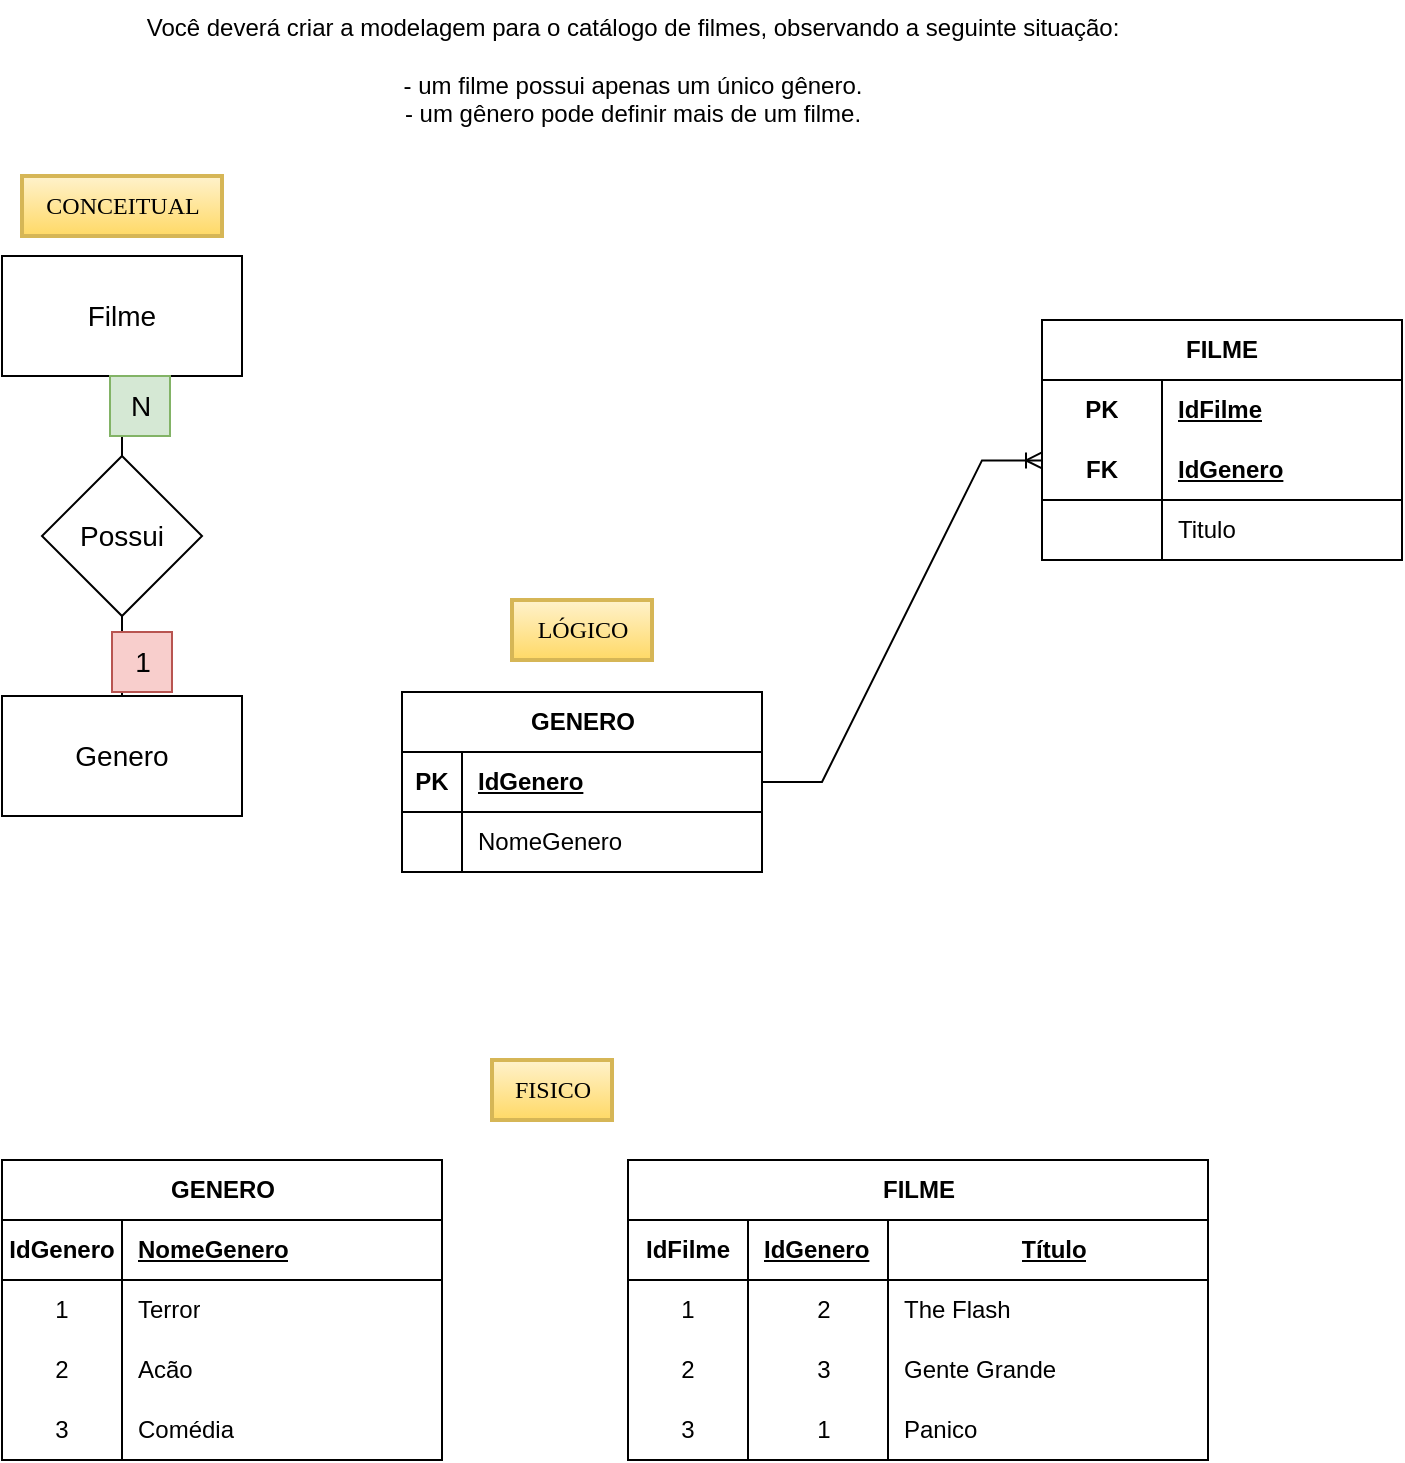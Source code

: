 <mxfile version="21.6.6" type="device" pages="5">
  <diagram name="1.0-exercicio-filmes" id="LNDg6mLLo0ihG5OXBbq_">
    <mxGraphModel dx="910" dy="506" grid="1" gridSize="10" guides="1" tooltips="1" connect="1" arrows="1" fold="1" page="1" pageScale="1" pageWidth="827" pageHeight="1169" math="0" shadow="0">
      <root>
        <mxCell id="0" />
        <mxCell id="1" parent="0" />
        <mxCell id="uSyXQP7LHbHPvzbmijAj-1" value="&lt;div&gt;Você deverá criar a modelagem para o catálogo de filmes, observando a seguinte situação:&lt;/div&gt;&lt;div&gt;&lt;br&gt;&lt;/div&gt;&lt;div&gt;- um filme possui apenas um único gênero.&lt;/div&gt;&lt;div&gt;- um gênero pode definir mais de um filme.&lt;/div&gt;" style="text;html=1;align=center;verticalAlign=middle;resizable=0;points=[];autosize=1;strokeColor=none;fillColor=none;" parent="1" vertex="1">
          <mxGeometry x="160" y="40" width="510" height="70" as="geometry" />
        </mxCell>
        <mxCell id="FIfhgw2CTLY3sNOpu3BX-4" style="edgeStyle=orthogonalEdgeStyle;rounded=0;orthogonalLoop=1;jettySize=auto;html=1;entryX=0.5;entryY=0;entryDx=0;entryDy=0;endArrow=none;endFill=0;" parent="1" source="FIfhgw2CTLY3sNOpu3BX-1" target="FIfhgw2CTLY3sNOpu3BX-3" edge="1">
          <mxGeometry relative="1" as="geometry" />
        </mxCell>
        <mxCell id="FIfhgw2CTLY3sNOpu3BX-1" value="&lt;font style=&quot;font-size: 14px;&quot;&gt;Filme&lt;/font&gt;" style="rounded=0;whiteSpace=wrap;html=1;" parent="1" vertex="1">
          <mxGeometry x="100" y="168" width="120" height="60" as="geometry" />
        </mxCell>
        <mxCell id="FIfhgw2CTLY3sNOpu3BX-5" style="edgeStyle=orthogonalEdgeStyle;rounded=0;orthogonalLoop=1;jettySize=auto;html=1;endArrow=none;endFill=0;" parent="1" source="FIfhgw2CTLY3sNOpu3BX-2" target="FIfhgw2CTLY3sNOpu3BX-3" edge="1">
          <mxGeometry relative="1" as="geometry" />
        </mxCell>
        <mxCell id="FIfhgw2CTLY3sNOpu3BX-2" value="&lt;font style=&quot;font-size: 14px;&quot;&gt;Genero&lt;/font&gt;" style="rounded=0;whiteSpace=wrap;html=1;" parent="1" vertex="1">
          <mxGeometry x="100" y="388" width="120" height="60" as="geometry" />
        </mxCell>
        <mxCell id="FIfhgw2CTLY3sNOpu3BX-3" value="&lt;font style=&quot;font-size: 14px;&quot;&gt;Possui&lt;/font&gt;" style="rhombus;whiteSpace=wrap;html=1;" parent="1" vertex="1">
          <mxGeometry x="120" y="268" width="80" height="80" as="geometry" />
        </mxCell>
        <mxCell id="FIfhgw2CTLY3sNOpu3BX-6" value="&lt;font style=&quot;font-size: 14px;&quot;&gt;N&lt;/font&gt;" style="text;html=1;align=center;verticalAlign=middle;resizable=0;points=[];autosize=1;strokeColor=#82b366;fillColor=#d5e8d4;" parent="1" vertex="1">
          <mxGeometry x="154" y="228" width="30" height="30" as="geometry" />
        </mxCell>
        <mxCell id="FIfhgw2CTLY3sNOpu3BX-7" value="&lt;font style=&quot;font-size: 14px;&quot;&gt;1&lt;/font&gt;" style="text;html=1;align=center;verticalAlign=middle;resizable=0;points=[];autosize=1;strokeColor=#b85450;fillColor=#f8cecc;" parent="1" vertex="1">
          <mxGeometry x="155" y="356" width="30" height="30" as="geometry" />
        </mxCell>
        <mxCell id="xy9DO_2TYken9pQSOGS1-14" value="FILME" style="shape=table;startSize=30;container=1;collapsible=1;childLayout=tableLayout;fixedRows=1;rowLines=0;fontStyle=1;align=center;resizeLast=1;html=1;whiteSpace=wrap;" parent="1" vertex="1">
          <mxGeometry x="620" y="200" width="180" height="120" as="geometry" />
        </mxCell>
        <mxCell id="xy9DO_2TYken9pQSOGS1-15" value="" style="shape=tableRow;horizontal=0;startSize=0;swimlaneHead=0;swimlaneBody=0;fillColor=none;collapsible=0;dropTarget=0;points=[[0,0.5],[1,0.5]];portConstraint=eastwest;top=0;left=0;right=0;bottom=0;html=1;" parent="xy9DO_2TYken9pQSOGS1-14" vertex="1">
          <mxGeometry y="30" width="180" height="30" as="geometry" />
        </mxCell>
        <mxCell id="xy9DO_2TYken9pQSOGS1-16" value="PK" style="shape=partialRectangle;connectable=0;fillColor=none;top=0;left=0;bottom=0;right=0;fontStyle=1;overflow=hidden;html=1;whiteSpace=wrap;" parent="xy9DO_2TYken9pQSOGS1-15" vertex="1">
          <mxGeometry width="60" height="30" as="geometry">
            <mxRectangle width="60" height="30" as="alternateBounds" />
          </mxGeometry>
        </mxCell>
        <mxCell id="xy9DO_2TYken9pQSOGS1-17" value="IdFilme" style="shape=partialRectangle;connectable=0;fillColor=none;top=0;left=0;bottom=0;right=0;align=left;spacingLeft=6;fontStyle=5;overflow=hidden;html=1;whiteSpace=wrap;" parent="xy9DO_2TYken9pQSOGS1-15" vertex="1">
          <mxGeometry x="60" width="120" height="30" as="geometry">
            <mxRectangle width="120" height="30" as="alternateBounds" />
          </mxGeometry>
        </mxCell>
        <mxCell id="xy9DO_2TYken9pQSOGS1-18" value="" style="shape=tableRow;horizontal=0;startSize=0;swimlaneHead=0;swimlaneBody=0;fillColor=none;collapsible=0;dropTarget=0;points=[[0,0.5],[1,0.5]];portConstraint=eastwest;top=0;left=0;right=0;bottom=1;html=1;" parent="xy9DO_2TYken9pQSOGS1-14" vertex="1">
          <mxGeometry y="60" width="180" height="30" as="geometry" />
        </mxCell>
        <mxCell id="xy9DO_2TYken9pQSOGS1-19" value="FK" style="shape=partialRectangle;connectable=0;fillColor=none;top=0;left=0;bottom=0;right=0;fontStyle=1;overflow=hidden;html=1;whiteSpace=wrap;" parent="xy9DO_2TYken9pQSOGS1-18" vertex="1">
          <mxGeometry width="60" height="30" as="geometry">
            <mxRectangle width="60" height="30" as="alternateBounds" />
          </mxGeometry>
        </mxCell>
        <mxCell id="xy9DO_2TYken9pQSOGS1-20" value="IdGenero" style="shape=partialRectangle;connectable=0;fillColor=none;top=0;left=0;bottom=0;right=0;align=left;spacingLeft=6;fontStyle=5;overflow=hidden;html=1;whiteSpace=wrap;" parent="xy9DO_2TYken9pQSOGS1-18" vertex="1">
          <mxGeometry x="60" width="120" height="30" as="geometry">
            <mxRectangle width="120" height="30" as="alternateBounds" />
          </mxGeometry>
        </mxCell>
        <mxCell id="xy9DO_2TYken9pQSOGS1-21" value="" style="shape=tableRow;horizontal=0;startSize=0;swimlaneHead=0;swimlaneBody=0;fillColor=none;collapsible=0;dropTarget=0;points=[[0,0.5],[1,0.5]];portConstraint=eastwest;top=0;left=0;right=0;bottom=0;html=1;" parent="xy9DO_2TYken9pQSOGS1-14" vertex="1">
          <mxGeometry y="90" width="180" height="30" as="geometry" />
        </mxCell>
        <mxCell id="xy9DO_2TYken9pQSOGS1-22" value="" style="shape=partialRectangle;connectable=0;fillColor=none;top=0;left=0;bottom=0;right=0;editable=1;overflow=hidden;html=1;whiteSpace=wrap;" parent="xy9DO_2TYken9pQSOGS1-21" vertex="1">
          <mxGeometry width="60" height="30" as="geometry">
            <mxRectangle width="60" height="30" as="alternateBounds" />
          </mxGeometry>
        </mxCell>
        <mxCell id="xy9DO_2TYken9pQSOGS1-23" value="Titulo" style="shape=partialRectangle;connectable=0;fillColor=none;top=0;left=0;bottom=0;right=0;align=left;spacingLeft=6;overflow=hidden;html=1;whiteSpace=wrap;" parent="xy9DO_2TYken9pQSOGS1-21" vertex="1">
          <mxGeometry x="60" width="120" height="30" as="geometry">
            <mxRectangle width="120" height="30" as="alternateBounds" />
          </mxGeometry>
        </mxCell>
        <mxCell id="xy9DO_2TYken9pQSOGS1-27" value="GENERO" style="shape=table;startSize=30;container=1;collapsible=1;childLayout=tableLayout;fixedRows=1;rowLines=0;fontStyle=1;align=center;resizeLast=1;html=1;" parent="1" vertex="1">
          <mxGeometry x="300" y="386" width="180" height="90" as="geometry" />
        </mxCell>
        <mxCell id="xy9DO_2TYken9pQSOGS1-28" value="" style="shape=tableRow;horizontal=0;startSize=0;swimlaneHead=0;swimlaneBody=0;fillColor=none;collapsible=0;dropTarget=0;points=[[0,0.5],[1,0.5]];portConstraint=eastwest;top=0;left=0;right=0;bottom=1;" parent="xy9DO_2TYken9pQSOGS1-27" vertex="1">
          <mxGeometry y="30" width="180" height="30" as="geometry" />
        </mxCell>
        <mxCell id="xy9DO_2TYken9pQSOGS1-29" value="PK" style="shape=partialRectangle;connectable=0;fillColor=none;top=0;left=0;bottom=0;right=0;fontStyle=1;overflow=hidden;whiteSpace=wrap;html=1;" parent="xy9DO_2TYken9pQSOGS1-28" vertex="1">
          <mxGeometry width="30" height="30" as="geometry">
            <mxRectangle width="30" height="30" as="alternateBounds" />
          </mxGeometry>
        </mxCell>
        <mxCell id="xy9DO_2TYken9pQSOGS1-30" value="IdGenero" style="shape=partialRectangle;connectable=0;fillColor=none;top=0;left=0;bottom=0;right=0;align=left;spacingLeft=6;fontStyle=5;overflow=hidden;whiteSpace=wrap;html=1;" parent="xy9DO_2TYken9pQSOGS1-28" vertex="1">
          <mxGeometry x="30" width="150" height="30" as="geometry">
            <mxRectangle width="150" height="30" as="alternateBounds" />
          </mxGeometry>
        </mxCell>
        <mxCell id="xy9DO_2TYken9pQSOGS1-31" value="" style="shape=tableRow;horizontal=0;startSize=0;swimlaneHead=0;swimlaneBody=0;fillColor=none;collapsible=0;dropTarget=0;points=[[0,0.5],[1,0.5]];portConstraint=eastwest;top=0;left=0;right=0;bottom=0;" parent="xy9DO_2TYken9pQSOGS1-27" vertex="1">
          <mxGeometry y="60" width="180" height="30" as="geometry" />
        </mxCell>
        <mxCell id="xy9DO_2TYken9pQSOGS1-32" value="" style="shape=partialRectangle;connectable=0;fillColor=none;top=0;left=0;bottom=0;right=0;editable=1;overflow=hidden;whiteSpace=wrap;html=1;" parent="xy9DO_2TYken9pQSOGS1-31" vertex="1">
          <mxGeometry width="30" height="30" as="geometry">
            <mxRectangle width="30" height="30" as="alternateBounds" />
          </mxGeometry>
        </mxCell>
        <mxCell id="xy9DO_2TYken9pQSOGS1-33" value="NomeGenero" style="shape=partialRectangle;connectable=0;fillColor=none;top=0;left=0;bottom=0;right=0;align=left;spacingLeft=6;overflow=hidden;whiteSpace=wrap;html=1;" parent="xy9DO_2TYken9pQSOGS1-31" vertex="1">
          <mxGeometry x="30" width="150" height="30" as="geometry">
            <mxRectangle width="150" height="30" as="alternateBounds" />
          </mxGeometry>
        </mxCell>
        <mxCell id="xy9DO_2TYken9pQSOGS1-42" value="" style="edgeStyle=entityRelationEdgeStyle;fontSize=12;html=1;endArrow=ERoneToMany;rounded=0;entryX=0;entryY=0.34;entryDx=0;entryDy=0;entryPerimeter=0;" parent="1" source="xy9DO_2TYken9pQSOGS1-28" target="xy9DO_2TYken9pQSOGS1-18" edge="1">
          <mxGeometry width="100" height="100" relative="1" as="geometry">
            <mxPoint x="470" y="380" as="sourcePoint" />
            <mxPoint x="570" y="280" as="targetPoint" />
          </mxGeometry>
        </mxCell>
        <mxCell id="cCa09qI7s00UsfVkeQ0I-1" value="CONCEITUAL" style="text;html=1;align=center;verticalAlign=middle;resizable=0;points=[];autosize=1;strokeColor=#d6b656;fillColor=#fff2cc;strokeWidth=2;gradientColor=#ffd966;fontFamily=Georgia;" parent="1" vertex="1">
          <mxGeometry x="110" y="128" width="100" height="30" as="geometry" />
        </mxCell>
        <mxCell id="cCa09qI7s00UsfVkeQ0I-2" value="LÓGICO" style="text;html=1;align=center;verticalAlign=middle;resizable=0;points=[];autosize=1;strokeColor=#d6b656;fillColor=#fff2cc;strokeWidth=2;gradientColor=#ffd966;fontFamily=Georgia;" parent="1" vertex="1">
          <mxGeometry x="355" y="340" width="70" height="30" as="geometry" />
        </mxCell>
        <mxCell id="1n-nKTsg0hcHA2I4AG45-24" value="GENERO" style="shape=table;startSize=30;container=1;collapsible=1;childLayout=tableLayout;fixedRows=1;rowLines=0;fontStyle=1;align=center;resizeLast=1;html=1;" parent="1" vertex="1">
          <mxGeometry x="100" y="620" width="220" height="150" as="geometry" />
        </mxCell>
        <mxCell id="1n-nKTsg0hcHA2I4AG45-25" value="" style="shape=tableRow;horizontal=0;startSize=0;swimlaneHead=0;swimlaneBody=0;fillColor=none;collapsible=0;dropTarget=0;points=[[0,0.5],[1,0.5]];portConstraint=eastwest;top=0;left=0;right=0;bottom=1;" parent="1n-nKTsg0hcHA2I4AG45-24" vertex="1">
          <mxGeometry y="30" width="220" height="30" as="geometry" />
        </mxCell>
        <mxCell id="1n-nKTsg0hcHA2I4AG45-26" value="IdGenero" style="shape=partialRectangle;connectable=0;fillColor=none;top=0;left=0;bottom=0;right=0;fontStyle=1;overflow=hidden;whiteSpace=wrap;html=1;" parent="1n-nKTsg0hcHA2I4AG45-25" vertex="1">
          <mxGeometry width="60" height="30" as="geometry">
            <mxRectangle width="60" height="30" as="alternateBounds" />
          </mxGeometry>
        </mxCell>
        <mxCell id="1n-nKTsg0hcHA2I4AG45-27" value="NomeGenero" style="shape=partialRectangle;connectable=0;fillColor=none;top=0;left=0;bottom=0;right=0;align=left;spacingLeft=6;fontStyle=5;overflow=hidden;whiteSpace=wrap;html=1;" parent="1n-nKTsg0hcHA2I4AG45-25" vertex="1">
          <mxGeometry x="60" width="160" height="30" as="geometry">
            <mxRectangle width="160" height="30" as="alternateBounds" />
          </mxGeometry>
        </mxCell>
        <mxCell id="1n-nKTsg0hcHA2I4AG45-28" value="" style="shape=tableRow;horizontal=0;startSize=0;swimlaneHead=0;swimlaneBody=0;fillColor=none;collapsible=0;dropTarget=0;points=[[0,0.5],[1,0.5]];portConstraint=eastwest;top=0;left=0;right=0;bottom=0;" parent="1n-nKTsg0hcHA2I4AG45-24" vertex="1">
          <mxGeometry y="60" width="220" height="30" as="geometry" />
        </mxCell>
        <mxCell id="1n-nKTsg0hcHA2I4AG45-29" value="1" style="shape=partialRectangle;connectable=0;fillColor=none;top=0;left=0;bottom=0;right=0;editable=1;overflow=hidden;whiteSpace=wrap;html=1;" parent="1n-nKTsg0hcHA2I4AG45-28" vertex="1">
          <mxGeometry width="60" height="30" as="geometry">
            <mxRectangle width="60" height="30" as="alternateBounds" />
          </mxGeometry>
        </mxCell>
        <mxCell id="1n-nKTsg0hcHA2I4AG45-30" value="Terror" style="shape=partialRectangle;connectable=0;fillColor=none;top=0;left=0;bottom=0;right=0;align=left;spacingLeft=6;overflow=hidden;whiteSpace=wrap;html=1;" parent="1n-nKTsg0hcHA2I4AG45-28" vertex="1">
          <mxGeometry x="60" width="160" height="30" as="geometry">
            <mxRectangle width="160" height="30" as="alternateBounds" />
          </mxGeometry>
        </mxCell>
        <mxCell id="1n-nKTsg0hcHA2I4AG45-31" value="" style="shape=tableRow;horizontal=0;startSize=0;swimlaneHead=0;swimlaneBody=0;fillColor=none;collapsible=0;dropTarget=0;points=[[0,0.5],[1,0.5]];portConstraint=eastwest;top=0;left=0;right=0;bottom=0;" parent="1n-nKTsg0hcHA2I4AG45-24" vertex="1">
          <mxGeometry y="90" width="220" height="30" as="geometry" />
        </mxCell>
        <mxCell id="1n-nKTsg0hcHA2I4AG45-32" value="2" style="shape=partialRectangle;connectable=0;fillColor=none;top=0;left=0;bottom=0;right=0;editable=1;overflow=hidden;whiteSpace=wrap;html=1;" parent="1n-nKTsg0hcHA2I4AG45-31" vertex="1">
          <mxGeometry width="60" height="30" as="geometry">
            <mxRectangle width="60" height="30" as="alternateBounds" />
          </mxGeometry>
        </mxCell>
        <mxCell id="1n-nKTsg0hcHA2I4AG45-33" value="Acão" style="shape=partialRectangle;connectable=0;fillColor=none;top=0;left=0;bottom=0;right=0;align=left;spacingLeft=6;overflow=hidden;whiteSpace=wrap;html=1;" parent="1n-nKTsg0hcHA2I4AG45-31" vertex="1">
          <mxGeometry x="60" width="160" height="30" as="geometry">
            <mxRectangle width="160" height="30" as="alternateBounds" />
          </mxGeometry>
        </mxCell>
        <mxCell id="1n-nKTsg0hcHA2I4AG45-34" value="" style="shape=tableRow;horizontal=0;startSize=0;swimlaneHead=0;swimlaneBody=0;fillColor=none;collapsible=0;dropTarget=0;points=[[0,0.5],[1,0.5]];portConstraint=eastwest;top=0;left=0;right=0;bottom=0;" parent="1n-nKTsg0hcHA2I4AG45-24" vertex="1">
          <mxGeometry y="120" width="220" height="30" as="geometry" />
        </mxCell>
        <mxCell id="1n-nKTsg0hcHA2I4AG45-35" value="3" style="shape=partialRectangle;connectable=0;fillColor=none;top=0;left=0;bottom=0;right=0;editable=1;overflow=hidden;whiteSpace=wrap;html=1;" parent="1n-nKTsg0hcHA2I4AG45-34" vertex="1">
          <mxGeometry width="60" height="30" as="geometry">
            <mxRectangle width="60" height="30" as="alternateBounds" />
          </mxGeometry>
        </mxCell>
        <mxCell id="1n-nKTsg0hcHA2I4AG45-36" value="Comédia" style="shape=partialRectangle;connectable=0;fillColor=none;top=0;left=0;bottom=0;right=0;align=left;spacingLeft=6;overflow=hidden;whiteSpace=wrap;html=1;" parent="1n-nKTsg0hcHA2I4AG45-34" vertex="1">
          <mxGeometry x="60" width="160" height="30" as="geometry">
            <mxRectangle width="160" height="30" as="alternateBounds" />
          </mxGeometry>
        </mxCell>
        <mxCell id="1n-nKTsg0hcHA2I4AG45-37" value="FILME" style="shape=table;startSize=30;container=1;collapsible=1;childLayout=tableLayout;fixedRows=1;rowLines=0;fontStyle=1;align=center;resizeLast=1;html=1;" parent="1" vertex="1">
          <mxGeometry x="413" y="620" width="290" height="150" as="geometry" />
        </mxCell>
        <mxCell id="1n-nKTsg0hcHA2I4AG45-38" value="" style="shape=tableRow;horizontal=0;startSize=0;swimlaneHead=0;swimlaneBody=0;fillColor=none;collapsible=0;dropTarget=0;points=[[0,0.5],[1,0.5]];portConstraint=eastwest;top=0;left=0;right=0;bottom=1;" parent="1n-nKTsg0hcHA2I4AG45-37" vertex="1">
          <mxGeometry y="30" width="290" height="30" as="geometry" />
        </mxCell>
        <mxCell id="1n-nKTsg0hcHA2I4AG45-39" value="IdFilme" style="shape=partialRectangle;connectable=0;fillColor=none;top=0;left=0;bottom=0;right=0;fontStyle=1;overflow=hidden;whiteSpace=wrap;html=1;" parent="1n-nKTsg0hcHA2I4AG45-38" vertex="1">
          <mxGeometry width="60" height="30" as="geometry">
            <mxRectangle width="60" height="30" as="alternateBounds" />
          </mxGeometry>
        </mxCell>
        <mxCell id="1n-nKTsg0hcHA2I4AG45-40" value="IdGenero" style="shape=partialRectangle;connectable=0;fillColor=none;top=0;left=0;bottom=0;right=0;align=left;spacingLeft=6;fontStyle=5;overflow=hidden;whiteSpace=wrap;html=1;" parent="1n-nKTsg0hcHA2I4AG45-38" vertex="1">
          <mxGeometry x="60" width="70" height="30" as="geometry">
            <mxRectangle width="70" height="30" as="alternateBounds" />
          </mxGeometry>
        </mxCell>
        <mxCell id="1n-nKTsg0hcHA2I4AG45-50" value="Título" style="shape=partialRectangle;connectable=0;fillColor=none;top=0;left=0;bottom=0;right=0;align=center;spacingLeft=6;fontStyle=5;overflow=hidden;whiteSpace=wrap;html=1;" parent="1n-nKTsg0hcHA2I4AG45-38" vertex="1">
          <mxGeometry x="130" width="160" height="30" as="geometry">
            <mxRectangle width="160" height="30" as="alternateBounds" />
          </mxGeometry>
        </mxCell>
        <mxCell id="1n-nKTsg0hcHA2I4AG45-41" value="" style="shape=tableRow;horizontal=0;startSize=0;swimlaneHead=0;swimlaneBody=0;fillColor=none;collapsible=0;dropTarget=0;points=[[0,0.5],[1,0.5]];portConstraint=eastwest;top=0;left=0;right=0;bottom=0;" parent="1n-nKTsg0hcHA2I4AG45-37" vertex="1">
          <mxGeometry y="60" width="290" height="30" as="geometry" />
        </mxCell>
        <mxCell id="1n-nKTsg0hcHA2I4AG45-42" value="1" style="shape=partialRectangle;connectable=0;fillColor=none;top=0;left=0;bottom=0;right=0;editable=1;overflow=hidden;whiteSpace=wrap;html=1;" parent="1n-nKTsg0hcHA2I4AG45-41" vertex="1">
          <mxGeometry width="60" height="30" as="geometry">
            <mxRectangle width="60" height="30" as="alternateBounds" />
          </mxGeometry>
        </mxCell>
        <mxCell id="1n-nKTsg0hcHA2I4AG45-43" value="2" style="shape=partialRectangle;connectable=0;fillColor=none;top=0;left=0;bottom=0;right=0;align=center;spacingLeft=6;overflow=hidden;whiteSpace=wrap;html=1;" parent="1n-nKTsg0hcHA2I4AG45-41" vertex="1">
          <mxGeometry x="60" width="70" height="30" as="geometry">
            <mxRectangle width="70" height="30" as="alternateBounds" />
          </mxGeometry>
        </mxCell>
        <mxCell id="1n-nKTsg0hcHA2I4AG45-51" value="The Flash" style="shape=partialRectangle;connectable=0;fillColor=none;top=0;left=0;bottom=0;right=0;align=left;spacingLeft=6;overflow=hidden;whiteSpace=wrap;html=1;" parent="1n-nKTsg0hcHA2I4AG45-41" vertex="1">
          <mxGeometry x="130" width="160" height="30" as="geometry">
            <mxRectangle width="160" height="30" as="alternateBounds" />
          </mxGeometry>
        </mxCell>
        <mxCell id="1n-nKTsg0hcHA2I4AG45-44" value="" style="shape=tableRow;horizontal=0;startSize=0;swimlaneHead=0;swimlaneBody=0;fillColor=none;collapsible=0;dropTarget=0;points=[[0,0.5],[1,0.5]];portConstraint=eastwest;top=0;left=0;right=0;bottom=0;" parent="1n-nKTsg0hcHA2I4AG45-37" vertex="1">
          <mxGeometry y="90" width="290" height="30" as="geometry" />
        </mxCell>
        <mxCell id="1n-nKTsg0hcHA2I4AG45-45" value="2" style="shape=partialRectangle;connectable=0;fillColor=none;top=0;left=0;bottom=0;right=0;editable=1;overflow=hidden;whiteSpace=wrap;html=1;" parent="1n-nKTsg0hcHA2I4AG45-44" vertex="1">
          <mxGeometry width="60" height="30" as="geometry">
            <mxRectangle width="60" height="30" as="alternateBounds" />
          </mxGeometry>
        </mxCell>
        <mxCell id="1n-nKTsg0hcHA2I4AG45-46" value="3" style="shape=partialRectangle;connectable=0;fillColor=none;top=0;left=0;bottom=0;right=0;align=center;spacingLeft=6;overflow=hidden;whiteSpace=wrap;html=1;" parent="1n-nKTsg0hcHA2I4AG45-44" vertex="1">
          <mxGeometry x="60" width="70" height="30" as="geometry">
            <mxRectangle width="70" height="30" as="alternateBounds" />
          </mxGeometry>
        </mxCell>
        <mxCell id="1n-nKTsg0hcHA2I4AG45-52" value="Gente Grande" style="shape=partialRectangle;connectable=0;fillColor=none;top=0;left=0;bottom=0;right=0;align=left;spacingLeft=6;overflow=hidden;whiteSpace=wrap;html=1;" parent="1n-nKTsg0hcHA2I4AG45-44" vertex="1">
          <mxGeometry x="130" width="160" height="30" as="geometry">
            <mxRectangle width="160" height="30" as="alternateBounds" />
          </mxGeometry>
        </mxCell>
        <mxCell id="1n-nKTsg0hcHA2I4AG45-47" value="" style="shape=tableRow;horizontal=0;startSize=0;swimlaneHead=0;swimlaneBody=0;fillColor=none;collapsible=0;dropTarget=0;points=[[0,0.5],[1,0.5]];portConstraint=eastwest;top=0;left=0;right=0;bottom=0;" parent="1n-nKTsg0hcHA2I4AG45-37" vertex="1">
          <mxGeometry y="120" width="290" height="30" as="geometry" />
        </mxCell>
        <mxCell id="1n-nKTsg0hcHA2I4AG45-48" value="3" style="shape=partialRectangle;connectable=0;fillColor=none;top=0;left=0;bottom=0;right=0;editable=1;overflow=hidden;whiteSpace=wrap;html=1;" parent="1n-nKTsg0hcHA2I4AG45-47" vertex="1">
          <mxGeometry width="60" height="30" as="geometry">
            <mxRectangle width="60" height="30" as="alternateBounds" />
          </mxGeometry>
        </mxCell>
        <mxCell id="1n-nKTsg0hcHA2I4AG45-49" value="1" style="shape=partialRectangle;connectable=0;fillColor=none;top=0;left=0;bottom=0;right=0;align=center;spacingLeft=6;overflow=hidden;whiteSpace=wrap;html=1;" parent="1n-nKTsg0hcHA2I4AG45-47" vertex="1">
          <mxGeometry x="60" width="70" height="30" as="geometry">
            <mxRectangle width="70" height="30" as="alternateBounds" />
          </mxGeometry>
        </mxCell>
        <mxCell id="1n-nKTsg0hcHA2I4AG45-53" value="Panico" style="shape=partialRectangle;connectable=0;fillColor=none;top=0;left=0;bottom=0;right=0;align=left;spacingLeft=6;overflow=hidden;whiteSpace=wrap;html=1;" parent="1n-nKTsg0hcHA2I4AG45-47" vertex="1">
          <mxGeometry x="130" width="160" height="30" as="geometry">
            <mxRectangle width="160" height="30" as="alternateBounds" />
          </mxGeometry>
        </mxCell>
        <mxCell id="1n-nKTsg0hcHA2I4AG45-54" value="FISICO" style="text;html=1;align=center;verticalAlign=middle;resizable=0;points=[];autosize=1;strokeColor=#d6b656;fillColor=#fff2cc;strokeWidth=2;gradientColor=#ffd966;fontFamily=Georgia;" parent="1" vertex="1">
          <mxGeometry x="345" y="570" width="60" height="30" as="geometry" />
        </mxCell>
      </root>
    </mxGraphModel>
  </diagram>
  <diagram id="GEUDkTmfU6hjrtdiMkU7" name="1.1-exercicio-pessoas">
    <mxGraphModel dx="1300" dy="723" grid="1" gridSize="10" guides="1" tooltips="1" connect="1" arrows="1" fold="1" page="1" pageScale="1" pageWidth="827" pageHeight="1169" math="0" shadow="0">
      <root>
        <mxCell id="0" />
        <mxCell id="1" parent="0" />
        <mxCell id="nFpa2nH8nlaL4lHykz79-8" style="edgeStyle=orthogonalEdgeStyle;rounded=0;orthogonalLoop=1;jettySize=auto;html=1;endArrow=none;endFill=0;" parent="1" source="-ravSgFt0BRICLOYNoMb-1" target="nFpa2nH8nlaL4lHykz79-7" edge="1">
          <mxGeometry relative="1" as="geometry" />
        </mxCell>
        <mxCell id="cjSB6NgPFC95SLQ5E6UX-3" style="edgeStyle=orthogonalEdgeStyle;rounded=0;orthogonalLoop=1;jettySize=auto;html=1;endArrow=none;endFill=0;" parent="1" source="-ravSgFt0BRICLOYNoMb-1" target="cjSB6NgPFC95SLQ5E6UX-1" edge="1">
          <mxGeometry relative="1" as="geometry" />
        </mxCell>
        <mxCell id="cjSB6NgPFC95SLQ5E6UX-8" style="edgeStyle=orthogonalEdgeStyle;rounded=0;orthogonalLoop=1;jettySize=auto;html=1;entryX=1;entryY=0.5;entryDx=0;entryDy=0;endArrow=none;endFill=0;" parent="1" source="-ravSgFt0BRICLOYNoMb-1" target="cjSB6NgPFC95SLQ5E6UX-5" edge="1">
          <mxGeometry relative="1" as="geometry" />
        </mxCell>
        <mxCell id="-ravSgFt0BRICLOYNoMb-1" value="&lt;font style=&quot;font-size: 14px;&quot;&gt;Pessoa&lt;/font&gt;" style="rounded=0;whiteSpace=wrap;html=1;" parent="1" vertex="1">
          <mxGeometry x="360" y="470" width="120" height="60" as="geometry" />
        </mxCell>
        <mxCell id="-ravSgFt0BRICLOYNoMb-2" value="&lt;div&gt;Construa a modelagem que represente pessoas e seus dados, observando que:&lt;/div&gt;&lt;div&gt;&lt;br&gt;&lt;/div&gt;&lt;div&gt;- uma pessoa pode ter vários telefones e vários emails, porém, pode possuir somente uma CNH.&lt;/div&gt;" style="text;html=1;align=center;verticalAlign=middle;resizable=0;points=[];autosize=1;strokeColor=none;fillColor=none;" parent="1" vertex="1">
          <mxGeometry x="150" y="80" width="540" height="60" as="geometry" />
        </mxCell>
        <mxCell id="cjSB6NgPFC95SLQ5E6UX-2" style="edgeStyle=orthogonalEdgeStyle;rounded=0;orthogonalLoop=1;jettySize=auto;html=1;entryX=0.5;entryY=0;entryDx=0;entryDy=0;endArrow=none;endFill=0;" parent="1" source="jaz4zD7k6-I6z6VpH1bu-1" target="cjSB6NgPFC95SLQ5E6UX-1" edge="1">
          <mxGeometry relative="1" as="geometry" />
        </mxCell>
        <mxCell id="jaz4zD7k6-I6z6VpH1bu-1" value="&lt;font style=&quot;font-size: 14px;&quot;&gt;Telefone&lt;/font&gt;" style="rounded=0;whiteSpace=wrap;html=1;" parent="1" vertex="1">
          <mxGeometry x="360" y="240" width="120" height="60" as="geometry" />
        </mxCell>
        <mxCell id="cjSB6NgPFC95SLQ5E6UX-7" style="edgeStyle=orthogonalEdgeStyle;rounded=0;orthogonalLoop=1;jettySize=auto;html=1;entryX=0;entryY=0.5;entryDx=0;entryDy=0;endArrow=none;endFill=0;" parent="1" source="jaz4zD7k6-I6z6VpH1bu-5" target="cjSB6NgPFC95SLQ5E6UX-5" edge="1">
          <mxGeometry relative="1" as="geometry" />
        </mxCell>
        <mxCell id="jaz4zD7k6-I6z6VpH1bu-5" value="Email" style="rounded=0;whiteSpace=wrap;html=1;" parent="1" vertex="1">
          <mxGeometry x="40" y="470" width="120" height="60" as="geometry" />
        </mxCell>
        <mxCell id="nFpa2nH8nlaL4lHykz79-3" value="&lt;font style=&quot;font-size: 14px;&quot;&gt;1&lt;/font&gt;" style="text;html=1;align=center;verticalAlign=middle;resizable=0;points=[];autosize=1;strokeColor=#b85450;fillColor=#f8cecc;" parent="1" vertex="1">
          <mxGeometry x="330" y="500" width="30" height="30" as="geometry" />
        </mxCell>
        <mxCell id="nFpa2nH8nlaL4lHykz79-4" value="&lt;font size=&quot;3&quot;&gt;N&lt;/font&gt;" style="text;html=1;align=center;verticalAlign=middle;resizable=0;points=[];autosize=1;strokeColor=#82b366;fillColor=#d5e8d4;" parent="1" vertex="1">
          <mxGeometry x="430" y="300" width="40" height="30" as="geometry" />
        </mxCell>
        <mxCell id="nFpa2nH8nlaL4lHykz79-7" value="CNH" style="ellipse;whiteSpace=wrap;html=1;" parent="1" vertex="1">
          <mxGeometry x="550" y="475" width="120" height="50" as="geometry" />
        </mxCell>
        <mxCell id="cjSB6NgPFC95SLQ5E6UX-1" value="&lt;font style=&quot;font-size: 14px;&quot;&gt;Possui&lt;/font&gt;" style="rhombus;whiteSpace=wrap;html=1;" parent="1" vertex="1">
          <mxGeometry x="385" y="350" width="70" height="70" as="geometry" />
        </mxCell>
        <mxCell id="cjSB6NgPFC95SLQ5E6UX-4" value="&lt;font style=&quot;font-size: 14px;&quot;&gt;1&lt;/font&gt;" style="text;html=1;align=center;verticalAlign=middle;resizable=0;points=[];autosize=1;strokeColor=#b85450;fillColor=#f8cecc;" parent="1" vertex="1">
          <mxGeometry x="425" y="440" width="30" height="30" as="geometry" />
        </mxCell>
        <mxCell id="cjSB6NgPFC95SLQ5E6UX-5" value="&lt;font style=&quot;font-size: 14px;&quot;&gt;Possui&lt;/font&gt;" style="rhombus;whiteSpace=wrap;html=1;" parent="1" vertex="1">
          <mxGeometry x="220" y="465" width="70" height="70" as="geometry" />
        </mxCell>
        <mxCell id="cjSB6NgPFC95SLQ5E6UX-9" value="&lt;font style=&quot;font-size: 14px;&quot;&gt;N&lt;/font&gt;" style="text;html=1;align=center;verticalAlign=middle;resizable=0;points=[];autosize=1;strokeColor=#82b366;fillColor=#d5e8d4;" parent="1" vertex="1">
          <mxGeometry x="160" y="500" width="30" height="30" as="geometry" />
        </mxCell>
        <mxCell id="2QND7JIokaxHjshmk-TC-1" value="PESSOA" style="shape=table;startSize=30;container=1;collapsible=1;childLayout=tableLayout;fixedRows=1;rowLines=0;fontStyle=1;align=center;resizeLast=1;html=1;whiteSpace=wrap;" parent="1" vertex="1">
          <mxGeometry x="150" y="725" width="180" height="120" as="geometry" />
        </mxCell>
        <mxCell id="2QND7JIokaxHjshmk-TC-5" value="" style="shape=tableRow;horizontal=0;startSize=0;swimlaneHead=0;swimlaneBody=0;fillColor=none;collapsible=0;dropTarget=0;points=[[0,0.5],[1,0.5]];portConstraint=eastwest;top=0;left=0;right=0;bottom=1;html=1;" parent="2QND7JIokaxHjshmk-TC-1" vertex="1">
          <mxGeometry y="30" width="180" height="30" as="geometry" />
        </mxCell>
        <mxCell id="2QND7JIokaxHjshmk-TC-6" value="FK" style="shape=partialRectangle;connectable=0;fillColor=none;top=0;left=0;bottom=0;right=0;fontStyle=1;overflow=hidden;html=1;whiteSpace=wrap;" parent="2QND7JIokaxHjshmk-TC-5" vertex="1">
          <mxGeometry width="60" height="30" as="geometry">
            <mxRectangle width="60" height="30" as="alternateBounds" />
          </mxGeometry>
        </mxCell>
        <mxCell id="2QND7JIokaxHjshmk-TC-7" value="IdPessoa" style="shape=partialRectangle;connectable=0;fillColor=none;top=0;left=0;bottom=0;right=0;align=left;spacingLeft=6;fontStyle=5;overflow=hidden;html=1;whiteSpace=wrap;" parent="2QND7JIokaxHjshmk-TC-5" vertex="1">
          <mxGeometry x="60" width="120" height="30" as="geometry">
            <mxRectangle width="120" height="30" as="alternateBounds" />
          </mxGeometry>
        </mxCell>
        <mxCell id="2QND7JIokaxHjshmk-TC-8" value="" style="shape=tableRow;horizontal=0;startSize=0;swimlaneHead=0;swimlaneBody=0;fillColor=none;collapsible=0;dropTarget=0;points=[[0,0.5],[1,0.5]];portConstraint=eastwest;top=0;left=0;right=0;bottom=0;html=1;" parent="2QND7JIokaxHjshmk-TC-1" vertex="1">
          <mxGeometry y="60" width="180" height="30" as="geometry" />
        </mxCell>
        <mxCell id="2QND7JIokaxHjshmk-TC-9" value="" style="shape=partialRectangle;connectable=0;fillColor=none;top=0;left=0;bottom=0;right=0;editable=1;overflow=hidden;html=1;whiteSpace=wrap;" parent="2QND7JIokaxHjshmk-TC-8" vertex="1">
          <mxGeometry width="60" height="30" as="geometry">
            <mxRectangle width="60" height="30" as="alternateBounds" />
          </mxGeometry>
        </mxCell>
        <mxCell id="2QND7JIokaxHjshmk-TC-10" value="Nome" style="shape=partialRectangle;connectable=0;fillColor=none;top=0;left=0;bottom=0;right=0;align=left;spacingLeft=6;overflow=hidden;html=1;whiteSpace=wrap;" parent="2QND7JIokaxHjshmk-TC-8" vertex="1">
          <mxGeometry x="60" width="120" height="30" as="geometry">
            <mxRectangle width="120" height="30" as="alternateBounds" />
          </mxGeometry>
        </mxCell>
        <mxCell id="f-SwtzMETAjDofRV8H62-1" style="shape=tableRow;horizontal=0;startSize=0;swimlaneHead=0;swimlaneBody=0;fillColor=none;collapsible=0;dropTarget=0;points=[[0,0.5],[1,0.5]];portConstraint=eastwest;top=0;left=0;right=0;bottom=0;html=1;" parent="2QND7JIokaxHjshmk-TC-1" vertex="1">
          <mxGeometry y="90" width="180" height="30" as="geometry" />
        </mxCell>
        <mxCell id="f-SwtzMETAjDofRV8H62-2" style="shape=partialRectangle;connectable=0;fillColor=none;top=0;left=0;bottom=0;right=0;editable=1;overflow=hidden;html=1;whiteSpace=wrap;" parent="f-SwtzMETAjDofRV8H62-1" vertex="1">
          <mxGeometry width="60" height="30" as="geometry">
            <mxRectangle width="60" height="30" as="alternateBounds" />
          </mxGeometry>
        </mxCell>
        <mxCell id="f-SwtzMETAjDofRV8H62-3" value="CNH" style="shape=partialRectangle;connectable=0;fillColor=none;top=0;left=0;bottom=0;right=0;align=left;spacingLeft=6;overflow=hidden;html=1;whiteSpace=wrap;" parent="f-SwtzMETAjDofRV8H62-1" vertex="1">
          <mxGeometry x="60" width="120" height="30" as="geometry">
            <mxRectangle width="120" height="30" as="alternateBounds" />
          </mxGeometry>
        </mxCell>
        <mxCell id="2QND7JIokaxHjshmk-TC-11" style="edgeStyle=orthogonalEdgeStyle;rounded=0;orthogonalLoop=1;jettySize=auto;html=1;exitX=0.5;exitY=0;exitDx=0;exitDy=0;entryX=0.548;entryY=0.017;entryDx=0;entryDy=0;entryPerimeter=0;" parent="1" edge="1">
          <mxGeometry relative="1" as="geometry">
            <mxPoint x="730" y="560" as="sourcePoint" />
            <mxPoint x="738.64" y="561.53" as="targetPoint" />
          </mxGeometry>
        </mxCell>
        <mxCell id="2QND7JIokaxHjshmk-TC-12" value="TELEFONE" style="shape=table;startSize=30;container=1;collapsible=1;childLayout=tableLayout;fixedRows=1;rowLines=0;fontStyle=1;align=center;resizeLast=1;html=1;whiteSpace=wrap;" parent="1" vertex="1">
          <mxGeometry x="454" y="645" width="180" height="120" as="geometry" />
        </mxCell>
        <mxCell id="2QND7JIokaxHjshmk-TC-13" value="" style="shape=tableRow;horizontal=0;startSize=0;swimlaneHead=0;swimlaneBody=0;fillColor=none;collapsible=0;dropTarget=0;points=[[0,0.5],[1,0.5]];portConstraint=eastwest;top=0;left=0;right=0;bottom=0;html=1;" parent="2QND7JIokaxHjshmk-TC-12" vertex="1">
          <mxGeometry y="30" width="180" height="30" as="geometry" />
        </mxCell>
        <mxCell id="2QND7JIokaxHjshmk-TC-14" value="PK" style="shape=partialRectangle;connectable=0;fillColor=none;top=0;left=0;bottom=0;right=0;fontStyle=1;overflow=hidden;html=1;whiteSpace=wrap;" parent="2QND7JIokaxHjshmk-TC-13" vertex="1">
          <mxGeometry width="60" height="30" as="geometry">
            <mxRectangle width="60" height="30" as="alternateBounds" />
          </mxGeometry>
        </mxCell>
        <mxCell id="2QND7JIokaxHjshmk-TC-15" value="IdTelefone" style="shape=partialRectangle;connectable=0;fillColor=none;top=0;left=0;bottom=0;right=0;align=left;spacingLeft=6;fontStyle=5;overflow=hidden;html=1;whiteSpace=wrap;" parent="2QND7JIokaxHjshmk-TC-13" vertex="1">
          <mxGeometry x="60" width="120" height="30" as="geometry">
            <mxRectangle width="120" height="30" as="alternateBounds" />
          </mxGeometry>
        </mxCell>
        <mxCell id="2QND7JIokaxHjshmk-TC-16" value="" style="shape=tableRow;horizontal=0;startSize=0;swimlaneHead=0;swimlaneBody=0;fillColor=none;collapsible=0;dropTarget=0;points=[[0,0.5],[1,0.5]];portConstraint=eastwest;top=0;left=0;right=0;bottom=1;html=1;" parent="2QND7JIokaxHjshmk-TC-12" vertex="1">
          <mxGeometry y="60" width="180" height="30" as="geometry" />
        </mxCell>
        <mxCell id="2QND7JIokaxHjshmk-TC-17" value="FK" style="shape=partialRectangle;connectable=0;fillColor=none;top=0;left=0;bottom=0;right=0;fontStyle=1;overflow=hidden;html=1;whiteSpace=wrap;" parent="2QND7JIokaxHjshmk-TC-16" vertex="1">
          <mxGeometry width="60" height="30" as="geometry">
            <mxRectangle width="60" height="30" as="alternateBounds" />
          </mxGeometry>
        </mxCell>
        <mxCell id="2QND7JIokaxHjshmk-TC-18" value="IdPessoa" style="shape=partialRectangle;connectable=0;fillColor=none;top=0;left=0;bottom=0;right=0;align=left;spacingLeft=6;fontStyle=5;overflow=hidden;html=1;whiteSpace=wrap;" parent="2QND7JIokaxHjshmk-TC-16" vertex="1">
          <mxGeometry x="60" width="120" height="30" as="geometry">
            <mxRectangle width="120" height="30" as="alternateBounds" />
          </mxGeometry>
        </mxCell>
        <mxCell id="f-SwtzMETAjDofRV8H62-4" style="shape=tableRow;horizontal=0;startSize=0;swimlaneHead=0;swimlaneBody=0;fillColor=none;collapsible=0;dropTarget=0;points=[[0,0.5],[1,0.5]];portConstraint=eastwest;top=0;left=0;right=0;bottom=1;html=1;" parent="2QND7JIokaxHjshmk-TC-12" vertex="1">
          <mxGeometry y="90" width="180" height="30" as="geometry" />
        </mxCell>
        <mxCell id="f-SwtzMETAjDofRV8H62-5" style="shape=partialRectangle;connectable=0;fillColor=none;top=0;left=0;bottom=0;right=0;fontStyle=1;overflow=hidden;html=1;whiteSpace=wrap;" parent="f-SwtzMETAjDofRV8H62-4" vertex="1">
          <mxGeometry width="60" height="30" as="geometry">
            <mxRectangle width="60" height="30" as="alternateBounds" />
          </mxGeometry>
        </mxCell>
        <mxCell id="f-SwtzMETAjDofRV8H62-6" value="&lt;span style=&quot;font-weight: normal;&quot;&gt;Endereco&lt;/span&gt;" style="shape=partialRectangle;connectable=0;fillColor=none;top=0;left=0;bottom=0;right=0;align=left;spacingLeft=6;fontStyle=1;overflow=hidden;html=1;whiteSpace=wrap;" parent="f-SwtzMETAjDofRV8H62-4" vertex="1">
          <mxGeometry x="60" width="120" height="30" as="geometry">
            <mxRectangle width="120" height="30" as="alternateBounds" />
          </mxGeometry>
        </mxCell>
        <mxCell id="2QND7JIokaxHjshmk-TC-22" value="TELEFONE" style="shape=table;startSize=30;container=1;collapsible=1;childLayout=tableLayout;fixedRows=1;rowLines=0;fontStyle=1;align=center;resizeLast=1;html=1;whiteSpace=wrap;" parent="1" vertex="1">
          <mxGeometry x="454" y="775" width="180" height="120" as="geometry" />
        </mxCell>
        <mxCell id="2QND7JIokaxHjshmk-TC-23" value="" style="shape=tableRow;horizontal=0;startSize=0;swimlaneHead=0;swimlaneBody=0;fillColor=none;collapsible=0;dropTarget=0;points=[[0,0.5],[1,0.5]];portConstraint=eastwest;top=0;left=0;right=0;bottom=0;html=1;" parent="2QND7JIokaxHjshmk-TC-22" vertex="1">
          <mxGeometry y="30" width="180" height="30" as="geometry" />
        </mxCell>
        <mxCell id="2QND7JIokaxHjshmk-TC-24" value="PK" style="shape=partialRectangle;connectable=0;fillColor=none;top=0;left=0;bottom=0;right=0;fontStyle=1;overflow=hidden;html=1;whiteSpace=wrap;" parent="2QND7JIokaxHjshmk-TC-23" vertex="1">
          <mxGeometry width="60" height="30" as="geometry">
            <mxRectangle width="60" height="30" as="alternateBounds" />
          </mxGeometry>
        </mxCell>
        <mxCell id="2QND7JIokaxHjshmk-TC-25" value="IdEmail" style="shape=partialRectangle;connectable=0;fillColor=none;top=0;left=0;bottom=0;right=0;align=left;spacingLeft=6;fontStyle=5;overflow=hidden;html=1;whiteSpace=wrap;" parent="2QND7JIokaxHjshmk-TC-23" vertex="1">
          <mxGeometry x="60" width="120" height="30" as="geometry">
            <mxRectangle width="120" height="30" as="alternateBounds" />
          </mxGeometry>
        </mxCell>
        <mxCell id="2QND7JIokaxHjshmk-TC-26" value="" style="shape=tableRow;horizontal=0;startSize=0;swimlaneHead=0;swimlaneBody=0;fillColor=none;collapsible=0;dropTarget=0;points=[[0,0.5],[1,0.5]];portConstraint=eastwest;top=0;left=0;right=0;bottom=1;html=1;" parent="2QND7JIokaxHjshmk-TC-22" vertex="1">
          <mxGeometry y="60" width="180" height="30" as="geometry" />
        </mxCell>
        <mxCell id="2QND7JIokaxHjshmk-TC-27" value="FK" style="shape=partialRectangle;connectable=0;fillColor=none;top=0;left=0;bottom=0;right=0;fontStyle=1;overflow=hidden;html=1;whiteSpace=wrap;" parent="2QND7JIokaxHjshmk-TC-26" vertex="1">
          <mxGeometry width="60" height="30" as="geometry">
            <mxRectangle width="60" height="30" as="alternateBounds" />
          </mxGeometry>
        </mxCell>
        <mxCell id="2QND7JIokaxHjshmk-TC-28" value="IdPessoa" style="shape=partialRectangle;connectable=0;fillColor=none;top=0;left=0;bottom=0;right=0;align=left;spacingLeft=6;fontStyle=5;overflow=hidden;html=1;whiteSpace=wrap;" parent="2QND7JIokaxHjshmk-TC-26" vertex="1">
          <mxGeometry x="60" width="120" height="30" as="geometry">
            <mxRectangle width="120" height="30" as="alternateBounds" />
          </mxGeometry>
        </mxCell>
        <mxCell id="f-SwtzMETAjDofRV8H62-7" style="shape=tableRow;horizontal=0;startSize=0;swimlaneHead=0;swimlaneBody=0;fillColor=none;collapsible=0;dropTarget=0;points=[[0,0.5],[1,0.5]];portConstraint=eastwest;top=0;left=0;right=0;bottom=1;html=1;" parent="2QND7JIokaxHjshmk-TC-22" vertex="1">
          <mxGeometry y="90" width="180" height="30" as="geometry" />
        </mxCell>
        <mxCell id="f-SwtzMETAjDofRV8H62-8" style="shape=partialRectangle;connectable=0;fillColor=none;top=0;left=0;bottom=0;right=0;fontStyle=1;overflow=hidden;html=1;whiteSpace=wrap;" parent="f-SwtzMETAjDofRV8H62-7" vertex="1">
          <mxGeometry width="60" height="30" as="geometry">
            <mxRectangle width="60" height="30" as="alternateBounds" />
          </mxGeometry>
        </mxCell>
        <mxCell id="f-SwtzMETAjDofRV8H62-9" value="Endereco" style="shape=partialRectangle;connectable=0;fillColor=none;top=0;left=0;bottom=0;right=0;align=left;spacingLeft=6;fontStyle=0;overflow=hidden;html=1;whiteSpace=wrap;" parent="f-SwtzMETAjDofRV8H62-7" vertex="1">
          <mxGeometry x="60" width="120" height="30" as="geometry">
            <mxRectangle width="120" height="30" as="alternateBounds" />
          </mxGeometry>
        </mxCell>
        <mxCell id="2QND7JIokaxHjshmk-TC-30" value="" style="edgeStyle=entityRelationEdgeStyle;fontSize=12;html=1;endArrow=ERoneToMany;rounded=0;" parent="1" target="2QND7JIokaxHjshmk-TC-16" edge="1">
          <mxGeometry width="100" height="100" relative="1" as="geometry">
            <mxPoint x="330" y="770" as="sourcePoint" />
            <mxPoint x="360" y="805" as="targetPoint" />
          </mxGeometry>
        </mxCell>
        <mxCell id="CDxXO0yEmIkwATXSsS7R-1" value="" style="edgeStyle=entityRelationEdgeStyle;fontSize=12;html=1;endArrow=ERoneToMany;rounded=0;exitX=1;exitY=0.5;exitDx=0;exitDy=0;" parent="1" target="2QND7JIokaxHjshmk-TC-26" edge="1">
          <mxGeometry width="100" height="100" relative="1" as="geometry">
            <mxPoint x="330" y="770" as="sourcePoint" />
            <mxPoint x="410" y="775" as="targetPoint" />
          </mxGeometry>
        </mxCell>
        <mxCell id="vgV6-eFtZrsESC8izDz1-1" value="CONCEITUAL" style="text;html=1;align=center;verticalAlign=middle;resizable=0;points=[];autosize=1;strokeColor=#d6b656;fillColor=#fff2cc;strokeWidth=2;gradientColor=#ffd966;fontFamily=Georgia;" parent="1" vertex="1">
          <mxGeometry x="370" y="190" width="100" height="30" as="geometry" />
        </mxCell>
        <mxCell id="vgV6-eFtZrsESC8izDz1-2" value="LÓGICO" style="text;html=1;align=center;verticalAlign=middle;resizable=0;points=[];autosize=1;strokeColor=#d6b656;fillColor=#fff2cc;strokeWidth=2;gradientColor=#ffd966;fontFamily=Georgia;" parent="1" vertex="1">
          <mxGeometry x="355" y="585" width="70" height="30" as="geometry" />
        </mxCell>
        <mxCell id="UmpXyO7lUPNG97IIFyYi-1" value="PESSOA" style="shape=table;startSize=30;container=1;collapsible=1;childLayout=tableLayout;fixedRows=1;rowLines=0;fontStyle=1;align=center;resizeLast=1;html=1;" parent="1" vertex="1">
          <mxGeometry x="960" y="290" width="310" height="150" as="geometry" />
        </mxCell>
        <mxCell id="UmpXyO7lUPNG97IIFyYi-2" value="" style="shape=tableRow;horizontal=0;startSize=0;swimlaneHead=0;swimlaneBody=0;fillColor=none;collapsible=0;dropTarget=0;points=[[0,0.5],[1,0.5]];portConstraint=eastwest;top=0;left=0;right=0;bottom=1;" parent="UmpXyO7lUPNG97IIFyYi-1" vertex="1">
          <mxGeometry y="30" width="310" height="30" as="geometry" />
        </mxCell>
        <mxCell id="UmpXyO7lUPNG97IIFyYi-3" value="IdPessoa" style="shape=partialRectangle;connectable=0;fillColor=none;top=0;left=0;bottom=0;right=0;fontStyle=1;overflow=hidden;whiteSpace=wrap;html=1;" parent="UmpXyO7lUPNG97IIFyYi-2" vertex="1">
          <mxGeometry width="60" height="30" as="geometry">
            <mxRectangle width="60" height="30" as="alternateBounds" />
          </mxGeometry>
        </mxCell>
        <mxCell id="UmpXyO7lUPNG97IIFyYi-4" value="NomePessoa" style="shape=partialRectangle;connectable=0;fillColor=none;top=0;left=0;bottom=0;right=0;align=left;spacingLeft=6;fontStyle=5;overflow=hidden;whiteSpace=wrap;html=1;" parent="UmpXyO7lUPNG97IIFyYi-2" vertex="1">
          <mxGeometry x="60" width="160" height="30" as="geometry">
            <mxRectangle width="160" height="30" as="alternateBounds" />
          </mxGeometry>
        </mxCell>
        <mxCell id="UB--FQ5_ZDfCxAS3jI8j-1" value="CNH" style="shape=partialRectangle;connectable=0;fillColor=none;top=0;left=0;bottom=0;right=0;align=left;spacingLeft=6;fontStyle=5;overflow=hidden;whiteSpace=wrap;html=1;" parent="UmpXyO7lUPNG97IIFyYi-2" vertex="1">
          <mxGeometry x="220" width="90" height="30" as="geometry">
            <mxRectangle width="90" height="30" as="alternateBounds" />
          </mxGeometry>
        </mxCell>
        <mxCell id="UmpXyO7lUPNG97IIFyYi-5" value="" style="shape=tableRow;horizontal=0;startSize=0;swimlaneHead=0;swimlaneBody=0;fillColor=none;collapsible=0;dropTarget=0;points=[[0,0.5],[1,0.5]];portConstraint=eastwest;top=0;left=0;right=0;bottom=0;" parent="UmpXyO7lUPNG97IIFyYi-1" vertex="1">
          <mxGeometry y="60" width="310" height="30" as="geometry" />
        </mxCell>
        <mxCell id="UmpXyO7lUPNG97IIFyYi-6" value="1" style="shape=partialRectangle;connectable=0;fillColor=none;top=0;left=0;bottom=0;right=0;editable=1;overflow=hidden;whiteSpace=wrap;html=1;" parent="UmpXyO7lUPNG97IIFyYi-5" vertex="1">
          <mxGeometry width="60" height="30" as="geometry">
            <mxRectangle width="60" height="30" as="alternateBounds" />
          </mxGeometry>
        </mxCell>
        <mxCell id="UmpXyO7lUPNG97IIFyYi-7" value="Eduardo" style="shape=partialRectangle;connectable=0;fillColor=none;top=0;left=0;bottom=0;right=0;align=left;spacingLeft=6;overflow=hidden;whiteSpace=wrap;html=1;" parent="UmpXyO7lUPNG97IIFyYi-5" vertex="1">
          <mxGeometry x="60" width="160" height="30" as="geometry">
            <mxRectangle width="160" height="30" as="alternateBounds" />
          </mxGeometry>
        </mxCell>
        <mxCell id="UB--FQ5_ZDfCxAS3jI8j-2" value="xxxxxxx" style="shape=partialRectangle;connectable=0;fillColor=none;top=0;left=0;bottom=0;right=0;align=left;spacingLeft=6;overflow=hidden;whiteSpace=wrap;html=1;" parent="UmpXyO7lUPNG97IIFyYi-5" vertex="1">
          <mxGeometry x="220" width="90" height="30" as="geometry">
            <mxRectangle width="90" height="30" as="alternateBounds" />
          </mxGeometry>
        </mxCell>
        <mxCell id="UmpXyO7lUPNG97IIFyYi-8" value="" style="shape=tableRow;horizontal=0;startSize=0;swimlaneHead=0;swimlaneBody=0;fillColor=none;collapsible=0;dropTarget=0;points=[[0,0.5],[1,0.5]];portConstraint=eastwest;top=0;left=0;right=0;bottom=0;" parent="UmpXyO7lUPNG97IIFyYi-1" vertex="1">
          <mxGeometry y="90" width="310" height="30" as="geometry" />
        </mxCell>
        <mxCell id="UmpXyO7lUPNG97IIFyYi-9" value="2" style="shape=partialRectangle;connectable=0;fillColor=none;top=0;left=0;bottom=0;right=0;editable=1;overflow=hidden;whiteSpace=wrap;html=1;" parent="UmpXyO7lUPNG97IIFyYi-8" vertex="1">
          <mxGeometry width="60" height="30" as="geometry">
            <mxRectangle width="60" height="30" as="alternateBounds" />
          </mxGeometry>
        </mxCell>
        <mxCell id="UmpXyO7lUPNG97IIFyYi-10" value="João" style="shape=partialRectangle;connectable=0;fillColor=none;top=0;left=0;bottom=0;right=0;align=left;spacingLeft=6;overflow=hidden;whiteSpace=wrap;html=1;" parent="UmpXyO7lUPNG97IIFyYi-8" vertex="1">
          <mxGeometry x="60" width="160" height="30" as="geometry">
            <mxRectangle width="160" height="30" as="alternateBounds" />
          </mxGeometry>
        </mxCell>
        <mxCell id="UB--FQ5_ZDfCxAS3jI8j-3" value="xxxxxxx" style="shape=partialRectangle;connectable=0;fillColor=none;top=0;left=0;bottom=0;right=0;align=left;spacingLeft=6;overflow=hidden;whiteSpace=wrap;html=1;" parent="UmpXyO7lUPNG97IIFyYi-8" vertex="1">
          <mxGeometry x="220" width="90" height="30" as="geometry">
            <mxRectangle width="90" height="30" as="alternateBounds" />
          </mxGeometry>
        </mxCell>
        <mxCell id="UmpXyO7lUPNG97IIFyYi-11" value="" style="shape=tableRow;horizontal=0;startSize=0;swimlaneHead=0;swimlaneBody=0;fillColor=none;collapsible=0;dropTarget=0;points=[[0,0.5],[1,0.5]];portConstraint=eastwest;top=0;left=0;right=0;bottom=0;" parent="UmpXyO7lUPNG97IIFyYi-1" vertex="1">
          <mxGeometry y="120" width="310" height="30" as="geometry" />
        </mxCell>
        <mxCell id="UmpXyO7lUPNG97IIFyYi-12" value="3" style="shape=partialRectangle;connectable=0;fillColor=none;top=0;left=0;bottom=0;right=0;editable=1;overflow=hidden;whiteSpace=wrap;html=1;" parent="UmpXyO7lUPNG97IIFyYi-11" vertex="1">
          <mxGeometry width="60" height="30" as="geometry">
            <mxRectangle width="60" height="30" as="alternateBounds" />
          </mxGeometry>
        </mxCell>
        <mxCell id="UmpXyO7lUPNG97IIFyYi-13" value="Rodrigo" style="shape=partialRectangle;connectable=0;fillColor=none;top=0;left=0;bottom=0;right=0;align=left;spacingLeft=6;overflow=hidden;whiteSpace=wrap;html=1;" parent="UmpXyO7lUPNG97IIFyYi-11" vertex="1">
          <mxGeometry x="60" width="160" height="30" as="geometry">
            <mxRectangle width="160" height="30" as="alternateBounds" />
          </mxGeometry>
        </mxCell>
        <mxCell id="UB--FQ5_ZDfCxAS3jI8j-4" value="xxxxxxx" style="shape=partialRectangle;connectable=0;fillColor=none;top=0;left=0;bottom=0;right=0;align=left;spacingLeft=6;overflow=hidden;whiteSpace=wrap;html=1;" parent="UmpXyO7lUPNG97IIFyYi-11" vertex="1">
          <mxGeometry x="220" width="90" height="30" as="geometry">
            <mxRectangle width="90" height="30" as="alternateBounds" />
          </mxGeometry>
        </mxCell>
        <mxCell id="D2HkpempWNcvgCb2ULIM-18" value="TELEFONE" style="shape=table;startSize=30;container=1;collapsible=1;childLayout=tableLayout;fixedRows=1;rowLines=0;fontStyle=1;align=center;resizeLast=1;html=1;" parent="1" vertex="1">
          <mxGeometry x="770" y="470" width="240" height="150" as="geometry" />
        </mxCell>
        <mxCell id="D2HkpempWNcvgCb2ULIM-19" value="" style="shape=tableRow;horizontal=0;startSize=0;swimlaneHead=0;swimlaneBody=0;fillColor=none;collapsible=0;dropTarget=0;points=[[0,0.5],[1,0.5]];portConstraint=eastwest;top=0;left=0;right=0;bottom=1;" parent="D2HkpempWNcvgCb2ULIM-18" vertex="1">
          <mxGeometry y="30" width="240" height="30" as="geometry" />
        </mxCell>
        <mxCell id="D2HkpempWNcvgCb2ULIM-20" value="IdTelefone" style="shape=partialRectangle;connectable=0;fillColor=none;top=0;left=0;bottom=0;right=0;fontStyle=1;overflow=hidden;whiteSpace=wrap;html=1;" parent="D2HkpempWNcvgCb2ULIM-19" vertex="1">
          <mxGeometry width="70" height="30" as="geometry">
            <mxRectangle width="70" height="30" as="alternateBounds" />
          </mxGeometry>
        </mxCell>
        <mxCell id="D2HkpempWNcvgCb2ULIM-21" value="IdPessoa" style="shape=partialRectangle;connectable=0;fillColor=none;top=0;left=0;bottom=0;right=0;align=left;spacingLeft=6;fontStyle=5;overflow=hidden;whiteSpace=wrap;html=1;" parent="D2HkpempWNcvgCb2ULIM-19" vertex="1">
          <mxGeometry x="70" width="70" height="30" as="geometry">
            <mxRectangle width="70" height="30" as="alternateBounds" />
          </mxGeometry>
        </mxCell>
        <mxCell id="D2HkpempWNcvgCb2ULIM-22" value="Numero" style="shape=partialRectangle;connectable=0;fillColor=none;top=0;left=0;bottom=0;right=0;align=center;spacingLeft=6;fontStyle=5;overflow=hidden;whiteSpace=wrap;html=1;" parent="D2HkpempWNcvgCb2ULIM-19" vertex="1">
          <mxGeometry x="140" width="100" height="30" as="geometry">
            <mxRectangle width="100" height="30" as="alternateBounds" />
          </mxGeometry>
        </mxCell>
        <mxCell id="D2HkpempWNcvgCb2ULIM-23" value="" style="shape=tableRow;horizontal=0;startSize=0;swimlaneHead=0;swimlaneBody=0;fillColor=none;collapsible=0;dropTarget=0;points=[[0,0.5],[1,0.5]];portConstraint=eastwest;top=0;left=0;right=0;bottom=0;" parent="D2HkpempWNcvgCb2ULIM-18" vertex="1">
          <mxGeometry y="60" width="240" height="30" as="geometry" />
        </mxCell>
        <mxCell id="D2HkpempWNcvgCb2ULIM-24" value="1" style="shape=partialRectangle;connectable=0;fillColor=none;top=0;left=0;bottom=0;right=0;editable=1;overflow=hidden;whiteSpace=wrap;html=1;" parent="D2HkpempWNcvgCb2ULIM-23" vertex="1">
          <mxGeometry width="70" height="30" as="geometry">
            <mxRectangle width="70" height="30" as="alternateBounds" />
          </mxGeometry>
        </mxCell>
        <mxCell id="D2HkpempWNcvgCb2ULIM-25" value="3" style="shape=partialRectangle;connectable=0;fillColor=none;top=0;left=0;bottom=0;right=0;align=center;spacingLeft=6;overflow=hidden;whiteSpace=wrap;html=1;" parent="D2HkpempWNcvgCb2ULIM-23" vertex="1">
          <mxGeometry x="70" width="70" height="30" as="geometry">
            <mxRectangle width="70" height="30" as="alternateBounds" />
          </mxGeometry>
        </mxCell>
        <mxCell id="D2HkpempWNcvgCb2ULIM-26" value="11952526214" style="shape=partialRectangle;connectable=0;fillColor=none;top=0;left=0;bottom=0;right=0;align=left;spacingLeft=6;overflow=hidden;whiteSpace=wrap;html=1;" parent="D2HkpempWNcvgCb2ULIM-23" vertex="1">
          <mxGeometry x="140" width="100" height="30" as="geometry">
            <mxRectangle width="100" height="30" as="alternateBounds" />
          </mxGeometry>
        </mxCell>
        <mxCell id="D2HkpempWNcvgCb2ULIM-27" value="" style="shape=tableRow;horizontal=0;startSize=0;swimlaneHead=0;swimlaneBody=0;fillColor=none;collapsible=0;dropTarget=0;points=[[0,0.5],[1,0.5]];portConstraint=eastwest;top=0;left=0;right=0;bottom=0;" parent="D2HkpempWNcvgCb2ULIM-18" vertex="1">
          <mxGeometry y="90" width="240" height="30" as="geometry" />
        </mxCell>
        <mxCell id="D2HkpempWNcvgCb2ULIM-28" value="2" style="shape=partialRectangle;connectable=0;fillColor=none;top=0;left=0;bottom=0;right=0;editable=1;overflow=hidden;whiteSpace=wrap;html=1;" parent="D2HkpempWNcvgCb2ULIM-27" vertex="1">
          <mxGeometry width="70" height="30" as="geometry">
            <mxRectangle width="70" height="30" as="alternateBounds" />
          </mxGeometry>
        </mxCell>
        <mxCell id="D2HkpempWNcvgCb2ULIM-29" value="2" style="shape=partialRectangle;connectable=0;fillColor=none;top=0;left=0;bottom=0;right=0;align=center;spacingLeft=6;overflow=hidden;whiteSpace=wrap;html=1;" parent="D2HkpempWNcvgCb2ULIM-27" vertex="1">
          <mxGeometry x="70" width="70" height="30" as="geometry">
            <mxRectangle width="70" height="30" as="alternateBounds" />
          </mxGeometry>
        </mxCell>
        <mxCell id="D2HkpempWNcvgCb2ULIM-30" value="11944368764" style="shape=partialRectangle;connectable=0;fillColor=none;top=0;left=0;bottom=0;right=0;align=left;spacingLeft=6;overflow=hidden;whiteSpace=wrap;html=1;" parent="D2HkpempWNcvgCb2ULIM-27" vertex="1">
          <mxGeometry x="140" width="100" height="30" as="geometry">
            <mxRectangle width="100" height="30" as="alternateBounds" />
          </mxGeometry>
        </mxCell>
        <mxCell id="D2HkpempWNcvgCb2ULIM-31" value="" style="shape=tableRow;horizontal=0;startSize=0;swimlaneHead=0;swimlaneBody=0;fillColor=none;collapsible=0;dropTarget=0;points=[[0,0.5],[1,0.5]];portConstraint=eastwest;top=0;left=0;right=0;bottom=0;" parent="D2HkpempWNcvgCb2ULIM-18" vertex="1">
          <mxGeometry y="120" width="240" height="30" as="geometry" />
        </mxCell>
        <mxCell id="D2HkpempWNcvgCb2ULIM-32" value="3" style="shape=partialRectangle;connectable=0;fillColor=none;top=0;left=0;bottom=0;right=0;editable=1;overflow=hidden;whiteSpace=wrap;html=1;" parent="D2HkpempWNcvgCb2ULIM-31" vertex="1">
          <mxGeometry width="70" height="30" as="geometry">
            <mxRectangle width="70" height="30" as="alternateBounds" />
          </mxGeometry>
        </mxCell>
        <mxCell id="D2HkpempWNcvgCb2ULIM-33" value="1" style="shape=partialRectangle;connectable=0;fillColor=none;top=0;left=0;bottom=0;right=0;align=center;spacingLeft=6;overflow=hidden;whiteSpace=wrap;html=1;" parent="D2HkpempWNcvgCb2ULIM-31" vertex="1">
          <mxGeometry x="70" width="70" height="30" as="geometry">
            <mxRectangle width="70" height="30" as="alternateBounds" />
          </mxGeometry>
        </mxCell>
        <mxCell id="D2HkpempWNcvgCb2ULIM-34" value="11947134033" style="shape=partialRectangle;connectable=0;fillColor=none;top=0;left=0;bottom=0;right=0;align=left;spacingLeft=6;overflow=hidden;whiteSpace=wrap;html=1;" parent="D2HkpempWNcvgCb2ULIM-31" vertex="1">
          <mxGeometry x="140" width="100" height="30" as="geometry">
            <mxRectangle width="100" height="30" as="alternateBounds" />
          </mxGeometry>
        </mxCell>
        <mxCell id="D2HkpempWNcvgCb2ULIM-35" value="EMAIL" style="shape=table;startSize=30;container=1;collapsible=1;childLayout=tableLayout;fixedRows=1;rowLines=0;fontStyle=1;align=center;resizeLast=1;html=1;" parent="1" vertex="1">
          <mxGeometry x="1096" y="470" width="274" height="150" as="geometry" />
        </mxCell>
        <mxCell id="D2HkpempWNcvgCb2ULIM-36" value="" style="shape=tableRow;horizontal=0;startSize=0;swimlaneHead=0;swimlaneBody=0;fillColor=none;collapsible=0;dropTarget=0;points=[[0,0.5],[1,0.5]];portConstraint=eastwest;top=0;left=0;right=0;bottom=1;" parent="D2HkpempWNcvgCb2ULIM-35" vertex="1">
          <mxGeometry y="30" width="274" height="30" as="geometry" />
        </mxCell>
        <mxCell id="D2HkpempWNcvgCb2ULIM-37" value="IdEmail" style="shape=partialRectangle;connectable=0;fillColor=none;top=0;left=0;bottom=0;right=0;fontStyle=1;overflow=hidden;whiteSpace=wrap;html=1;" parent="D2HkpempWNcvgCb2ULIM-36" vertex="1">
          <mxGeometry width="70" height="30" as="geometry">
            <mxRectangle width="70" height="30" as="alternateBounds" />
          </mxGeometry>
        </mxCell>
        <mxCell id="D2HkpempWNcvgCb2ULIM-38" value="IdPessoa" style="shape=partialRectangle;connectable=0;fillColor=none;top=0;left=0;bottom=0;right=0;align=left;spacingLeft=6;fontStyle=5;overflow=hidden;whiteSpace=wrap;html=1;" parent="D2HkpempWNcvgCb2ULIM-36" vertex="1">
          <mxGeometry x="70" width="70" height="30" as="geometry">
            <mxRectangle width="70" height="30" as="alternateBounds" />
          </mxGeometry>
        </mxCell>
        <mxCell id="D2HkpempWNcvgCb2ULIM-39" value="Endereço" style="shape=partialRectangle;connectable=0;fillColor=none;top=0;left=0;bottom=0;right=0;align=center;spacingLeft=6;fontStyle=5;overflow=hidden;whiteSpace=wrap;html=1;" parent="D2HkpempWNcvgCb2ULIM-36" vertex="1">
          <mxGeometry x="140" width="134" height="30" as="geometry">
            <mxRectangle width="134" height="30" as="alternateBounds" />
          </mxGeometry>
        </mxCell>
        <mxCell id="D2HkpempWNcvgCb2ULIM-40" value="" style="shape=tableRow;horizontal=0;startSize=0;swimlaneHead=0;swimlaneBody=0;fillColor=none;collapsible=0;dropTarget=0;points=[[0,0.5],[1,0.5]];portConstraint=eastwest;top=0;left=0;right=0;bottom=0;" parent="D2HkpempWNcvgCb2ULIM-35" vertex="1">
          <mxGeometry y="60" width="274" height="30" as="geometry" />
        </mxCell>
        <mxCell id="D2HkpempWNcvgCb2ULIM-41" value="1" style="shape=partialRectangle;connectable=0;fillColor=none;top=0;left=0;bottom=0;right=0;editable=1;overflow=hidden;whiteSpace=wrap;html=1;" parent="D2HkpempWNcvgCb2ULIM-40" vertex="1">
          <mxGeometry width="70" height="30" as="geometry">
            <mxRectangle width="70" height="30" as="alternateBounds" />
          </mxGeometry>
        </mxCell>
        <mxCell id="D2HkpempWNcvgCb2ULIM-42" value="1" style="shape=partialRectangle;connectable=0;fillColor=none;top=0;left=0;bottom=0;right=0;align=center;spacingLeft=6;overflow=hidden;whiteSpace=wrap;html=1;" parent="D2HkpempWNcvgCb2ULIM-40" vertex="1">
          <mxGeometry x="70" width="70" height="30" as="geometry">
            <mxRectangle width="70" height="30" as="alternateBounds" />
          </mxGeometry>
        </mxCell>
        <mxCell id="D2HkpempWNcvgCb2ULIM-43" value="eduardo@gmail.com" style="shape=partialRectangle;connectable=0;fillColor=none;top=0;left=0;bottom=0;right=0;align=left;spacingLeft=6;overflow=hidden;whiteSpace=wrap;html=1;" parent="D2HkpempWNcvgCb2ULIM-40" vertex="1">
          <mxGeometry x="140" width="134" height="30" as="geometry">
            <mxRectangle width="134" height="30" as="alternateBounds" />
          </mxGeometry>
        </mxCell>
        <mxCell id="D2HkpempWNcvgCb2ULIM-44" value="" style="shape=tableRow;horizontal=0;startSize=0;swimlaneHead=0;swimlaneBody=0;fillColor=none;collapsible=0;dropTarget=0;points=[[0,0.5],[1,0.5]];portConstraint=eastwest;top=0;left=0;right=0;bottom=0;" parent="D2HkpempWNcvgCb2ULIM-35" vertex="1">
          <mxGeometry y="90" width="274" height="30" as="geometry" />
        </mxCell>
        <mxCell id="D2HkpempWNcvgCb2ULIM-45" value="2" style="shape=partialRectangle;connectable=0;fillColor=none;top=0;left=0;bottom=0;right=0;editable=1;overflow=hidden;whiteSpace=wrap;html=1;" parent="D2HkpempWNcvgCb2ULIM-44" vertex="1">
          <mxGeometry width="70" height="30" as="geometry">
            <mxRectangle width="70" height="30" as="alternateBounds" />
          </mxGeometry>
        </mxCell>
        <mxCell id="D2HkpempWNcvgCb2ULIM-46" value="3" style="shape=partialRectangle;connectable=0;fillColor=none;top=0;left=0;bottom=0;right=0;align=center;spacingLeft=6;overflow=hidden;whiteSpace=wrap;html=1;" parent="D2HkpempWNcvgCb2ULIM-44" vertex="1">
          <mxGeometry x="70" width="70" height="30" as="geometry">
            <mxRectangle width="70" height="30" as="alternateBounds" />
          </mxGeometry>
        </mxCell>
        <mxCell id="D2HkpempWNcvgCb2ULIM-47" value="rodrigo_9@gmail.com" style="shape=partialRectangle;connectable=0;fillColor=none;top=0;left=0;bottom=0;right=0;align=left;spacingLeft=6;overflow=hidden;whiteSpace=wrap;html=1;" parent="D2HkpempWNcvgCb2ULIM-44" vertex="1">
          <mxGeometry x="140" width="134" height="30" as="geometry">
            <mxRectangle width="134" height="30" as="alternateBounds" />
          </mxGeometry>
        </mxCell>
        <mxCell id="D2HkpempWNcvgCb2ULIM-48" value="" style="shape=tableRow;horizontal=0;startSize=0;swimlaneHead=0;swimlaneBody=0;fillColor=none;collapsible=0;dropTarget=0;points=[[0,0.5],[1,0.5]];portConstraint=eastwest;top=0;left=0;right=0;bottom=0;" parent="D2HkpempWNcvgCb2ULIM-35" vertex="1">
          <mxGeometry y="120" width="274" height="30" as="geometry" />
        </mxCell>
        <mxCell id="D2HkpempWNcvgCb2ULIM-49" value="3" style="shape=partialRectangle;connectable=0;fillColor=none;top=0;left=0;bottom=0;right=0;editable=1;overflow=hidden;whiteSpace=wrap;html=1;" parent="D2HkpempWNcvgCb2ULIM-48" vertex="1">
          <mxGeometry width="70" height="30" as="geometry">
            <mxRectangle width="70" height="30" as="alternateBounds" />
          </mxGeometry>
        </mxCell>
        <mxCell id="D2HkpempWNcvgCb2ULIM-50" value="2" style="shape=partialRectangle;connectable=0;fillColor=none;top=0;left=0;bottom=0;right=0;align=center;spacingLeft=6;overflow=hidden;whiteSpace=wrap;html=1;" parent="D2HkpempWNcvgCb2ULIM-48" vertex="1">
          <mxGeometry x="70" width="70" height="30" as="geometry">
            <mxRectangle width="70" height="30" as="alternateBounds" />
          </mxGeometry>
        </mxCell>
        <mxCell id="D2HkpempWNcvgCb2ULIM-51" value="joao123@hotmail.com" style="shape=partialRectangle;connectable=0;fillColor=none;top=0;left=0;bottom=0;right=0;align=left;spacingLeft=6;overflow=hidden;whiteSpace=wrap;html=1;" parent="D2HkpempWNcvgCb2ULIM-48" vertex="1">
          <mxGeometry x="140" width="134" height="30" as="geometry">
            <mxRectangle width="134" height="30" as="alternateBounds" />
          </mxGeometry>
        </mxCell>
        <mxCell id="KVKIP--l6RPpAFZ9bk2I-1" value="FISICO" style="text;html=1;align=center;verticalAlign=middle;resizable=0;points=[];autosize=1;strokeColor=#d6b656;fillColor=#fff2cc;strokeWidth=2;gradientColor=#ffd966;fontFamily=Georgia;" parent="1" vertex="1">
          <mxGeometry x="1040" y="200" width="60" height="30" as="geometry" />
        </mxCell>
      </root>
    </mxGraphModel>
  </diagram>
  <diagram id="GRvlRMJcGJTf6KtmZsWK" name="1.2-exercicio-locadora">
    <mxGraphModel dx="1400" dy="778" grid="1" gridSize="10" guides="1" tooltips="1" connect="1" arrows="1" fold="1" page="1" pageScale="1" pageWidth="827" pageHeight="1169" math="0" shadow="0">
      <root>
        <mxCell id="0" />
        <mxCell id="1" parent="0" />
        <mxCell id="ktSFcYs6yQeCVwq6HfeS-1" value="&lt;div&gt;Construa o Modelo Entidade Relacionamento considerando o seguinte cenário:&lt;/div&gt;&lt;div&gt;&lt;br&gt;&lt;/div&gt;&lt;div&gt;- uma empresa possui vários veículos&lt;/div&gt;&lt;div&gt;- um veículo possui marca(gm, ford, fiat), modelo(onix, fiesta, argo) e placa&lt;/div&gt;&lt;div&gt;- um cliente (cpf, nome) aluga um ou mais veículos&lt;/div&gt;" style="text;html=1;align=center;verticalAlign=middle;resizable=0;points=[];autosize=1;strokeColor=none;fillColor=none;" parent="1" vertex="1">
          <mxGeometry x="189" y="20" width="450" height="90" as="geometry" />
        </mxCell>
        <mxCell id="ktSFcYs6yQeCVwq6HfeS-20" style="edgeStyle=orthogonalEdgeStyle;rounded=0;orthogonalLoop=1;jettySize=auto;html=1;endArrow=none;endFill=0;" parent="1" source="ktSFcYs6yQeCVwq6HfeS-2" target="ktSFcYs6yQeCVwq6HfeS-19" edge="1">
          <mxGeometry relative="1" as="geometry" />
        </mxCell>
        <mxCell id="ktSFcYs6yQeCVwq6HfeS-2" value="&lt;font style=&quot;font-size: 14px;&quot;&gt;Empresa&lt;/font&gt;" style="rounded=0;whiteSpace=wrap;html=1;" parent="1" vertex="1">
          <mxGeometry x="540" y="210" width="124" height="60" as="geometry" />
        </mxCell>
        <mxCell id="ktSFcYs6yQeCVwq6HfeS-21" style="edgeStyle=orthogonalEdgeStyle;rounded=0;orthogonalLoop=1;jettySize=auto;html=1;endArrow=none;endFill=0;" parent="1" source="ktSFcYs6yQeCVwq6HfeS-3" target="ktSFcYs6yQeCVwq6HfeS-19" edge="1">
          <mxGeometry relative="1" as="geometry" />
        </mxCell>
        <mxCell id="h0FaYFHEm3fbzq2Schy6-4" style="edgeStyle=orthogonalEdgeStyle;rounded=0;orthogonalLoop=1;jettySize=auto;html=1;entryX=1;entryY=0.5;entryDx=0;entryDy=0;endArrow=none;endFill=0;" parent="1" source="ktSFcYs6yQeCVwq6HfeS-3" target="h0FaYFHEm3fbzq2Schy6-2" edge="1">
          <mxGeometry relative="1" as="geometry" />
        </mxCell>
        <mxCell id="ahEW55oHtDwt26vf3LLm-1" style="edgeStyle=orthogonalEdgeStyle;rounded=0;orthogonalLoop=1;jettySize=auto;html=1;endArrow=none;endFill=0;" parent="1" source="ktSFcYs6yQeCVwq6HfeS-3" target="ktSFcYs6yQeCVwq6HfeS-10" edge="1">
          <mxGeometry relative="1" as="geometry" />
        </mxCell>
        <mxCell id="ahEW55oHtDwt26vf3LLm-3" style="edgeStyle=orthogonalEdgeStyle;rounded=0;orthogonalLoop=1;jettySize=auto;html=1;endArrow=none;endFill=0;" parent="1" source="ktSFcYs6yQeCVwq6HfeS-3" target="ahEW55oHtDwt26vf3LLm-2" edge="1">
          <mxGeometry relative="1" as="geometry" />
        </mxCell>
        <mxCell id="ktSFcYs6yQeCVwq6HfeS-3" value="&lt;font style=&quot;font-size: 14px;&quot;&gt;Veiculo&lt;/font&gt;" style="rounded=0;whiteSpace=wrap;html=1;" parent="1" vertex="1">
          <mxGeometry x="540" y="478" width="124" height="60" as="geometry" />
        </mxCell>
        <mxCell id="ktSFcYs6yQeCVwq6HfeS-5" value="&lt;font style=&quot;font-size: 14px;&quot;&gt;1&lt;/font&gt;" style="text;html=1;align=center;verticalAlign=middle;resizable=0;points=[];autosize=1;strokeColor=#b85450;fillColor=#f8cecc;" parent="1" vertex="1">
          <mxGeometry x="600" y="270" width="30" height="30" as="geometry" />
        </mxCell>
        <mxCell id="ktSFcYs6yQeCVwq6HfeS-10" value="&lt;font style=&quot;font-size: 14px;&quot;&gt;Placa&lt;/font&gt;" style="ellipse;whiteSpace=wrap;html=1;" parent="1" vertex="1">
          <mxGeometry x="717" y="494" width="110" height="28" as="geometry" />
        </mxCell>
        <mxCell id="ktSFcYs6yQeCVwq6HfeS-19" value="&lt;font style=&quot;font-size: 14px;&quot;&gt;Possui&lt;/font&gt;" style="rhombus;whiteSpace=wrap;html=1;" parent="1" vertex="1">
          <mxGeometry x="562" y="330" width="80" height="80" as="geometry" />
        </mxCell>
        <mxCell id="ktSFcYs6yQeCVwq6HfeS-22" value="&lt;font style=&quot;font-size: 14px;&quot;&gt;N&lt;/font&gt;" style="text;html=1;align=center;verticalAlign=middle;resizable=0;points=[];autosize=1;strokeColor=#82b366;fillColor=#d5e8d4;" parent="1" vertex="1">
          <mxGeometry x="600" y="448" width="30" height="30" as="geometry" />
        </mxCell>
        <mxCell id="ahEW55oHtDwt26vf3LLm-17" style="edgeStyle=orthogonalEdgeStyle;rounded=0;orthogonalLoop=1;jettySize=auto;html=1;endArrow=none;endFill=0;" parent="1" source="h0FaYFHEm3fbzq2Schy6-1" target="ahEW55oHtDwt26vf3LLm-16" edge="1">
          <mxGeometry relative="1" as="geometry" />
        </mxCell>
        <mxCell id="h0FaYFHEm3fbzq2Schy6-1" value="&lt;font style=&quot;font-size: 14px;&quot;&gt;Cliente&lt;/font&gt;" style="rounded=0;whiteSpace=wrap;html=1;" parent="1" vertex="1">
          <mxGeometry x="55" y="592" width="120" height="60" as="geometry" />
        </mxCell>
        <mxCell id="h0FaYFHEm3fbzq2Schy6-2" value="&lt;font style=&quot;font-size: 14px;&quot;&gt;Possui&lt;/font&gt;" style="rhombus;whiteSpace=wrap;html=1;" parent="1" vertex="1">
          <mxGeometry x="410" y="473" width="72.73" height="70" as="geometry" />
        </mxCell>
        <mxCell id="h0FaYFHEm3fbzq2Schy6-6" value="&lt;font style=&quot;font-size: 14px;&quot;&gt;1&lt;/font&gt;" style="text;html=1;align=center;verticalAlign=middle;resizable=0;points=[];autosize=1;strokeColor=#b85450;fillColor=#f8cecc;" parent="1" vertex="1">
          <mxGeometry x="510" y="508" width="30" height="30" as="geometry" />
        </mxCell>
        <mxCell id="h0FaYFHEm3fbzq2Schy6-19" style="edgeStyle=orthogonalEdgeStyle;rounded=0;orthogonalLoop=1;jettySize=auto;html=1;endArrow=none;endFill=0;" parent="1" target="h0FaYFHEm3fbzq2Schy6-1" edge="1">
          <mxGeometry relative="1" as="geometry">
            <mxPoint x="55" y="754" as="sourcePoint" />
          </mxGeometry>
        </mxCell>
        <mxCell id="h0FaYFHEm3fbzq2Schy6-15" value="&lt;font style=&quot;font-size: 14px;&quot;&gt;Nome&lt;/font&gt;" style="ellipse;whiteSpace=wrap;html=1;" parent="1" vertex="1">
          <mxGeometry y="750" width="100" height="28" as="geometry" />
        </mxCell>
        <mxCell id="h0FaYFHEm3fbzq2Schy6-18" style="edgeStyle=orthogonalEdgeStyle;rounded=0;orthogonalLoop=1;jettySize=auto;html=1;endArrow=none;endFill=0;" parent="1" target="h0FaYFHEm3fbzq2Schy6-1" edge="1">
          <mxGeometry relative="1" as="geometry">
            <mxPoint x="175" y="754" as="sourcePoint" />
          </mxGeometry>
        </mxCell>
        <mxCell id="h0FaYFHEm3fbzq2Schy6-16" value="&lt;font style=&quot;font-size: 14px;&quot;&gt;CPF&lt;/font&gt;" style="ellipse;whiteSpace=wrap;html=1;" parent="1" vertex="1">
          <mxGeometry x="124" y="750" width="100" height="28" as="geometry" />
        </mxCell>
        <mxCell id="ahEW55oHtDwt26vf3LLm-2" value="&lt;font style=&quot;font-size: 14px;&quot;&gt;Possui&lt;/font&gt;" style="rhombus;whiteSpace=wrap;html=1;" parent="1" vertex="1">
          <mxGeometry x="565.64" y="580" width="72.73" height="70" as="geometry" />
        </mxCell>
        <mxCell id="ahEW55oHtDwt26vf3LLm-6" style="edgeStyle=orthogonalEdgeStyle;rounded=0;orthogonalLoop=1;jettySize=auto;html=1;entryX=0.5;entryY=1;entryDx=0;entryDy=0;endArrow=none;endFill=0;" parent="1" source="ahEW55oHtDwt26vf3LLm-4" target="ahEW55oHtDwt26vf3LLm-2" edge="1">
          <mxGeometry relative="1" as="geometry" />
        </mxCell>
        <mxCell id="ahEW55oHtDwt26vf3LLm-4" value="&lt;font style=&quot;font-size: 14px;&quot;&gt;Marca&lt;/font&gt;" style="rounded=0;whiteSpace=wrap;html=1;" parent="1" vertex="1">
          <mxGeometry x="460" y="690" width="124" height="60" as="geometry" />
        </mxCell>
        <mxCell id="ahEW55oHtDwt26vf3LLm-7" style="edgeStyle=orthogonalEdgeStyle;rounded=0;orthogonalLoop=1;jettySize=auto;html=1;endArrow=none;endFill=0;" parent="1" source="ahEW55oHtDwt26vf3LLm-5" target="ahEW55oHtDwt26vf3LLm-2" edge="1">
          <mxGeometry relative="1" as="geometry" />
        </mxCell>
        <mxCell id="ahEW55oHtDwt26vf3LLm-5" value="&lt;font style=&quot;font-size: 14px;&quot;&gt;Modelo&lt;/font&gt;" style="rounded=0;whiteSpace=wrap;html=1;" parent="1" vertex="1">
          <mxGeometry x="630" y="690" width="124" height="60" as="geometry" />
        </mxCell>
        <mxCell id="ahEW55oHtDwt26vf3LLm-8" value="N" style="text;html=1;align=center;verticalAlign=middle;resizable=0;points=[];autosize=1;strokeColor=#82b366;fillColor=#d5e8d4;" parent="1" vertex="1">
          <mxGeometry x="608.37" y="538" width="30" height="30" as="geometry" />
        </mxCell>
        <mxCell id="ahEW55oHtDwt26vf3LLm-9" value="N" style="text;html=1;align=center;verticalAlign=middle;resizable=0;points=[];autosize=1;strokeColor=#82b366;fillColor=#d5e8d4;" parent="1" vertex="1">
          <mxGeometry x="565" y="538" width="30" height="30" as="geometry" />
        </mxCell>
        <mxCell id="ahEW55oHtDwt26vf3LLm-10" value="1" style="text;html=1;align=center;verticalAlign=middle;resizable=0;points=[];autosize=1;strokeColor=#b85450;fillColor=#f8cecc;" parent="1" vertex="1">
          <mxGeometry x="700" y="660" width="30" height="30" as="geometry" />
        </mxCell>
        <mxCell id="ahEW55oHtDwt26vf3LLm-11" value="1" style="text;html=1;align=center;verticalAlign=middle;resizable=0;points=[];autosize=1;strokeColor=#b85450;fillColor=#f8cecc;" parent="1" vertex="1">
          <mxGeometry x="485" y="660" width="30" height="30" as="geometry" />
        </mxCell>
        <mxCell id="ahEW55oHtDwt26vf3LLm-15" style="edgeStyle=orthogonalEdgeStyle;rounded=0;orthogonalLoop=1;jettySize=auto;html=1;endArrow=none;endFill=0;" parent="1" source="ahEW55oHtDwt26vf3LLm-13" target="h0FaYFHEm3fbzq2Schy6-2" edge="1">
          <mxGeometry relative="1" as="geometry" />
        </mxCell>
        <mxCell id="ahEW55oHtDwt26vf3LLm-20" value="" style="edgeStyle=orthogonalEdgeStyle;rounded=0;orthogonalLoop=1;jettySize=auto;html=1;" parent="1" source="ahEW55oHtDwt26vf3LLm-13" target="ahEW55oHtDwt26vf3LLm-16" edge="1">
          <mxGeometry relative="1" as="geometry" />
        </mxCell>
        <mxCell id="ahEW55oHtDwt26vf3LLm-13" value="&lt;font style=&quot;font-size: 14px;&quot;&gt;Aluguel&lt;/font&gt;" style="rounded=0;whiteSpace=wrap;html=1;" parent="1" vertex="1">
          <mxGeometry x="210" y="478" width="124" height="60" as="geometry" />
        </mxCell>
        <mxCell id="ahEW55oHtDwt26vf3LLm-18" style="edgeStyle=orthogonalEdgeStyle;rounded=0;orthogonalLoop=1;jettySize=auto;html=1;entryX=0;entryY=0.5;entryDx=0;entryDy=0;endArrow=none;endFill=0;" parent="1" source="ahEW55oHtDwt26vf3LLm-16" target="ahEW55oHtDwt26vf3LLm-13" edge="1">
          <mxGeometry relative="1" as="geometry" />
        </mxCell>
        <mxCell id="ahEW55oHtDwt26vf3LLm-16" value="&lt;font style=&quot;font-size: 14px;&quot;&gt;Possui&lt;/font&gt;" style="rhombus;whiteSpace=wrap;html=1;" parent="1" vertex="1">
          <mxGeometry x="78.64" y="473" width="72.73" height="70" as="geometry" />
        </mxCell>
        <mxCell id="ahEW55oHtDwt26vf3LLm-21" value="N" style="text;html=1;align=center;verticalAlign=middle;resizable=0;points=[];autosize=1;strokeColor=#82b366;fillColor=#d5e8d4;" parent="1" vertex="1">
          <mxGeometry x="180" y="508" width="30" height="30" as="geometry" />
        </mxCell>
        <mxCell id="ahEW55oHtDwt26vf3LLm-22" value="1" style="text;html=1;align=center;verticalAlign=middle;resizable=0;points=[];autosize=1;strokeColor=#b85450;fillColor=#f8cecc;" parent="1" vertex="1">
          <mxGeometry x="115" y="562" width="30" height="30" as="geometry" />
        </mxCell>
        <mxCell id="Sui9t5JQrMkALDGiofcv-17" value="Veiculo" style="shape=table;startSize=30;container=1;collapsible=1;childLayout=tableLayout;fixedRows=1;rowLines=0;fontStyle=1;align=center;resizeLast=1;html=1;whiteSpace=wrap;" parent="1" vertex="1">
          <mxGeometry x="315" y="1100" width="180" height="180" as="geometry" />
        </mxCell>
        <mxCell id="3L-x0k-B7IvFvYkUCtnB-8" style="shape=tableRow;horizontal=0;startSize=0;swimlaneHead=0;swimlaneBody=0;fillColor=none;collapsible=0;dropTarget=0;points=[[0,0.5],[1,0.5]];portConstraint=eastwest;top=0;left=0;right=0;bottom=0;html=1;verticalAlign=bottom;" parent="Sui9t5JQrMkALDGiofcv-17" vertex="1">
          <mxGeometry y="30" width="180" height="30" as="geometry" />
        </mxCell>
        <mxCell id="3L-x0k-B7IvFvYkUCtnB-9" value="PK" style="shape=partialRectangle;connectable=0;fillColor=none;top=0;left=0;bottom=0;right=0;fontStyle=1;overflow=hidden;html=1;whiteSpace=wrap;verticalAlign=middle;" parent="3L-x0k-B7IvFvYkUCtnB-8" vertex="1">
          <mxGeometry width="60" height="30" as="geometry">
            <mxRectangle width="60" height="30" as="alternateBounds" />
          </mxGeometry>
        </mxCell>
        <mxCell id="3L-x0k-B7IvFvYkUCtnB-10" value="IdVeiculo" style="shape=partialRectangle;connectable=0;fillColor=none;top=0;left=0;bottom=0;right=0;align=left;spacingLeft=6;fontStyle=5;overflow=hidden;html=1;whiteSpace=wrap;verticalAlign=middle;" parent="3L-x0k-B7IvFvYkUCtnB-8" vertex="1">
          <mxGeometry x="60" width="120" height="30" as="geometry">
            <mxRectangle width="120" height="30" as="alternateBounds" />
          </mxGeometry>
        </mxCell>
        <mxCell id="Sui9t5JQrMkALDGiofcv-30" style="shape=tableRow;horizontal=0;startSize=0;swimlaneHead=0;swimlaneBody=0;fillColor=none;collapsible=0;dropTarget=0;points=[[0,0.5],[1,0.5]];portConstraint=eastwest;top=0;left=0;right=0;bottom=0;html=1;verticalAlign=bottom;" parent="Sui9t5JQrMkALDGiofcv-17" vertex="1">
          <mxGeometry y="60" width="180" height="30" as="geometry" />
        </mxCell>
        <mxCell id="Sui9t5JQrMkALDGiofcv-31" value="FK1" style="shape=partialRectangle;connectable=0;fillColor=none;top=0;left=0;bottom=0;right=0;fontStyle=1;overflow=hidden;html=1;whiteSpace=wrap;verticalAlign=middle;" parent="Sui9t5JQrMkALDGiofcv-30" vertex="1">
          <mxGeometry width="60" height="30" as="geometry">
            <mxRectangle width="60" height="30" as="alternateBounds" />
          </mxGeometry>
        </mxCell>
        <mxCell id="Sui9t5JQrMkALDGiofcv-32" value="IdEmpresa" style="shape=partialRectangle;connectable=0;fillColor=none;top=0;left=0;bottom=0;right=0;align=left;spacingLeft=6;fontStyle=5;overflow=hidden;html=1;whiteSpace=wrap;verticalAlign=middle;" parent="Sui9t5JQrMkALDGiofcv-30" vertex="1">
          <mxGeometry x="60" width="120" height="30" as="geometry">
            <mxRectangle width="120" height="30" as="alternateBounds" />
          </mxGeometry>
        </mxCell>
        <mxCell id="Sui9t5JQrMkALDGiofcv-18" value="" style="shape=tableRow;horizontal=0;startSize=0;swimlaneHead=0;swimlaneBody=0;fillColor=none;collapsible=0;dropTarget=0;points=[[0,0.5],[1,0.5]];portConstraint=eastwest;top=0;left=0;right=0;bottom=0;html=1;verticalAlign=bottom;" parent="Sui9t5JQrMkALDGiofcv-17" vertex="1">
          <mxGeometry y="90" width="180" height="30" as="geometry" />
        </mxCell>
        <mxCell id="Sui9t5JQrMkALDGiofcv-19" value="FK2" style="shape=partialRectangle;connectable=0;fillColor=none;top=0;left=0;bottom=0;right=0;fontStyle=1;overflow=hidden;html=1;whiteSpace=wrap;verticalAlign=middle;" parent="Sui9t5JQrMkALDGiofcv-18" vertex="1">
          <mxGeometry width="60" height="30" as="geometry">
            <mxRectangle width="60" height="30" as="alternateBounds" />
          </mxGeometry>
        </mxCell>
        <mxCell id="Sui9t5JQrMkALDGiofcv-20" value="IdMarca" style="shape=partialRectangle;connectable=0;fillColor=none;top=0;left=0;bottom=0;right=0;align=left;spacingLeft=6;fontStyle=5;overflow=hidden;html=1;whiteSpace=wrap;verticalAlign=middle;" parent="Sui9t5JQrMkALDGiofcv-18" vertex="1">
          <mxGeometry x="60" width="120" height="30" as="geometry">
            <mxRectangle width="120" height="30" as="alternateBounds" />
          </mxGeometry>
        </mxCell>
        <mxCell id="Sui9t5JQrMkALDGiofcv-21" value="" style="shape=tableRow;horizontal=0;startSize=0;swimlaneHead=0;swimlaneBody=0;fillColor=none;collapsible=0;dropTarget=0;points=[[0,0.5],[1,0.5]];portConstraint=eastwest;top=0;left=0;right=0;bottom=1;html=1;" parent="Sui9t5JQrMkALDGiofcv-17" vertex="1">
          <mxGeometry y="120" width="180" height="30" as="geometry" />
        </mxCell>
        <mxCell id="Sui9t5JQrMkALDGiofcv-22" value="FK3" style="shape=partialRectangle;connectable=0;fillColor=none;top=0;left=0;bottom=0;right=0;fontStyle=1;overflow=hidden;html=1;whiteSpace=wrap;" parent="Sui9t5JQrMkALDGiofcv-21" vertex="1">
          <mxGeometry width="60" height="30" as="geometry">
            <mxRectangle width="60" height="30" as="alternateBounds" />
          </mxGeometry>
        </mxCell>
        <mxCell id="Sui9t5JQrMkALDGiofcv-23" value="IdModelo" style="shape=partialRectangle;connectable=0;fillColor=none;top=0;left=0;bottom=0;right=0;align=left;spacingLeft=6;fontStyle=5;overflow=hidden;html=1;whiteSpace=wrap;" parent="Sui9t5JQrMkALDGiofcv-21" vertex="1">
          <mxGeometry x="60" width="120" height="30" as="geometry">
            <mxRectangle width="120" height="30" as="alternateBounds" />
          </mxGeometry>
        </mxCell>
        <mxCell id="Sui9t5JQrMkALDGiofcv-24" value="" style="shape=tableRow;horizontal=0;startSize=0;swimlaneHead=0;swimlaneBody=0;fillColor=none;collapsible=0;dropTarget=0;points=[[0,0.5],[1,0.5]];portConstraint=eastwest;top=0;left=0;right=0;bottom=0;html=1;" parent="Sui9t5JQrMkALDGiofcv-17" vertex="1">
          <mxGeometry y="150" width="180" height="30" as="geometry" />
        </mxCell>
        <mxCell id="Sui9t5JQrMkALDGiofcv-25" value="" style="shape=partialRectangle;connectable=0;fillColor=none;top=0;left=0;bottom=0;right=0;editable=1;overflow=hidden;html=1;whiteSpace=wrap;" parent="Sui9t5JQrMkALDGiofcv-24" vertex="1">
          <mxGeometry width="60" height="30" as="geometry">
            <mxRectangle width="60" height="30" as="alternateBounds" />
          </mxGeometry>
        </mxCell>
        <mxCell id="Sui9t5JQrMkALDGiofcv-26" value="Placa" style="shape=partialRectangle;connectable=0;fillColor=none;top=0;left=0;bottom=0;right=0;align=left;spacingLeft=6;overflow=hidden;html=1;whiteSpace=wrap;" parent="Sui9t5JQrMkALDGiofcv-24" vertex="1">
          <mxGeometry x="60" width="120" height="30" as="geometry">
            <mxRectangle width="120" height="30" as="alternateBounds" />
          </mxGeometry>
        </mxCell>
        <mxCell id="Sui9t5JQrMkALDGiofcv-33" value="Marca" style="shape=table;startSize=30;container=1;collapsible=1;childLayout=tableLayout;fixedRows=1;rowLines=0;fontStyle=1;align=center;resizeLast=1;html=1;whiteSpace=wrap;" parent="1" vertex="1">
          <mxGeometry x="44" y="1090" width="180" height="90" as="geometry" />
        </mxCell>
        <mxCell id="Sui9t5JQrMkALDGiofcv-37" value="" style="shape=tableRow;horizontal=0;startSize=0;swimlaneHead=0;swimlaneBody=0;fillColor=none;collapsible=0;dropTarget=0;points=[[0,0.5],[1,0.5]];portConstraint=eastwest;top=0;left=0;right=0;bottom=1;html=1;" parent="Sui9t5JQrMkALDGiofcv-33" vertex="1">
          <mxGeometry y="30" width="180" height="30" as="geometry" />
        </mxCell>
        <mxCell id="Sui9t5JQrMkALDGiofcv-38" value="PK" style="shape=partialRectangle;connectable=0;fillColor=none;top=0;left=0;bottom=0;right=0;fontStyle=1;overflow=hidden;html=1;whiteSpace=wrap;" parent="Sui9t5JQrMkALDGiofcv-37" vertex="1">
          <mxGeometry width="60" height="30" as="geometry">
            <mxRectangle width="60" height="30" as="alternateBounds" />
          </mxGeometry>
        </mxCell>
        <mxCell id="Sui9t5JQrMkALDGiofcv-39" value="IdMarca" style="shape=partialRectangle;connectable=0;fillColor=none;top=0;left=0;bottom=0;right=0;align=left;spacingLeft=6;fontStyle=5;overflow=hidden;html=1;whiteSpace=wrap;" parent="Sui9t5JQrMkALDGiofcv-37" vertex="1">
          <mxGeometry x="60" width="120" height="30" as="geometry">
            <mxRectangle width="120" height="30" as="alternateBounds" />
          </mxGeometry>
        </mxCell>
        <mxCell id="HtcRyJ6z10EOnxirWhjS-1" style="shape=tableRow;horizontal=0;startSize=0;swimlaneHead=0;swimlaneBody=0;fillColor=none;collapsible=0;dropTarget=0;points=[[0,0.5],[1,0.5]];portConstraint=eastwest;top=0;left=0;right=0;bottom=1;html=1;" parent="Sui9t5JQrMkALDGiofcv-33" vertex="1">
          <mxGeometry y="60" width="180" height="30" as="geometry" />
        </mxCell>
        <mxCell id="HtcRyJ6z10EOnxirWhjS-2" style="shape=partialRectangle;connectable=0;fillColor=none;top=0;left=0;bottom=0;right=0;fontStyle=1;overflow=hidden;html=1;whiteSpace=wrap;" parent="HtcRyJ6z10EOnxirWhjS-1" vertex="1">
          <mxGeometry width="60" height="30" as="geometry">
            <mxRectangle width="60" height="30" as="alternateBounds" />
          </mxGeometry>
        </mxCell>
        <mxCell id="HtcRyJ6z10EOnxirWhjS-3" value="&lt;span style=&quot;&quot;&gt;&amp;nbsp;Nome&lt;/span&gt;" style="shape=partialRectangle;connectable=0;fillColor=none;top=0;left=0;bottom=0;right=0;align=left;spacingLeft=6;fontStyle=0;overflow=hidden;html=1;whiteSpace=wrap;" parent="HtcRyJ6z10EOnxirWhjS-1" vertex="1">
          <mxGeometry x="60" width="120" height="30" as="geometry">
            <mxRectangle width="120" height="30" as="alternateBounds" />
          </mxGeometry>
        </mxCell>
        <mxCell id="Sui9t5JQrMkALDGiofcv-46" value="Modelo" style="shape=table;startSize=30;container=1;collapsible=1;childLayout=tableLayout;fixedRows=1;rowLines=0;fontStyle=1;align=center;resizeLast=1;html=1;whiteSpace=wrap;" parent="1" vertex="1">
          <mxGeometry x="44" y="1220" width="180" height="90" as="geometry" />
        </mxCell>
        <mxCell id="Sui9t5JQrMkALDGiofcv-50" value="" style="shape=tableRow;horizontal=0;startSize=0;swimlaneHead=0;swimlaneBody=0;fillColor=none;collapsible=0;dropTarget=0;points=[[0,0.5],[1,0.5]];portConstraint=eastwest;top=0;left=0;right=0;bottom=1;html=1;" parent="Sui9t5JQrMkALDGiofcv-46" vertex="1">
          <mxGeometry y="30" width="180" height="30" as="geometry" />
        </mxCell>
        <mxCell id="Sui9t5JQrMkALDGiofcv-51" value="PK" style="shape=partialRectangle;connectable=0;fillColor=none;top=0;left=0;bottom=0;right=0;fontStyle=1;overflow=hidden;html=1;whiteSpace=wrap;" parent="Sui9t5JQrMkALDGiofcv-50" vertex="1">
          <mxGeometry width="60" height="30" as="geometry">
            <mxRectangle width="60" height="30" as="alternateBounds" />
          </mxGeometry>
        </mxCell>
        <mxCell id="Sui9t5JQrMkALDGiofcv-52" value="IdModelo" style="shape=partialRectangle;connectable=0;fillColor=none;top=0;left=0;bottom=0;right=0;align=left;spacingLeft=6;fontStyle=5;overflow=hidden;html=1;whiteSpace=wrap;" parent="Sui9t5JQrMkALDGiofcv-50" vertex="1">
          <mxGeometry x="60" width="120" height="30" as="geometry">
            <mxRectangle width="120" height="30" as="alternateBounds" />
          </mxGeometry>
        </mxCell>
        <mxCell id="HtcRyJ6z10EOnxirWhjS-4" style="shape=tableRow;horizontal=0;startSize=0;swimlaneHead=0;swimlaneBody=0;fillColor=none;collapsible=0;dropTarget=0;points=[[0,0.5],[1,0.5]];portConstraint=eastwest;top=0;left=0;right=0;bottom=1;html=1;" parent="Sui9t5JQrMkALDGiofcv-46" vertex="1">
          <mxGeometry y="60" width="180" height="30" as="geometry" />
        </mxCell>
        <mxCell id="HtcRyJ6z10EOnxirWhjS-5" style="shape=partialRectangle;connectable=0;fillColor=none;top=0;left=0;bottom=0;right=0;fontStyle=1;overflow=hidden;html=1;whiteSpace=wrap;" parent="HtcRyJ6z10EOnxirWhjS-4" vertex="1">
          <mxGeometry width="60" height="30" as="geometry">
            <mxRectangle width="60" height="30" as="alternateBounds" />
          </mxGeometry>
        </mxCell>
        <mxCell id="HtcRyJ6z10EOnxirWhjS-6" value="Nome" style="shape=partialRectangle;connectable=0;fillColor=none;top=0;left=0;bottom=0;right=0;align=left;spacingLeft=6;fontStyle=0;overflow=hidden;html=1;whiteSpace=wrap;" parent="HtcRyJ6z10EOnxirWhjS-4" vertex="1">
          <mxGeometry x="60" width="120" height="30" as="geometry">
            <mxRectangle width="120" height="30" as="alternateBounds" />
          </mxGeometry>
        </mxCell>
        <mxCell id="Sui9t5JQrMkALDGiofcv-53" value="Aluguel" style="shape=table;startSize=30;container=1;collapsible=1;childLayout=tableLayout;fixedRows=1;rowLines=0;fontStyle=1;align=center;resizeLast=1;html=1;whiteSpace=wrap;" parent="1" vertex="1">
          <mxGeometry x="574" y="960" width="180" height="120" as="geometry" />
        </mxCell>
        <mxCell id="Sui9t5JQrMkALDGiofcv-69" style="shape=tableRow;horizontal=0;startSize=0;swimlaneHead=0;swimlaneBody=0;fillColor=none;collapsible=0;dropTarget=0;points=[[0,0.5],[1,0.5]];portConstraint=eastwest;top=0;left=0;right=0;bottom=0;html=1;verticalAlign=bottom;" parent="Sui9t5JQrMkALDGiofcv-53" vertex="1">
          <mxGeometry y="30" width="180" height="30" as="geometry" />
        </mxCell>
        <mxCell id="Sui9t5JQrMkALDGiofcv-70" value="PK" style="shape=partialRectangle;connectable=0;fillColor=none;top=0;left=0;bottom=0;right=0;fontStyle=1;overflow=hidden;html=1;whiteSpace=wrap;verticalAlign=middle;" parent="Sui9t5JQrMkALDGiofcv-69" vertex="1">
          <mxGeometry width="60" height="30" as="geometry">
            <mxRectangle width="60" height="30" as="alternateBounds" />
          </mxGeometry>
        </mxCell>
        <mxCell id="Sui9t5JQrMkALDGiofcv-71" value="IdAluguel" style="shape=partialRectangle;connectable=0;fillColor=none;top=0;left=0;bottom=0;right=0;align=left;spacingLeft=6;fontStyle=5;overflow=hidden;html=1;whiteSpace=wrap;verticalAlign=middle;" parent="Sui9t5JQrMkALDGiofcv-69" vertex="1">
          <mxGeometry x="60" width="120" height="30" as="geometry">
            <mxRectangle width="120" height="30" as="alternateBounds" />
          </mxGeometry>
        </mxCell>
        <mxCell id="Sui9t5JQrMkALDGiofcv-66" style="shape=tableRow;horizontal=0;startSize=0;swimlaneHead=0;swimlaneBody=0;fillColor=none;collapsible=0;dropTarget=0;points=[[0,0.5],[1,0.5]];portConstraint=eastwest;top=0;left=0;right=0;bottom=0;html=1;verticalAlign=bottom;" parent="Sui9t5JQrMkALDGiofcv-53" vertex="1">
          <mxGeometry y="60" width="180" height="30" as="geometry" />
        </mxCell>
        <mxCell id="Sui9t5JQrMkALDGiofcv-67" value="FK1" style="shape=partialRectangle;connectable=0;fillColor=none;top=0;left=0;bottom=0;right=0;fontStyle=1;overflow=hidden;html=1;whiteSpace=wrap;verticalAlign=middle;" parent="Sui9t5JQrMkALDGiofcv-66" vertex="1">
          <mxGeometry width="60" height="30" as="geometry">
            <mxRectangle width="60" height="30" as="alternateBounds" />
          </mxGeometry>
        </mxCell>
        <mxCell id="Sui9t5JQrMkALDGiofcv-68" value="IdCliente" style="shape=partialRectangle;connectable=0;fillColor=none;top=0;left=0;bottom=0;right=0;align=left;spacingLeft=6;fontStyle=5;overflow=hidden;html=1;whiteSpace=wrap;verticalAlign=middle;" parent="Sui9t5JQrMkALDGiofcv-66" vertex="1">
          <mxGeometry x="60" width="120" height="30" as="geometry">
            <mxRectangle width="120" height="30" as="alternateBounds" />
          </mxGeometry>
        </mxCell>
        <mxCell id="Sui9t5JQrMkALDGiofcv-54" value="" style="shape=tableRow;horizontal=0;startSize=0;swimlaneHead=0;swimlaneBody=0;fillColor=none;collapsible=0;dropTarget=0;points=[[0,0.5],[1,0.5]];portConstraint=eastwest;top=0;left=0;right=0;bottom=0;html=1;verticalAlign=bottom;" parent="Sui9t5JQrMkALDGiofcv-53" vertex="1">
          <mxGeometry y="90" width="180" height="30" as="geometry" />
        </mxCell>
        <mxCell id="Sui9t5JQrMkALDGiofcv-55" value="FK2" style="shape=partialRectangle;connectable=0;fillColor=none;top=0;left=0;bottom=0;right=0;fontStyle=1;overflow=hidden;html=1;whiteSpace=wrap;verticalAlign=middle;" parent="Sui9t5JQrMkALDGiofcv-54" vertex="1">
          <mxGeometry width="60" height="30" as="geometry">
            <mxRectangle width="60" height="30" as="alternateBounds" />
          </mxGeometry>
        </mxCell>
        <mxCell id="Sui9t5JQrMkALDGiofcv-56" value="IdVeiculo" style="shape=partialRectangle;connectable=0;fillColor=none;top=0;left=0;bottom=0;right=0;align=left;spacingLeft=6;fontStyle=5;overflow=hidden;html=1;whiteSpace=wrap;verticalAlign=middle;" parent="Sui9t5JQrMkALDGiofcv-54" vertex="1">
          <mxGeometry x="60" width="120" height="30" as="geometry">
            <mxRectangle width="120" height="30" as="alternateBounds" />
          </mxGeometry>
        </mxCell>
        <mxCell id="X4bamTz5AHL1huBtXqIl-1" value="" style="edgeStyle=entityRelationEdgeStyle;fontSize=12;html=1;endArrow=ERoneToMany;rounded=0;entryX=0;entryY=0.5;entryDx=0;entryDy=0;" parent="1" target="Sui9t5JQrMkALDGiofcv-18" edge="1">
          <mxGeometry width="100" height="100" relative="1" as="geometry">
            <mxPoint x="224" y="1135.0" as="sourcePoint" />
            <mxPoint x="344" y="1280" as="targetPoint" />
          </mxGeometry>
        </mxCell>
        <mxCell id="X4bamTz5AHL1huBtXqIl-2" value="" style="edgeStyle=entityRelationEdgeStyle;fontSize=12;html=1;endArrow=ERoneToMany;rounded=0;exitX=1;exitY=0.5;exitDx=0;exitDy=0;entryX=0;entryY=0.5;entryDx=0;entryDy=0;" parent="1" target="Sui9t5JQrMkALDGiofcv-21" edge="1">
          <mxGeometry width="100" height="100" relative="1" as="geometry">
            <mxPoint x="224" y="1265" as="sourcePoint" />
            <mxPoint x="-156" y="1110" as="targetPoint" />
          </mxGeometry>
        </mxCell>
        <mxCell id="X4bamTz5AHL1huBtXqIl-3" value="N" style="text;html=1;align=center;verticalAlign=middle;resizable=0;points=[];autosize=1;strokeColor=#82b366;fillColor=#d5e8d4;" parent="1" vertex="1">
          <mxGeometry x="334" y="508" width="30" height="30" as="geometry" />
        </mxCell>
        <mxCell id="X4bamTz5AHL1huBtXqIl-4" value="" style="edgeStyle=entityRelationEdgeStyle;fontSize=12;html=1;endArrow=ERoneToMany;rounded=0;entryX=0;entryY=0.5;entryDx=0;entryDy=0;exitX=1;exitY=0.5;exitDx=0;exitDy=0;" parent="1" source="Md3eCD1EAdn0zWb3aor--2" target="Sui9t5JQrMkALDGiofcv-66" edge="1">
          <mxGeometry width="100" height="100" relative="1" as="geometry">
            <mxPoint x="489" y="965" as="sourcePoint" />
            <mxPoint x="654" y="1150" as="targetPoint" />
          </mxGeometry>
        </mxCell>
        <mxCell id="X4bamTz5AHL1huBtXqIl-5" value="" style="edgeStyle=entityRelationEdgeStyle;fontSize=12;html=1;endArrow=ERoneToMany;rounded=0;exitX=1;exitY=0.5;exitDx=0;exitDy=0;entryX=0;entryY=0.5;entryDx=0;entryDy=0;" parent="1" source="Sui9t5JQrMkALDGiofcv-30" target="Sui9t5JQrMkALDGiofcv-54" edge="1">
          <mxGeometry width="100" height="100" relative="1" as="geometry">
            <mxPoint x="694" y="1300" as="sourcePoint" />
            <mxPoint x="794" y="1200" as="targetPoint" />
          </mxGeometry>
        </mxCell>
        <mxCell id="TRVtfHg-yqznkNyrFzYK-1" value="CONCEITUAL" style="text;html=1;align=center;verticalAlign=middle;resizable=0;points=[];autosize=1;strokeColor=#d6b656;fillColor=#fff2cc;strokeWidth=2;gradientColor=#ffd966;fontFamily=Georgia;" parent="1" vertex="1">
          <mxGeometry x="402" y="160" width="100" height="30" as="geometry" />
        </mxCell>
        <mxCell id="1pNLfoiSHuw5KTQfLe31-1" value="LÓGICO" style="text;html=1;align=center;verticalAlign=middle;resizable=0;points=[];autosize=1;strokeColor=#d6b656;fillColor=#fff2cc;strokeWidth=2;gradientColor=#ffd966;fontFamily=Georgia;" parent="1" vertex="1">
          <mxGeometry x="360" y="870" width="70" height="30" as="geometry" />
        </mxCell>
        <mxCell id="O7J0v_UAvuzzOLbn61Bs-1" value="MARCA" style="shape=table;startSize=30;container=1;collapsible=1;childLayout=tableLayout;fixedRows=1;rowLines=0;fontStyle=1;align=center;resizeLast=1;html=1;" parent="1" vertex="1">
          <mxGeometry x="850" y="200" width="220" height="150" as="geometry" />
        </mxCell>
        <mxCell id="O7J0v_UAvuzzOLbn61Bs-2" value="" style="shape=tableRow;horizontal=0;startSize=0;swimlaneHead=0;swimlaneBody=0;fillColor=none;collapsible=0;dropTarget=0;points=[[0,0.5],[1,0.5]];portConstraint=eastwest;top=0;left=0;right=0;bottom=1;" parent="O7J0v_UAvuzzOLbn61Bs-1" vertex="1">
          <mxGeometry y="30" width="220" height="30" as="geometry" />
        </mxCell>
        <mxCell id="O7J0v_UAvuzzOLbn61Bs-3" value="IdMarca" style="shape=partialRectangle;connectable=0;fillColor=none;top=0;left=0;bottom=0;right=0;fontStyle=1;overflow=hidden;whiteSpace=wrap;html=1;" parent="O7J0v_UAvuzzOLbn61Bs-2" vertex="1">
          <mxGeometry width="60" height="30" as="geometry">
            <mxRectangle width="60" height="30" as="alternateBounds" />
          </mxGeometry>
        </mxCell>
        <mxCell id="O7J0v_UAvuzzOLbn61Bs-4" value="NomeDaMarca" style="shape=partialRectangle;connectable=0;fillColor=none;top=0;left=0;bottom=0;right=0;align=left;spacingLeft=6;fontStyle=5;overflow=hidden;whiteSpace=wrap;html=1;" parent="O7J0v_UAvuzzOLbn61Bs-2" vertex="1">
          <mxGeometry x="60" width="160" height="30" as="geometry">
            <mxRectangle width="160" height="30" as="alternateBounds" />
          </mxGeometry>
        </mxCell>
        <mxCell id="O7J0v_UAvuzzOLbn61Bs-5" value="" style="shape=tableRow;horizontal=0;startSize=0;swimlaneHead=0;swimlaneBody=0;fillColor=none;collapsible=0;dropTarget=0;points=[[0,0.5],[1,0.5]];portConstraint=eastwest;top=0;left=0;right=0;bottom=0;" parent="O7J0v_UAvuzzOLbn61Bs-1" vertex="1">
          <mxGeometry y="60" width="220" height="30" as="geometry" />
        </mxCell>
        <mxCell id="O7J0v_UAvuzzOLbn61Bs-6" value="1" style="shape=partialRectangle;connectable=0;fillColor=none;top=0;left=0;bottom=0;right=0;editable=1;overflow=hidden;whiteSpace=wrap;html=1;" parent="O7J0v_UAvuzzOLbn61Bs-5" vertex="1">
          <mxGeometry width="60" height="30" as="geometry">
            <mxRectangle width="60" height="30" as="alternateBounds" />
          </mxGeometry>
        </mxCell>
        <mxCell id="O7J0v_UAvuzzOLbn61Bs-7" value="Volkswagen" style="shape=partialRectangle;connectable=0;fillColor=none;top=0;left=0;bottom=0;right=0;align=left;spacingLeft=6;overflow=hidden;whiteSpace=wrap;html=1;" parent="O7J0v_UAvuzzOLbn61Bs-5" vertex="1">
          <mxGeometry x="60" width="160" height="30" as="geometry">
            <mxRectangle width="160" height="30" as="alternateBounds" />
          </mxGeometry>
        </mxCell>
        <mxCell id="O7J0v_UAvuzzOLbn61Bs-8" value="" style="shape=tableRow;horizontal=0;startSize=0;swimlaneHead=0;swimlaneBody=0;fillColor=none;collapsible=0;dropTarget=0;points=[[0,0.5],[1,0.5]];portConstraint=eastwest;top=0;left=0;right=0;bottom=0;" parent="O7J0v_UAvuzzOLbn61Bs-1" vertex="1">
          <mxGeometry y="90" width="220" height="30" as="geometry" />
        </mxCell>
        <mxCell id="O7J0v_UAvuzzOLbn61Bs-9" value="2" style="shape=partialRectangle;connectable=0;fillColor=none;top=0;left=0;bottom=0;right=0;editable=1;overflow=hidden;whiteSpace=wrap;html=1;" parent="O7J0v_UAvuzzOLbn61Bs-8" vertex="1">
          <mxGeometry width="60" height="30" as="geometry">
            <mxRectangle width="60" height="30" as="alternateBounds" />
          </mxGeometry>
        </mxCell>
        <mxCell id="O7J0v_UAvuzzOLbn61Bs-10" value="Honda" style="shape=partialRectangle;connectable=0;fillColor=none;top=0;left=0;bottom=0;right=0;align=left;spacingLeft=6;overflow=hidden;whiteSpace=wrap;html=1;" parent="O7J0v_UAvuzzOLbn61Bs-8" vertex="1">
          <mxGeometry x="60" width="160" height="30" as="geometry">
            <mxRectangle width="160" height="30" as="alternateBounds" />
          </mxGeometry>
        </mxCell>
        <mxCell id="O7J0v_UAvuzzOLbn61Bs-11" value="" style="shape=tableRow;horizontal=0;startSize=0;swimlaneHead=0;swimlaneBody=0;fillColor=none;collapsible=0;dropTarget=0;points=[[0,0.5],[1,0.5]];portConstraint=eastwest;top=0;left=0;right=0;bottom=0;" parent="O7J0v_UAvuzzOLbn61Bs-1" vertex="1">
          <mxGeometry y="120" width="220" height="30" as="geometry" />
        </mxCell>
        <mxCell id="O7J0v_UAvuzzOLbn61Bs-12" value="3" style="shape=partialRectangle;connectable=0;fillColor=none;top=0;left=0;bottom=0;right=0;editable=1;overflow=hidden;whiteSpace=wrap;html=1;" parent="O7J0v_UAvuzzOLbn61Bs-11" vertex="1">
          <mxGeometry width="60" height="30" as="geometry">
            <mxRectangle width="60" height="30" as="alternateBounds" />
          </mxGeometry>
        </mxCell>
        <mxCell id="O7J0v_UAvuzzOLbn61Bs-13" value="Fiat" style="shape=partialRectangle;connectable=0;fillColor=none;top=0;left=0;bottom=0;right=0;align=left;spacingLeft=6;overflow=hidden;whiteSpace=wrap;html=1;" parent="O7J0v_UAvuzzOLbn61Bs-11" vertex="1">
          <mxGeometry x="60" width="160" height="30" as="geometry">
            <mxRectangle width="160" height="30" as="alternateBounds" />
          </mxGeometry>
        </mxCell>
        <mxCell id="FFZlZigWJaYQUzJD5ZMu-1" value="FISICO" style="text;html=1;align=center;verticalAlign=middle;resizable=0;points=[];autosize=1;strokeColor=#d6b656;fillColor=#fff2cc;strokeWidth=2;gradientColor=#ffd966;fontFamily=Georgia;" parent="1" vertex="1">
          <mxGeometry x="1150" y="140" width="60" height="30" as="geometry" />
        </mxCell>
        <mxCell id="dT9vXbVmDY2VnyDFCejF-1" value="MODELO" style="shape=table;startSize=30;container=1;collapsible=1;childLayout=tableLayout;fixedRows=1;rowLines=0;fontStyle=1;align=center;resizeLast=1;html=1;" parent="1" vertex="1">
          <mxGeometry x="1100" y="200" width="220" height="210" as="geometry" />
        </mxCell>
        <mxCell id="dT9vXbVmDY2VnyDFCejF-2" value="" style="shape=tableRow;horizontal=0;startSize=0;swimlaneHead=0;swimlaneBody=0;fillColor=none;collapsible=0;dropTarget=0;points=[[0,0.5],[1,0.5]];portConstraint=eastwest;top=0;left=0;right=0;bottom=1;" parent="dT9vXbVmDY2VnyDFCejF-1" vertex="1">
          <mxGeometry y="30" width="220" height="30" as="geometry" />
        </mxCell>
        <mxCell id="dT9vXbVmDY2VnyDFCejF-3" value="IdModelo" style="shape=partialRectangle;connectable=0;fillColor=none;top=0;left=0;bottom=0;right=0;fontStyle=1;overflow=hidden;whiteSpace=wrap;html=1;" parent="dT9vXbVmDY2VnyDFCejF-2" vertex="1">
          <mxGeometry width="60" height="30" as="geometry">
            <mxRectangle width="60" height="30" as="alternateBounds" />
          </mxGeometry>
        </mxCell>
        <mxCell id="dT9vXbVmDY2VnyDFCejF-4" value="NomeDoModelo" style="shape=partialRectangle;connectable=0;fillColor=none;top=0;left=0;bottom=0;right=0;align=left;spacingLeft=6;fontStyle=5;overflow=hidden;whiteSpace=wrap;html=1;" parent="dT9vXbVmDY2VnyDFCejF-2" vertex="1">
          <mxGeometry x="60" width="160" height="30" as="geometry">
            <mxRectangle width="160" height="30" as="alternateBounds" />
          </mxGeometry>
        </mxCell>
        <mxCell id="dT9vXbVmDY2VnyDFCejF-5" value="" style="shape=tableRow;horizontal=0;startSize=0;swimlaneHead=0;swimlaneBody=0;fillColor=none;collapsible=0;dropTarget=0;points=[[0,0.5],[1,0.5]];portConstraint=eastwest;top=0;left=0;right=0;bottom=0;" parent="dT9vXbVmDY2VnyDFCejF-1" vertex="1">
          <mxGeometry y="60" width="220" height="30" as="geometry" />
        </mxCell>
        <mxCell id="dT9vXbVmDY2VnyDFCejF-6" value="1" style="shape=partialRectangle;connectable=0;fillColor=none;top=0;left=0;bottom=0;right=0;editable=1;overflow=hidden;whiteSpace=wrap;html=1;" parent="dT9vXbVmDY2VnyDFCejF-5" vertex="1">
          <mxGeometry width="60" height="30" as="geometry">
            <mxRectangle width="60" height="30" as="alternateBounds" />
          </mxGeometry>
        </mxCell>
        <mxCell id="dT9vXbVmDY2VnyDFCejF-7" value="Fox" style="shape=partialRectangle;connectable=0;fillColor=none;top=0;left=0;bottom=0;right=0;align=left;spacingLeft=6;overflow=hidden;whiteSpace=wrap;html=1;" parent="dT9vXbVmDY2VnyDFCejF-5" vertex="1">
          <mxGeometry x="60" width="160" height="30" as="geometry">
            <mxRectangle width="160" height="30" as="alternateBounds" />
          </mxGeometry>
        </mxCell>
        <mxCell id="dT9vXbVmDY2VnyDFCejF-8" value="" style="shape=tableRow;horizontal=0;startSize=0;swimlaneHead=0;swimlaneBody=0;fillColor=none;collapsible=0;dropTarget=0;points=[[0,0.5],[1,0.5]];portConstraint=eastwest;top=0;left=0;right=0;bottom=0;" parent="dT9vXbVmDY2VnyDFCejF-1" vertex="1">
          <mxGeometry y="90" width="220" height="30" as="geometry" />
        </mxCell>
        <mxCell id="dT9vXbVmDY2VnyDFCejF-9" value="2" style="shape=partialRectangle;connectable=0;fillColor=none;top=0;left=0;bottom=0;right=0;editable=1;overflow=hidden;whiteSpace=wrap;html=1;" parent="dT9vXbVmDY2VnyDFCejF-8" vertex="1">
          <mxGeometry width="60" height="30" as="geometry">
            <mxRectangle width="60" height="30" as="alternateBounds" />
          </mxGeometry>
        </mxCell>
        <mxCell id="dT9vXbVmDY2VnyDFCejF-10" value="Polo" style="shape=partialRectangle;connectable=0;fillColor=none;top=0;left=0;bottom=0;right=0;align=left;spacingLeft=6;overflow=hidden;whiteSpace=wrap;html=1;" parent="dT9vXbVmDY2VnyDFCejF-8" vertex="1">
          <mxGeometry x="60" width="160" height="30" as="geometry">
            <mxRectangle width="160" height="30" as="alternateBounds" />
          </mxGeometry>
        </mxCell>
        <mxCell id="dT9vXbVmDY2VnyDFCejF-11" value="" style="shape=tableRow;horizontal=0;startSize=0;swimlaneHead=0;swimlaneBody=0;fillColor=none;collapsible=0;dropTarget=0;points=[[0,0.5],[1,0.5]];portConstraint=eastwest;top=0;left=0;right=0;bottom=0;" parent="dT9vXbVmDY2VnyDFCejF-1" vertex="1">
          <mxGeometry y="120" width="220" height="30" as="geometry" />
        </mxCell>
        <mxCell id="dT9vXbVmDY2VnyDFCejF-12" value="3" style="shape=partialRectangle;connectable=0;fillColor=none;top=0;left=0;bottom=0;right=0;editable=1;overflow=hidden;whiteSpace=wrap;html=1;" parent="dT9vXbVmDY2VnyDFCejF-11" vertex="1">
          <mxGeometry width="60" height="30" as="geometry">
            <mxRectangle width="60" height="30" as="alternateBounds" />
          </mxGeometry>
        </mxCell>
        <mxCell id="dT9vXbVmDY2VnyDFCejF-13" value="Fit" style="shape=partialRectangle;connectable=0;fillColor=none;top=0;left=0;bottom=0;right=0;align=left;spacingLeft=6;overflow=hidden;whiteSpace=wrap;html=1;" parent="dT9vXbVmDY2VnyDFCejF-11" vertex="1">
          <mxGeometry x="60" width="160" height="30" as="geometry">
            <mxRectangle width="160" height="30" as="alternateBounds" />
          </mxGeometry>
        </mxCell>
        <mxCell id="dT9vXbVmDY2VnyDFCejF-21" style="shape=tableRow;horizontal=0;startSize=0;swimlaneHead=0;swimlaneBody=0;fillColor=none;collapsible=0;dropTarget=0;points=[[0,0.5],[1,0.5]];portConstraint=eastwest;top=0;left=0;right=0;bottom=0;" parent="dT9vXbVmDY2VnyDFCejF-1" vertex="1">
          <mxGeometry y="150" width="220" height="30" as="geometry" />
        </mxCell>
        <mxCell id="dT9vXbVmDY2VnyDFCejF-22" value="4" style="shape=partialRectangle;connectable=0;fillColor=none;top=0;left=0;bottom=0;right=0;editable=1;overflow=hidden;whiteSpace=wrap;html=1;" parent="dT9vXbVmDY2VnyDFCejF-21" vertex="1">
          <mxGeometry width="60" height="30" as="geometry">
            <mxRectangle width="60" height="30" as="alternateBounds" />
          </mxGeometry>
        </mxCell>
        <mxCell id="dT9vXbVmDY2VnyDFCejF-23" value="Civic" style="shape=partialRectangle;connectable=0;fillColor=none;top=0;left=0;bottom=0;right=0;align=left;spacingLeft=6;overflow=hidden;whiteSpace=wrap;html=1;" parent="dT9vXbVmDY2VnyDFCejF-21" vertex="1">
          <mxGeometry x="60" width="160" height="30" as="geometry">
            <mxRectangle width="160" height="30" as="alternateBounds" />
          </mxGeometry>
        </mxCell>
        <mxCell id="dT9vXbVmDY2VnyDFCejF-27" style="shape=tableRow;horizontal=0;startSize=0;swimlaneHead=0;swimlaneBody=0;fillColor=none;collapsible=0;dropTarget=0;points=[[0,0.5],[1,0.5]];portConstraint=eastwest;top=0;left=0;right=0;bottom=0;" parent="dT9vXbVmDY2VnyDFCejF-1" vertex="1">
          <mxGeometry y="180" width="220" height="30" as="geometry" />
        </mxCell>
        <mxCell id="dT9vXbVmDY2VnyDFCejF-28" value="5" style="shape=partialRectangle;connectable=0;fillColor=none;top=0;left=0;bottom=0;right=0;editable=1;overflow=hidden;whiteSpace=wrap;html=1;" parent="dT9vXbVmDY2VnyDFCejF-27" vertex="1">
          <mxGeometry width="60" height="30" as="geometry">
            <mxRectangle width="60" height="30" as="alternateBounds" />
          </mxGeometry>
        </mxCell>
        <mxCell id="dT9vXbVmDY2VnyDFCejF-29" value="Toro" style="shape=partialRectangle;connectable=0;fillColor=none;top=0;left=0;bottom=0;right=0;align=left;spacingLeft=6;overflow=hidden;whiteSpace=wrap;html=1;" parent="dT9vXbVmDY2VnyDFCejF-27" vertex="1">
          <mxGeometry x="60" width="160" height="30" as="geometry">
            <mxRectangle width="160" height="30" as="alternateBounds" />
          </mxGeometry>
        </mxCell>
        <mxCell id="dT9vXbVmDY2VnyDFCejF-69" value="VEICULO" style="shape=table;startSize=30;container=1;collapsible=1;childLayout=tableLayout;fixedRows=1;rowLines=0;fontStyle=1;align=center;resizeLast=1;html=1;" parent="1" vertex="1">
          <mxGeometry x="1350" y="200" width="290" height="180" as="geometry" />
        </mxCell>
        <mxCell id="dT9vXbVmDY2VnyDFCejF-70" value="" style="shape=tableRow;horizontal=0;startSize=0;swimlaneHead=0;swimlaneBody=0;fillColor=none;collapsible=0;dropTarget=0;points=[[0,0.5],[1,0.5]];portConstraint=eastwest;top=0;left=0;right=0;bottom=1;" parent="dT9vXbVmDY2VnyDFCejF-69" vertex="1">
          <mxGeometry y="30" width="290" height="30" as="geometry" />
        </mxCell>
        <mxCell id="dT9vXbVmDY2VnyDFCejF-71" value="IdVeiculo" style="shape=partialRectangle;connectable=0;fillColor=none;top=0;left=0;bottom=0;right=0;fontStyle=1;overflow=hidden;whiteSpace=wrap;html=1;" parent="dT9vXbVmDY2VnyDFCejF-70" vertex="1">
          <mxGeometry width="60" height="30" as="geometry">
            <mxRectangle width="60" height="30" as="alternateBounds" />
          </mxGeometry>
        </mxCell>
        <mxCell id="dT9vXbVmDY2VnyDFCejF-72" value="IdMarca" style="shape=partialRectangle;connectable=0;fillColor=none;top=0;left=0;bottom=0;right=0;align=left;spacingLeft=6;fontStyle=5;overflow=hidden;whiteSpace=wrap;html=1;" parent="dT9vXbVmDY2VnyDFCejF-70" vertex="1">
          <mxGeometry x="60" width="80" height="30" as="geometry">
            <mxRectangle width="80" height="30" as="alternateBounds" />
          </mxGeometry>
        </mxCell>
        <mxCell id="dT9vXbVmDY2VnyDFCejF-82" value="IdModelo" style="shape=partialRectangle;connectable=0;fillColor=none;top=0;left=0;bottom=0;right=0;align=left;spacingLeft=6;fontStyle=5;overflow=hidden;whiteSpace=wrap;html=1;" parent="dT9vXbVmDY2VnyDFCejF-70" vertex="1">
          <mxGeometry x="140" width="80" height="30" as="geometry">
            <mxRectangle width="80" height="30" as="alternateBounds" />
          </mxGeometry>
        </mxCell>
        <mxCell id="dT9vXbVmDY2VnyDFCejF-86" value="Placa" style="shape=partialRectangle;connectable=0;fillColor=none;top=0;left=0;bottom=0;right=0;align=left;spacingLeft=6;fontStyle=5;overflow=hidden;whiteSpace=wrap;html=1;" parent="dT9vXbVmDY2VnyDFCejF-70" vertex="1">
          <mxGeometry x="220" width="70" height="30" as="geometry">
            <mxRectangle width="70" height="30" as="alternateBounds" />
          </mxGeometry>
        </mxCell>
        <mxCell id="dT9vXbVmDY2VnyDFCejF-73" value="" style="shape=tableRow;horizontal=0;startSize=0;swimlaneHead=0;swimlaneBody=0;fillColor=none;collapsible=0;dropTarget=0;points=[[0,0.5],[1,0.5]];portConstraint=eastwest;top=0;left=0;right=0;bottom=0;" parent="dT9vXbVmDY2VnyDFCejF-69" vertex="1">
          <mxGeometry y="60" width="290" height="30" as="geometry" />
        </mxCell>
        <mxCell id="dT9vXbVmDY2VnyDFCejF-74" value="1" style="shape=partialRectangle;connectable=0;fillColor=none;top=0;left=0;bottom=0;right=0;editable=1;overflow=hidden;whiteSpace=wrap;html=1;" parent="dT9vXbVmDY2VnyDFCejF-73" vertex="1">
          <mxGeometry width="60" height="30" as="geometry">
            <mxRectangle width="60" height="30" as="alternateBounds" />
          </mxGeometry>
        </mxCell>
        <mxCell id="dT9vXbVmDY2VnyDFCejF-75" value="3" style="shape=partialRectangle;connectable=0;fillColor=none;top=0;left=0;bottom=0;right=0;align=center;spacingLeft=6;overflow=hidden;whiteSpace=wrap;html=1;" parent="dT9vXbVmDY2VnyDFCejF-73" vertex="1">
          <mxGeometry x="60" width="80" height="30" as="geometry">
            <mxRectangle width="80" height="30" as="alternateBounds" />
          </mxGeometry>
        </mxCell>
        <mxCell id="dT9vXbVmDY2VnyDFCejF-83" value="5" style="shape=partialRectangle;connectable=0;fillColor=none;top=0;left=0;bottom=0;right=0;align=center;spacingLeft=6;overflow=hidden;whiteSpace=wrap;html=1;" parent="dT9vXbVmDY2VnyDFCejF-73" vertex="1">
          <mxGeometry x="140" width="80" height="30" as="geometry">
            <mxRectangle width="80" height="30" as="alternateBounds" />
          </mxGeometry>
        </mxCell>
        <mxCell id="dT9vXbVmDY2VnyDFCejF-87" value="FAA1I41" style="shape=partialRectangle;connectable=0;fillColor=none;top=0;left=0;bottom=0;right=0;align=left;spacingLeft=6;overflow=hidden;whiteSpace=wrap;html=1;" parent="dT9vXbVmDY2VnyDFCejF-73" vertex="1">
          <mxGeometry x="220" width="70" height="30" as="geometry">
            <mxRectangle width="70" height="30" as="alternateBounds" />
          </mxGeometry>
        </mxCell>
        <mxCell id="dT9vXbVmDY2VnyDFCejF-76" value="" style="shape=tableRow;horizontal=0;startSize=0;swimlaneHead=0;swimlaneBody=0;fillColor=none;collapsible=0;dropTarget=0;points=[[0,0.5],[1,0.5]];portConstraint=eastwest;top=0;left=0;right=0;bottom=0;" parent="dT9vXbVmDY2VnyDFCejF-69" vertex="1">
          <mxGeometry y="90" width="290" height="30" as="geometry" />
        </mxCell>
        <mxCell id="dT9vXbVmDY2VnyDFCejF-77" value="2" style="shape=partialRectangle;connectable=0;fillColor=none;top=0;left=0;bottom=0;right=0;editable=1;overflow=hidden;whiteSpace=wrap;html=1;" parent="dT9vXbVmDY2VnyDFCejF-76" vertex="1">
          <mxGeometry width="60" height="30" as="geometry">
            <mxRectangle width="60" height="30" as="alternateBounds" />
          </mxGeometry>
        </mxCell>
        <mxCell id="dT9vXbVmDY2VnyDFCejF-78" value="2" style="shape=partialRectangle;connectable=0;fillColor=none;top=0;left=0;bottom=0;right=0;align=center;spacingLeft=6;overflow=hidden;whiteSpace=wrap;html=1;" parent="dT9vXbVmDY2VnyDFCejF-76" vertex="1">
          <mxGeometry x="60" width="80" height="30" as="geometry">
            <mxRectangle width="80" height="30" as="alternateBounds" />
          </mxGeometry>
        </mxCell>
        <mxCell id="dT9vXbVmDY2VnyDFCejF-84" value="3" style="shape=partialRectangle;connectable=0;fillColor=none;top=0;left=0;bottom=0;right=0;align=center;spacingLeft=6;overflow=hidden;whiteSpace=wrap;html=1;" parent="dT9vXbVmDY2VnyDFCejF-76" vertex="1">
          <mxGeometry x="140" width="80" height="30" as="geometry">
            <mxRectangle width="80" height="30" as="alternateBounds" />
          </mxGeometry>
        </mxCell>
        <mxCell id="dT9vXbVmDY2VnyDFCejF-88" value="GAV8F31" style="shape=partialRectangle;connectable=0;fillColor=none;top=0;left=0;bottom=0;right=0;align=left;spacingLeft=6;overflow=hidden;whiteSpace=wrap;html=1;" parent="dT9vXbVmDY2VnyDFCejF-76" vertex="1">
          <mxGeometry x="220" width="70" height="30" as="geometry">
            <mxRectangle width="70" height="30" as="alternateBounds" />
          </mxGeometry>
        </mxCell>
        <mxCell id="dT9vXbVmDY2VnyDFCejF-79" value="" style="shape=tableRow;horizontal=0;startSize=0;swimlaneHead=0;swimlaneBody=0;fillColor=none;collapsible=0;dropTarget=0;points=[[0,0.5],[1,0.5]];portConstraint=eastwest;top=0;left=0;right=0;bottom=0;" parent="dT9vXbVmDY2VnyDFCejF-69" vertex="1">
          <mxGeometry y="120" width="290" height="30" as="geometry" />
        </mxCell>
        <mxCell id="dT9vXbVmDY2VnyDFCejF-80" value="3" style="shape=partialRectangle;connectable=0;fillColor=none;top=0;left=0;bottom=0;right=0;editable=1;overflow=hidden;whiteSpace=wrap;html=1;" parent="dT9vXbVmDY2VnyDFCejF-79" vertex="1">
          <mxGeometry width="60" height="30" as="geometry">
            <mxRectangle width="60" height="30" as="alternateBounds" />
          </mxGeometry>
        </mxCell>
        <mxCell id="dT9vXbVmDY2VnyDFCejF-81" value="1" style="shape=partialRectangle;connectable=0;fillColor=none;top=0;left=0;bottom=0;right=0;align=center;spacingLeft=6;overflow=hidden;whiteSpace=wrap;html=1;" parent="dT9vXbVmDY2VnyDFCejF-79" vertex="1">
          <mxGeometry x="60" width="80" height="30" as="geometry">
            <mxRectangle width="80" height="30" as="alternateBounds" />
          </mxGeometry>
        </mxCell>
        <mxCell id="dT9vXbVmDY2VnyDFCejF-85" value="2" style="shape=partialRectangle;connectable=0;fillColor=none;top=0;left=0;bottom=0;right=0;align=center;spacingLeft=6;overflow=hidden;whiteSpace=wrap;html=1;" parent="dT9vXbVmDY2VnyDFCejF-79" vertex="1">
          <mxGeometry x="140" width="80" height="30" as="geometry">
            <mxRectangle width="80" height="30" as="alternateBounds" />
          </mxGeometry>
        </mxCell>
        <mxCell id="dT9vXbVmDY2VnyDFCejF-89" value="JDD9515" style="shape=partialRectangle;connectable=0;fillColor=none;top=0;left=0;bottom=0;right=0;align=left;spacingLeft=6;overflow=hidden;whiteSpace=wrap;html=1;" parent="dT9vXbVmDY2VnyDFCejF-79" vertex="1">
          <mxGeometry x="220" width="70" height="30" as="geometry">
            <mxRectangle width="70" height="30" as="alternateBounds" />
          </mxGeometry>
        </mxCell>
        <mxCell id="dT9vXbVmDY2VnyDFCejF-90" style="shape=tableRow;horizontal=0;startSize=0;swimlaneHead=0;swimlaneBody=0;fillColor=none;collapsible=0;dropTarget=0;points=[[0,0.5],[1,0.5]];portConstraint=eastwest;top=0;left=0;right=0;bottom=0;" parent="dT9vXbVmDY2VnyDFCejF-69" vertex="1">
          <mxGeometry y="150" width="290" height="30" as="geometry" />
        </mxCell>
        <mxCell id="dT9vXbVmDY2VnyDFCejF-91" value="4" style="shape=partialRectangle;connectable=0;fillColor=none;top=0;left=0;bottom=0;right=0;editable=1;overflow=hidden;whiteSpace=wrap;html=1;" parent="dT9vXbVmDY2VnyDFCejF-90" vertex="1">
          <mxGeometry width="60" height="30" as="geometry">
            <mxRectangle width="60" height="30" as="alternateBounds" />
          </mxGeometry>
        </mxCell>
        <mxCell id="dT9vXbVmDY2VnyDFCejF-92" value="2" style="shape=partialRectangle;connectable=0;fillColor=none;top=0;left=0;bottom=0;right=0;align=center;spacingLeft=6;overflow=hidden;whiteSpace=wrap;html=1;" parent="dT9vXbVmDY2VnyDFCejF-90" vertex="1">
          <mxGeometry x="60" width="80" height="30" as="geometry">
            <mxRectangle width="80" height="30" as="alternateBounds" />
          </mxGeometry>
        </mxCell>
        <mxCell id="dT9vXbVmDY2VnyDFCejF-93" value="4" style="shape=partialRectangle;connectable=0;fillColor=none;top=0;left=0;bottom=0;right=0;align=center;spacingLeft=6;overflow=hidden;whiteSpace=wrap;html=1;" parent="dT9vXbVmDY2VnyDFCejF-90" vertex="1">
          <mxGeometry x="140" width="80" height="30" as="geometry">
            <mxRectangle width="80" height="30" as="alternateBounds" />
          </mxGeometry>
        </mxCell>
        <mxCell id="dT9vXbVmDY2VnyDFCejF-94" value="HDN6C15" style="shape=partialRectangle;connectable=0;fillColor=none;top=0;left=0;bottom=0;right=0;align=left;spacingLeft=6;overflow=hidden;whiteSpace=wrap;html=1;" parent="dT9vXbVmDY2VnyDFCejF-90" vertex="1">
          <mxGeometry x="220" width="70" height="30" as="geometry">
            <mxRectangle width="70" height="30" as="alternateBounds" />
          </mxGeometry>
        </mxCell>
        <mxCell id="Ymddi-vmCaFuWhyEacNQ-1" value="CLIENTE" style="shape=table;startSize=30;container=1;collapsible=1;childLayout=tableLayout;fixedRows=1;rowLines=0;fontStyle=1;align=center;resizeLast=1;html=1;" parent="1" vertex="1">
          <mxGeometry x="880" y="442" width="320" height="150" as="geometry" />
        </mxCell>
        <mxCell id="Ymddi-vmCaFuWhyEacNQ-2" value="" style="shape=tableRow;horizontal=0;startSize=0;swimlaneHead=0;swimlaneBody=0;fillColor=none;collapsible=0;dropTarget=0;points=[[0,0.5],[1,0.5]];portConstraint=eastwest;top=0;left=0;right=0;bottom=1;" parent="Ymddi-vmCaFuWhyEacNQ-1" vertex="1">
          <mxGeometry y="30" width="320" height="30" as="geometry" />
        </mxCell>
        <mxCell id="Ymddi-vmCaFuWhyEacNQ-3" value="IdCliente" style="shape=partialRectangle;connectable=0;fillColor=none;top=0;left=0;bottom=0;right=0;fontStyle=1;overflow=hidden;whiteSpace=wrap;html=1;" parent="Ymddi-vmCaFuWhyEacNQ-2" vertex="1">
          <mxGeometry width="60" height="30" as="geometry">
            <mxRectangle width="60" height="30" as="alternateBounds" />
          </mxGeometry>
        </mxCell>
        <mxCell id="Ymddi-vmCaFuWhyEacNQ-4" value="NomeDoCliente" style="shape=partialRectangle;connectable=0;fillColor=none;top=0;left=0;bottom=0;right=0;align=left;spacingLeft=6;fontStyle=5;overflow=hidden;whiteSpace=wrap;html=1;strokeColor=default;" parent="Ymddi-vmCaFuWhyEacNQ-2" vertex="1">
          <mxGeometry x="60" width="140" height="30" as="geometry">
            <mxRectangle width="140" height="30" as="alternateBounds" />
          </mxGeometry>
        </mxCell>
        <mxCell id="Ymddi-vmCaFuWhyEacNQ-14" value="CPF" style="shape=partialRectangle;connectable=0;fillColor=none;top=0;left=0;bottom=0;right=0;align=left;spacingLeft=6;fontStyle=5;overflow=hidden;whiteSpace=wrap;html=1;" parent="Ymddi-vmCaFuWhyEacNQ-2" vertex="1">
          <mxGeometry x="200" width="120" height="30" as="geometry">
            <mxRectangle width="120" height="30" as="alternateBounds" />
          </mxGeometry>
        </mxCell>
        <mxCell id="Ymddi-vmCaFuWhyEacNQ-5" value="" style="shape=tableRow;horizontal=0;startSize=0;swimlaneHead=0;swimlaneBody=0;fillColor=none;collapsible=0;dropTarget=0;points=[[0,0.5],[1,0.5]];portConstraint=eastwest;top=0;left=0;right=0;bottom=0;" parent="Ymddi-vmCaFuWhyEacNQ-1" vertex="1">
          <mxGeometry y="60" width="320" height="30" as="geometry" />
        </mxCell>
        <mxCell id="Ymddi-vmCaFuWhyEacNQ-6" value="1" style="shape=partialRectangle;connectable=0;fillColor=none;top=0;left=0;bottom=0;right=0;editable=1;overflow=hidden;whiteSpace=wrap;html=1;" parent="Ymddi-vmCaFuWhyEacNQ-5" vertex="1">
          <mxGeometry width="60" height="30" as="geometry">
            <mxRectangle width="60" height="30" as="alternateBounds" />
          </mxGeometry>
        </mxCell>
        <mxCell id="Ymddi-vmCaFuWhyEacNQ-7" value="Eduardo" style="shape=partialRectangle;connectable=0;fillColor=none;top=0;left=0;bottom=0;right=0;align=left;spacingLeft=6;overflow=hidden;whiteSpace=wrap;html=1;" parent="Ymddi-vmCaFuWhyEacNQ-5" vertex="1">
          <mxGeometry x="60" width="140" height="30" as="geometry">
            <mxRectangle width="140" height="30" as="alternateBounds" />
          </mxGeometry>
        </mxCell>
        <mxCell id="Ymddi-vmCaFuWhyEacNQ-15" value="49802002810" style="shape=partialRectangle;connectable=0;fillColor=none;top=0;left=0;bottom=0;right=0;align=left;spacingLeft=6;overflow=hidden;whiteSpace=wrap;html=1;" parent="Ymddi-vmCaFuWhyEacNQ-5" vertex="1">
          <mxGeometry x="200" width="120" height="30" as="geometry">
            <mxRectangle width="120" height="30" as="alternateBounds" />
          </mxGeometry>
        </mxCell>
        <mxCell id="Ymddi-vmCaFuWhyEacNQ-8" value="" style="shape=tableRow;horizontal=0;startSize=0;swimlaneHead=0;swimlaneBody=0;fillColor=none;collapsible=0;dropTarget=0;points=[[0,0.5],[1,0.5]];portConstraint=eastwest;top=0;left=0;right=0;bottom=0;" parent="Ymddi-vmCaFuWhyEacNQ-1" vertex="1">
          <mxGeometry y="90" width="320" height="30" as="geometry" />
        </mxCell>
        <mxCell id="Ymddi-vmCaFuWhyEacNQ-9" value="2" style="shape=partialRectangle;connectable=0;fillColor=none;top=0;left=0;bottom=0;right=0;editable=1;overflow=hidden;whiteSpace=wrap;html=1;" parent="Ymddi-vmCaFuWhyEacNQ-8" vertex="1">
          <mxGeometry width="60" height="30" as="geometry">
            <mxRectangle width="60" height="30" as="alternateBounds" />
          </mxGeometry>
        </mxCell>
        <mxCell id="Ymddi-vmCaFuWhyEacNQ-10" value="Joao" style="shape=partialRectangle;connectable=0;fillColor=none;top=0;left=0;bottom=0;right=0;align=left;spacingLeft=6;overflow=hidden;whiteSpace=wrap;html=1;" parent="Ymddi-vmCaFuWhyEacNQ-8" vertex="1">
          <mxGeometry x="60" width="140" height="30" as="geometry">
            <mxRectangle width="140" height="30" as="alternateBounds" />
          </mxGeometry>
        </mxCell>
        <mxCell id="Ymddi-vmCaFuWhyEacNQ-16" value="14118400&#39;402" style="shape=partialRectangle;connectable=0;fillColor=none;top=0;left=0;bottom=0;right=0;align=left;spacingLeft=6;overflow=hidden;whiteSpace=wrap;html=1;" parent="Ymddi-vmCaFuWhyEacNQ-8" vertex="1">
          <mxGeometry x="200" width="120" height="30" as="geometry">
            <mxRectangle width="120" height="30" as="alternateBounds" />
          </mxGeometry>
        </mxCell>
        <mxCell id="Ymddi-vmCaFuWhyEacNQ-11" value="" style="shape=tableRow;horizontal=0;startSize=0;swimlaneHead=0;swimlaneBody=0;fillColor=none;collapsible=0;dropTarget=0;points=[[0,0.5],[1,0.5]];portConstraint=eastwest;top=0;left=0;right=0;bottom=0;" parent="Ymddi-vmCaFuWhyEacNQ-1" vertex="1">
          <mxGeometry y="120" width="320" height="30" as="geometry" />
        </mxCell>
        <mxCell id="Ymddi-vmCaFuWhyEacNQ-12" value="3" style="shape=partialRectangle;connectable=0;fillColor=none;top=0;left=0;bottom=0;right=0;editable=1;overflow=hidden;whiteSpace=wrap;html=1;" parent="Ymddi-vmCaFuWhyEacNQ-11" vertex="1">
          <mxGeometry width="60" height="30" as="geometry">
            <mxRectangle width="60" height="30" as="alternateBounds" />
          </mxGeometry>
        </mxCell>
        <mxCell id="Ymddi-vmCaFuWhyEacNQ-13" value="Rodrigo" style="shape=partialRectangle;connectable=0;fillColor=none;top=0;left=0;bottom=0;right=0;align=left;spacingLeft=6;overflow=hidden;whiteSpace=wrap;html=1;" parent="Ymddi-vmCaFuWhyEacNQ-11" vertex="1">
          <mxGeometry x="60" width="140" height="30" as="geometry">
            <mxRectangle width="140" height="30" as="alternateBounds" />
          </mxGeometry>
        </mxCell>
        <mxCell id="Ymddi-vmCaFuWhyEacNQ-17" value="49291030541" style="shape=partialRectangle;connectable=0;fillColor=none;top=0;left=0;bottom=0;right=0;align=left;spacingLeft=6;overflow=hidden;whiteSpace=wrap;html=1;" parent="Ymddi-vmCaFuWhyEacNQ-11" vertex="1">
          <mxGeometry x="200" width="120" height="30" as="geometry">
            <mxRectangle width="120" height="30" as="alternateBounds" />
          </mxGeometry>
        </mxCell>
        <mxCell id="HtcRyJ6z10EOnxirWhjS-7" value="ALUGUEL" style="shape=table;startSize=30;container=1;collapsible=1;childLayout=tableLayout;fixedRows=1;rowLines=0;fontStyle=1;align=center;resizeLast=1;html=1;" parent="1" vertex="1">
          <mxGeometry x="1280" y="442" width="230" height="150" as="geometry" />
        </mxCell>
        <mxCell id="HtcRyJ6z10EOnxirWhjS-8" value="" style="shape=tableRow;horizontal=0;startSize=0;swimlaneHead=0;swimlaneBody=0;fillColor=none;collapsible=0;dropTarget=0;points=[[0,0.5],[1,0.5]];portConstraint=eastwest;top=0;left=0;right=0;bottom=1;" parent="HtcRyJ6z10EOnxirWhjS-7" vertex="1">
          <mxGeometry y="30" width="230" height="30" as="geometry" />
        </mxCell>
        <mxCell id="HtcRyJ6z10EOnxirWhjS-9" value="IdAluguel" style="shape=partialRectangle;connectable=0;fillColor=none;top=0;left=0;bottom=0;right=0;fontStyle=1;overflow=hidden;whiteSpace=wrap;html=1;" parent="HtcRyJ6z10EOnxirWhjS-8" vertex="1">
          <mxGeometry width="60" height="30" as="geometry">
            <mxRectangle width="60" height="30" as="alternateBounds" />
          </mxGeometry>
        </mxCell>
        <mxCell id="HtcRyJ6z10EOnxirWhjS-10" value="IdCliente" style="shape=partialRectangle;connectable=0;fillColor=none;top=0;left=0;bottom=0;right=0;align=left;spacingLeft=6;fontStyle=5;overflow=hidden;whiteSpace=wrap;html=1;strokeColor=default;" parent="HtcRyJ6z10EOnxirWhjS-8" vertex="1">
          <mxGeometry x="60" width="70" height="30" as="geometry">
            <mxRectangle width="70" height="30" as="alternateBounds" />
          </mxGeometry>
        </mxCell>
        <mxCell id="HtcRyJ6z10EOnxirWhjS-11" value="IdVeiculo" style="shape=partialRectangle;connectable=0;fillColor=none;top=0;left=0;bottom=0;right=0;align=left;spacingLeft=6;fontStyle=5;overflow=hidden;whiteSpace=wrap;html=1;" parent="HtcRyJ6z10EOnxirWhjS-8" vertex="1">
          <mxGeometry x="130" width="100" height="30" as="geometry">
            <mxRectangle width="100" height="30" as="alternateBounds" />
          </mxGeometry>
        </mxCell>
        <mxCell id="HtcRyJ6z10EOnxirWhjS-12" value="" style="shape=tableRow;horizontal=0;startSize=0;swimlaneHead=0;swimlaneBody=0;fillColor=none;collapsible=0;dropTarget=0;points=[[0,0.5],[1,0.5]];portConstraint=eastwest;top=0;left=0;right=0;bottom=0;" parent="HtcRyJ6z10EOnxirWhjS-7" vertex="1">
          <mxGeometry y="60" width="230" height="30" as="geometry" />
        </mxCell>
        <mxCell id="HtcRyJ6z10EOnxirWhjS-13" value="1" style="shape=partialRectangle;connectable=0;fillColor=none;top=0;left=0;bottom=0;right=0;editable=1;overflow=hidden;whiteSpace=wrap;html=1;" parent="HtcRyJ6z10EOnxirWhjS-12" vertex="1">
          <mxGeometry width="60" height="30" as="geometry">
            <mxRectangle width="60" height="30" as="alternateBounds" />
          </mxGeometry>
        </mxCell>
        <mxCell id="HtcRyJ6z10EOnxirWhjS-14" value="3" style="shape=partialRectangle;connectable=0;fillColor=none;top=0;left=0;bottom=0;right=0;align=center;spacingLeft=6;overflow=hidden;whiteSpace=wrap;html=1;" parent="HtcRyJ6z10EOnxirWhjS-12" vertex="1">
          <mxGeometry x="60" width="70" height="30" as="geometry">
            <mxRectangle width="70" height="30" as="alternateBounds" />
          </mxGeometry>
        </mxCell>
        <mxCell id="HtcRyJ6z10EOnxirWhjS-15" value="4" style="shape=partialRectangle;connectable=0;fillColor=none;top=0;left=0;bottom=0;right=0;align=center;spacingLeft=6;overflow=hidden;whiteSpace=wrap;html=1;" parent="HtcRyJ6z10EOnxirWhjS-12" vertex="1">
          <mxGeometry x="130" width="100" height="30" as="geometry">
            <mxRectangle width="100" height="30" as="alternateBounds" />
          </mxGeometry>
        </mxCell>
        <mxCell id="HtcRyJ6z10EOnxirWhjS-16" value="" style="shape=tableRow;horizontal=0;startSize=0;swimlaneHead=0;swimlaneBody=0;fillColor=none;collapsible=0;dropTarget=0;points=[[0,0.5],[1,0.5]];portConstraint=eastwest;top=0;left=0;right=0;bottom=0;" parent="HtcRyJ6z10EOnxirWhjS-7" vertex="1">
          <mxGeometry y="90" width="230" height="30" as="geometry" />
        </mxCell>
        <mxCell id="HtcRyJ6z10EOnxirWhjS-17" value="2" style="shape=partialRectangle;connectable=0;fillColor=none;top=0;left=0;bottom=0;right=0;editable=1;overflow=hidden;whiteSpace=wrap;html=1;" parent="HtcRyJ6z10EOnxirWhjS-16" vertex="1">
          <mxGeometry width="60" height="30" as="geometry">
            <mxRectangle width="60" height="30" as="alternateBounds" />
          </mxGeometry>
        </mxCell>
        <mxCell id="HtcRyJ6z10EOnxirWhjS-18" value="1" style="shape=partialRectangle;connectable=0;fillColor=none;top=0;left=0;bottom=0;right=0;align=center;spacingLeft=6;overflow=hidden;whiteSpace=wrap;html=1;" parent="HtcRyJ6z10EOnxirWhjS-16" vertex="1">
          <mxGeometry x="60" width="70" height="30" as="geometry">
            <mxRectangle width="70" height="30" as="alternateBounds" />
          </mxGeometry>
        </mxCell>
        <mxCell id="HtcRyJ6z10EOnxirWhjS-19" value="1" style="shape=partialRectangle;connectable=0;fillColor=none;top=0;left=0;bottom=0;right=0;align=center;spacingLeft=6;overflow=hidden;whiteSpace=wrap;html=1;" parent="HtcRyJ6z10EOnxirWhjS-16" vertex="1">
          <mxGeometry x="130" width="100" height="30" as="geometry">
            <mxRectangle width="100" height="30" as="alternateBounds" />
          </mxGeometry>
        </mxCell>
        <mxCell id="HtcRyJ6z10EOnxirWhjS-20" value="" style="shape=tableRow;horizontal=0;startSize=0;swimlaneHead=0;swimlaneBody=0;fillColor=none;collapsible=0;dropTarget=0;points=[[0,0.5],[1,0.5]];portConstraint=eastwest;top=0;left=0;right=0;bottom=0;" parent="HtcRyJ6z10EOnxirWhjS-7" vertex="1">
          <mxGeometry y="120" width="230" height="30" as="geometry" />
        </mxCell>
        <mxCell id="HtcRyJ6z10EOnxirWhjS-21" value="3" style="shape=partialRectangle;connectable=0;fillColor=none;top=0;left=0;bottom=0;right=0;editable=1;overflow=hidden;whiteSpace=wrap;html=1;" parent="HtcRyJ6z10EOnxirWhjS-20" vertex="1">
          <mxGeometry width="60" height="30" as="geometry">
            <mxRectangle width="60" height="30" as="alternateBounds" />
          </mxGeometry>
        </mxCell>
        <mxCell id="HtcRyJ6z10EOnxirWhjS-22" value="2" style="shape=partialRectangle;connectable=0;fillColor=none;top=0;left=0;bottom=0;right=0;align=center;spacingLeft=6;overflow=hidden;whiteSpace=wrap;html=1;" parent="HtcRyJ6z10EOnxirWhjS-20" vertex="1">
          <mxGeometry x="60" width="70" height="30" as="geometry">
            <mxRectangle width="70" height="30" as="alternateBounds" />
          </mxGeometry>
        </mxCell>
        <mxCell id="HtcRyJ6z10EOnxirWhjS-23" value="2" style="shape=partialRectangle;connectable=0;fillColor=none;top=0;left=0;bottom=0;right=0;align=center;spacingLeft=6;overflow=hidden;whiteSpace=wrap;html=1;" parent="HtcRyJ6z10EOnxirWhjS-20" vertex="1">
          <mxGeometry x="130" width="100" height="30" as="geometry">
            <mxRectangle width="100" height="30" as="alternateBounds" />
          </mxGeometry>
        </mxCell>
        <mxCell id="UPEaPUGTmOfnLTAqBrVk-1" style="edgeStyle=orthogonalEdgeStyle;rounded=0;orthogonalLoop=1;jettySize=auto;html=1;exitX=0.5;exitY=1;exitDx=0;exitDy=0;" parent="1" source="h0FaYFHEm3fbzq2Schy6-16" target="h0FaYFHEm3fbzq2Schy6-16" edge="1">
          <mxGeometry relative="1" as="geometry" />
        </mxCell>
        <mxCell id="3L-x0k-B7IvFvYkUCtnB-1" value="EMPRESA" style="shape=table;startSize=30;container=1;collapsible=1;childLayout=tableLayout;fixedRows=1;rowLines=0;fontStyle=1;align=center;resizeLast=1;html=1;whiteSpace=wrap;" parent="1" vertex="1">
          <mxGeometry x="44" y="960" width="180" height="90" as="geometry" />
        </mxCell>
        <mxCell id="3L-x0k-B7IvFvYkUCtnB-2" value="" style="shape=tableRow;horizontal=0;startSize=0;swimlaneHead=0;swimlaneBody=0;fillColor=none;collapsible=0;dropTarget=0;points=[[0,0.5],[1,0.5]];portConstraint=eastwest;top=0;left=0;right=0;bottom=1;html=1;" parent="3L-x0k-B7IvFvYkUCtnB-1" vertex="1">
          <mxGeometry y="30" width="180" height="30" as="geometry" />
        </mxCell>
        <mxCell id="3L-x0k-B7IvFvYkUCtnB-3" value="PK" style="shape=partialRectangle;connectable=0;fillColor=none;top=0;left=0;bottom=0;right=0;fontStyle=1;overflow=hidden;html=1;whiteSpace=wrap;" parent="3L-x0k-B7IvFvYkUCtnB-2" vertex="1">
          <mxGeometry width="60" height="30" as="geometry">
            <mxRectangle width="60" height="30" as="alternateBounds" />
          </mxGeometry>
        </mxCell>
        <mxCell id="3L-x0k-B7IvFvYkUCtnB-4" value="IdEmpresa" style="shape=partialRectangle;connectable=0;fillColor=none;top=0;left=0;bottom=0;right=0;align=left;spacingLeft=6;fontStyle=5;overflow=hidden;html=1;whiteSpace=wrap;" parent="3L-x0k-B7IvFvYkUCtnB-2" vertex="1">
          <mxGeometry x="60" width="120" height="30" as="geometry">
            <mxRectangle width="120" height="30" as="alternateBounds" />
          </mxGeometry>
        </mxCell>
        <mxCell id="3L-x0k-B7IvFvYkUCtnB-5" style="shape=tableRow;horizontal=0;startSize=0;swimlaneHead=0;swimlaneBody=0;fillColor=none;collapsible=0;dropTarget=0;points=[[0,0.5],[1,0.5]];portConstraint=eastwest;top=0;left=0;right=0;bottom=1;html=1;" parent="3L-x0k-B7IvFvYkUCtnB-1" vertex="1">
          <mxGeometry y="60" width="180" height="30" as="geometry" />
        </mxCell>
        <mxCell id="3L-x0k-B7IvFvYkUCtnB-6" style="shape=partialRectangle;connectable=0;fillColor=none;top=0;left=0;bottom=0;right=0;fontStyle=1;overflow=hidden;html=1;whiteSpace=wrap;" parent="3L-x0k-B7IvFvYkUCtnB-5" vertex="1">
          <mxGeometry width="60" height="30" as="geometry">
            <mxRectangle width="60" height="30" as="alternateBounds" />
          </mxGeometry>
        </mxCell>
        <mxCell id="3L-x0k-B7IvFvYkUCtnB-7" value="&lt;span style=&quot;&quot;&gt;&amp;nbsp;Nome&lt;/span&gt;" style="shape=partialRectangle;connectable=0;fillColor=none;top=0;left=0;bottom=0;right=0;align=left;spacingLeft=6;fontStyle=0;overflow=hidden;html=1;whiteSpace=wrap;" parent="3L-x0k-B7IvFvYkUCtnB-5" vertex="1">
          <mxGeometry x="60" width="120" height="30" as="geometry">
            <mxRectangle width="120" height="30" as="alternateBounds" />
          </mxGeometry>
        </mxCell>
        <mxCell id="3L-x0k-B7IvFvYkUCtnB-11" value="" style="edgeStyle=entityRelationEdgeStyle;fontSize=12;html=1;endArrow=ERoneToMany;rounded=0;exitX=1;exitY=0.5;exitDx=0;exitDy=0;entryX=0;entryY=0.5;entryDx=0;entryDy=0;" parent="1" source="3L-x0k-B7IvFvYkUCtnB-2" target="Sui9t5JQrMkALDGiofcv-30" edge="1">
          <mxGeometry width="100" height="100" relative="1" as="geometry">
            <mxPoint x="250" y="920" as="sourcePoint" />
            <mxPoint x="350" y="820" as="targetPoint" />
          </mxGeometry>
        </mxCell>
        <mxCell id="Md3eCD1EAdn0zWb3aor--1" value="CLIENTE" style="shape=table;startSize=30;container=1;collapsible=1;childLayout=tableLayout;fixedRows=1;rowLines=0;fontStyle=1;align=center;resizeLast=1;html=1;whiteSpace=wrap;" parent="1" vertex="1">
          <mxGeometry x="315" y="920" width="180" height="120" as="geometry" />
        </mxCell>
        <mxCell id="Md3eCD1EAdn0zWb3aor--2" value="" style="shape=tableRow;horizontal=0;startSize=0;swimlaneHead=0;swimlaneBody=0;fillColor=none;collapsible=0;dropTarget=0;points=[[0,0.5],[1,0.5]];portConstraint=eastwest;top=0;left=0;right=0;bottom=1;html=1;" parent="Md3eCD1EAdn0zWb3aor--1" vertex="1">
          <mxGeometry y="30" width="180" height="30" as="geometry" />
        </mxCell>
        <mxCell id="Md3eCD1EAdn0zWb3aor--3" value="PK" style="shape=partialRectangle;connectable=0;fillColor=none;top=0;left=0;bottom=0;right=0;fontStyle=1;overflow=hidden;html=1;whiteSpace=wrap;" parent="Md3eCD1EAdn0zWb3aor--2" vertex="1">
          <mxGeometry width="60" height="30" as="geometry">
            <mxRectangle width="60" height="30" as="alternateBounds" />
          </mxGeometry>
        </mxCell>
        <mxCell id="Md3eCD1EAdn0zWb3aor--4" value="IdCliente" style="shape=partialRectangle;connectable=0;fillColor=none;top=0;left=0;bottom=0;right=0;align=left;spacingLeft=6;fontStyle=5;overflow=hidden;html=1;whiteSpace=wrap;" parent="Md3eCD1EAdn0zWb3aor--2" vertex="1">
          <mxGeometry x="60" width="120" height="30" as="geometry">
            <mxRectangle width="120" height="30" as="alternateBounds" />
          </mxGeometry>
        </mxCell>
        <mxCell id="Md3eCD1EAdn0zWb3aor--5" style="shape=tableRow;horizontal=0;startSize=0;swimlaneHead=0;swimlaneBody=0;fillColor=none;collapsible=0;dropTarget=0;points=[[0,0.5],[1,0.5]];portConstraint=eastwest;top=0;left=0;right=0;bottom=1;html=1;" parent="Md3eCD1EAdn0zWb3aor--1" vertex="1">
          <mxGeometry y="60" width="180" height="30" as="geometry" />
        </mxCell>
        <mxCell id="Md3eCD1EAdn0zWb3aor--6" style="shape=partialRectangle;connectable=0;fillColor=none;top=0;left=0;bottom=0;right=0;fontStyle=1;overflow=hidden;html=1;whiteSpace=wrap;" parent="Md3eCD1EAdn0zWb3aor--5" vertex="1">
          <mxGeometry width="60" height="30" as="geometry">
            <mxRectangle width="60" height="30" as="alternateBounds" />
          </mxGeometry>
        </mxCell>
        <mxCell id="Md3eCD1EAdn0zWb3aor--7" value="&lt;span style=&quot;&quot;&gt;&amp;nbsp;Nome&lt;/span&gt;" style="shape=partialRectangle;connectable=0;fillColor=none;top=0;left=0;bottom=0;right=0;align=left;spacingLeft=6;fontStyle=0;overflow=hidden;html=1;whiteSpace=wrap;" parent="Md3eCD1EAdn0zWb3aor--5" vertex="1">
          <mxGeometry x="60" width="120" height="30" as="geometry">
            <mxRectangle width="120" height="30" as="alternateBounds" />
          </mxGeometry>
        </mxCell>
        <mxCell id="Md3eCD1EAdn0zWb3aor--8" style="shape=tableRow;horizontal=0;startSize=0;swimlaneHead=0;swimlaneBody=0;fillColor=none;collapsible=0;dropTarget=0;points=[[0,0.5],[1,0.5]];portConstraint=eastwest;top=0;left=0;right=0;bottom=1;html=1;" parent="Md3eCD1EAdn0zWb3aor--1" vertex="1">
          <mxGeometry y="90" width="180" height="30" as="geometry" />
        </mxCell>
        <mxCell id="Md3eCD1EAdn0zWb3aor--9" style="shape=partialRectangle;connectable=0;fillColor=none;top=0;left=0;bottom=0;right=0;fontStyle=1;overflow=hidden;html=1;whiteSpace=wrap;" parent="Md3eCD1EAdn0zWb3aor--8" vertex="1">
          <mxGeometry width="60" height="30" as="geometry">
            <mxRectangle width="60" height="30" as="alternateBounds" />
          </mxGeometry>
        </mxCell>
        <mxCell id="Md3eCD1EAdn0zWb3aor--10" value="CPF" style="shape=partialRectangle;connectable=0;fillColor=none;top=0;left=0;bottom=0;right=0;align=left;spacingLeft=6;fontStyle=0;overflow=hidden;html=1;whiteSpace=wrap;" parent="Md3eCD1EAdn0zWb3aor--8" vertex="1">
          <mxGeometry x="60" width="120" height="30" as="geometry">
            <mxRectangle width="120" height="30" as="alternateBounds" />
          </mxGeometry>
        </mxCell>
      </root>
    </mxGraphModel>
  </diagram>
  <diagram id="FEvqzgx9eRjCUxLKH7Tt" name="1.3-exercicio-pclinics">
    <mxGraphModel dx="2022" dy="1124" grid="1" gridSize="10" guides="1" tooltips="1" connect="1" arrows="1" fold="1" page="1" pageScale="1" pageWidth="827" pageHeight="1169" math="0" shadow="0">
      <root>
        <mxCell id="0" />
        <mxCell id="1" parent="0" />
        <mxCell id="RITImfAUht9aY81r-70H-16" style="edgeStyle=orthogonalEdgeStyle;rounded=0;orthogonalLoop=1;jettySize=auto;html=1;endArrow=none;endFill=0;" parent="1" source="RITImfAUht9aY81r-70H-1" target="RITImfAUht9aY81r-70H-3" edge="1">
          <mxGeometry relative="1" as="geometry" />
        </mxCell>
        <mxCell id="RITImfAUht9aY81r-70H-1" value="Clinica" style="whiteSpace=wrap;html=1;" parent="1" vertex="1">
          <mxGeometry x="60" y="230" width="120" height="60" as="geometry" />
        </mxCell>
        <mxCell id="RITImfAUht9aY81r-70H-15" style="edgeStyle=orthogonalEdgeStyle;rounded=0;orthogonalLoop=1;jettySize=auto;html=1;endArrow=none;endFill=0;" parent="1" source="RITImfAUht9aY81r-70H-2" target="RITImfAUht9aY81r-70H-1" edge="1">
          <mxGeometry relative="1" as="geometry" />
        </mxCell>
        <mxCell id="RITImfAUht9aY81r-70H-2" value="Endereco" style="ellipse;whiteSpace=wrap;html=1;" parent="1" vertex="1">
          <mxGeometry x="270" y="245" width="100" height="30" as="geometry" />
        </mxCell>
        <mxCell id="RITImfAUht9aY81r-70H-17" style="edgeStyle=orthogonalEdgeStyle;rounded=0;orthogonalLoop=1;jettySize=auto;html=1;endArrow=none;endFill=0;" parent="1" source="RITImfAUht9aY81r-70H-3" target="RITImfAUht9aY81r-70H-4" edge="1">
          <mxGeometry relative="1" as="geometry" />
        </mxCell>
        <mxCell id="RITImfAUht9aY81r-70H-3" value="Possui" style="rhombus;whiteSpace=wrap;html=1;" parent="1" vertex="1">
          <mxGeometry x="85" y="340" width="70" height="70" as="geometry" />
        </mxCell>
        <mxCell id="RITImfAUht9aY81r-70H-18" style="edgeStyle=orthogonalEdgeStyle;rounded=0;orthogonalLoop=1;jettySize=auto;html=1;endArrow=none;endFill=0;" parent="1" source="RITImfAUht9aY81r-70H-4" target="RITImfAUht9aY81r-70H-5" edge="1">
          <mxGeometry relative="1" as="geometry" />
        </mxCell>
        <mxCell id="RITImfAUht9aY81r-70H-4" value="Veterinario" style="whiteSpace=wrap;html=1;" parent="1" vertex="1">
          <mxGeometry x="60" y="460" width="120" height="60" as="geometry" />
        </mxCell>
        <mxCell id="RITImfAUht9aY81r-70H-19" style="edgeStyle=orthogonalEdgeStyle;rounded=0;orthogonalLoop=1;jettySize=auto;html=1;entryX=0.5;entryY=0;entryDx=0;entryDy=0;endArrow=none;endFill=0;" parent="1" source="RITImfAUht9aY81r-70H-5" target="RITImfAUht9aY81r-70H-6" edge="1">
          <mxGeometry relative="1" as="geometry" />
        </mxCell>
        <mxCell id="RITImfAUht9aY81r-70H-5" value="Possui" style="rhombus;whiteSpace=wrap;html=1;" parent="1" vertex="1">
          <mxGeometry x="85" y="580" width="70" height="70" as="geometry" />
        </mxCell>
        <mxCell id="RITImfAUht9aY81r-70H-20" style="edgeStyle=orthogonalEdgeStyle;rounded=0;orthogonalLoop=1;jettySize=auto;html=1;endArrow=none;endFill=0;" parent="1" source="RITImfAUht9aY81r-70H-6" target="RITImfAUht9aY81r-70H-7" edge="1">
          <mxGeometry relative="1" as="geometry" />
        </mxCell>
        <mxCell id="RITImfAUht9aY81r-70H-6" value="Atendimento" style="whiteSpace=wrap;html=1;" parent="1" vertex="1">
          <mxGeometry x="60" y="705" width="120" height="60" as="geometry" />
        </mxCell>
        <mxCell id="RITImfAUht9aY81r-70H-21" style="edgeStyle=orthogonalEdgeStyle;rounded=0;orthogonalLoop=1;jettySize=auto;html=1;endArrow=none;endFill=0;" parent="1" source="RITImfAUht9aY81r-70H-7" target="RITImfAUht9aY81r-70H-8" edge="1">
          <mxGeometry relative="1" as="geometry" />
        </mxCell>
        <mxCell id="RITImfAUht9aY81r-70H-7" value="Possui" style="rhombus;whiteSpace=wrap;html=1;" parent="1" vertex="1">
          <mxGeometry x="250" y="700" width="70" height="70" as="geometry" />
        </mxCell>
        <mxCell id="RITImfAUht9aY81r-70H-22" style="edgeStyle=orthogonalEdgeStyle;rounded=0;orthogonalLoop=1;jettySize=auto;html=1;endArrow=none;endFill=0;" parent="1" source="RITImfAUht9aY81r-70H-8" target="RITImfAUht9aY81r-70H-10" edge="1">
          <mxGeometry relative="1" as="geometry" />
        </mxCell>
        <mxCell id="RITImfAUht9aY81r-70H-25" style="edgeStyle=orthogonalEdgeStyle;rounded=0;orthogonalLoop=1;jettySize=auto;html=1;endArrow=none;endFill=0;" parent="1" source="RITImfAUht9aY81r-70H-8" target="RITImfAUht9aY81r-70H-11" edge="1">
          <mxGeometry relative="1" as="geometry" />
        </mxCell>
        <mxCell id="RITImfAUht9aY81r-70H-27" style="edgeStyle=orthogonalEdgeStyle;rounded=0;orthogonalLoop=1;jettySize=auto;html=1;endArrow=none;endFill=0;" parent="1" source="RITImfAUht9aY81r-70H-8" target="RITImfAUht9aY81r-70H-9" edge="1">
          <mxGeometry relative="1" as="geometry" />
        </mxCell>
        <mxCell id="RITImfAUht9aY81r-70H-8" value="Pet" style="whiteSpace=wrap;html=1;" parent="1" vertex="1">
          <mxGeometry x="370" y="705" width="120" height="60" as="geometry" />
        </mxCell>
        <mxCell id="RITImfAUht9aY81r-70H-28" style="edgeStyle=orthogonalEdgeStyle;rounded=0;orthogonalLoop=1;jettySize=auto;html=1;endArrow=none;endFill=0;" parent="1" source="RITImfAUht9aY81r-70H-9" target="RITImfAUht9aY81r-70H-12" edge="1">
          <mxGeometry relative="1" as="geometry" />
        </mxCell>
        <mxCell id="RITImfAUht9aY81r-70H-9" value="Possui" style="rhombus;whiteSpace=wrap;html=1;" parent="1" vertex="1">
          <mxGeometry x="395" y="800" width="70" height="70" as="geometry" />
        </mxCell>
        <mxCell id="RITImfAUht9aY81r-70H-23" style="edgeStyle=orthogonalEdgeStyle;rounded=0;orthogonalLoop=1;jettySize=auto;html=1;endArrow=none;endFill=0;" parent="1" source="RITImfAUht9aY81r-70H-10" target="RITImfAUht9aY81r-70H-13" edge="1">
          <mxGeometry relative="1" as="geometry" />
        </mxCell>
        <mxCell id="RITImfAUht9aY81r-70H-10" value="Possui" style="rhombus;whiteSpace=wrap;html=1;" parent="1" vertex="1">
          <mxGeometry x="550" y="700" width="70" height="70" as="geometry" />
        </mxCell>
        <mxCell id="RITImfAUht9aY81r-70H-26" style="edgeStyle=orthogonalEdgeStyle;rounded=0;orthogonalLoop=1;jettySize=auto;html=1;endArrow=none;endFill=0;" parent="1" source="RITImfAUht9aY81r-70H-11" target="RITImfAUht9aY81r-70H-14" edge="1">
          <mxGeometry relative="1" as="geometry" />
        </mxCell>
        <mxCell id="RITImfAUht9aY81r-70H-11" value="Possui" style="rhombus;whiteSpace=wrap;html=1;" parent="1" vertex="1">
          <mxGeometry x="395" y="590" width="70" height="70" as="geometry" />
        </mxCell>
        <mxCell id="RITImfAUht9aY81r-70H-12" value="Dono" style="whiteSpace=wrap;html=1;" parent="1" vertex="1">
          <mxGeometry x="370" y="900" width="120" height="60" as="geometry" />
        </mxCell>
        <mxCell id="RITImfAUht9aY81r-70H-13" value="TipoPet" style="whiteSpace=wrap;html=1;" parent="1" vertex="1">
          <mxGeometry x="670" y="705" width="120" height="60" as="geometry" />
        </mxCell>
        <mxCell id="RITImfAUht9aY81r-70H-14" value="Raça" style="whiteSpace=wrap;html=1;" parent="1" vertex="1">
          <mxGeometry x="370" y="490" width="120" height="60" as="geometry" />
        </mxCell>
        <mxCell id="dOk-N1uy-mSfuKfzdPD--1" value="1" style="text;html=1;align=center;verticalAlign=middle;resizable=0;points=[];autosize=1;strokeColor=#b85450;fillColor=#f8cecc;" parent="1" vertex="1">
          <mxGeometry x="125" y="290" width="30" height="30" as="geometry" />
        </mxCell>
        <mxCell id="dOk-N1uy-mSfuKfzdPD--2" value="N" style="text;html=1;align=center;verticalAlign=middle;resizable=0;points=[];autosize=1;strokeColor=#82b366;fillColor=#d5e8d4;" parent="1" vertex="1">
          <mxGeometry x="125" y="430" width="30" height="30" as="geometry" />
        </mxCell>
        <mxCell id="dOk-N1uy-mSfuKfzdPD--3" value="N" style="text;html=1;align=center;verticalAlign=middle;resizable=0;points=[];autosize=1;strokeColor=#82b366;fillColor=#d5e8d4;" parent="1" vertex="1">
          <mxGeometry x="180" y="735" width="30" height="30" as="geometry" />
        </mxCell>
        <mxCell id="dOk-N1uy-mSfuKfzdPD--5" value="N" style="text;html=1;align=center;verticalAlign=middle;resizable=0;points=[];autosize=1;strokeColor=#82b366;fillColor=#d5e8d4;" parent="1" vertex="1">
          <mxGeometry x="435" y="675" width="30" height="30" as="geometry" />
        </mxCell>
        <mxCell id="dOk-N1uy-mSfuKfzdPD--6" value="N" style="text;html=1;align=center;verticalAlign=middle;resizable=0;points=[];autosize=1;strokeColor=#82b366;fillColor=#d5e8d4;" parent="1" vertex="1">
          <mxGeometry x="490" y="735" width="30" height="30" as="geometry" />
        </mxCell>
        <mxCell id="dOk-N1uy-mSfuKfzdPD--7" value="N" style="text;html=1;align=center;verticalAlign=middle;resizable=0;points=[];autosize=1;strokeColor=#82b366;fillColor=#d5e8d4;" parent="1" vertex="1">
          <mxGeometry x="435" y="765" width="30" height="30" as="geometry" />
        </mxCell>
        <mxCell id="dOk-N1uy-mSfuKfzdPD--8" value="1" style="text;html=1;align=center;verticalAlign=middle;resizable=0;points=[];autosize=1;strokeColor=#b85450;fillColor=#f8cecc;" parent="1" vertex="1">
          <mxGeometry x="435" y="550" width="30" height="30" as="geometry" />
        </mxCell>
        <mxCell id="dOk-N1uy-mSfuKfzdPD--9" value="1" style="text;html=1;align=center;verticalAlign=middle;resizable=0;points=[];autosize=1;strokeColor=#b85450;fillColor=#f8cecc;" parent="1" vertex="1">
          <mxGeometry x="640" y="735" width="30" height="30" as="geometry" />
        </mxCell>
        <mxCell id="dOk-N1uy-mSfuKfzdPD--10" value="1" style="text;html=1;align=center;verticalAlign=middle;resizable=0;points=[];autosize=1;strokeColor=#b85450;fillColor=#f8cecc;" parent="1" vertex="1">
          <mxGeometry x="435" y="870" width="30" height="30" as="geometry" />
        </mxCell>
        <mxCell id="mVxkzX8sTGYSGYVbASCk-1" value="CONCEITUAL" style="text;html=1;align=center;verticalAlign=middle;resizable=0;points=[];autosize=1;strokeColor=#d6b656;fillColor=#fff2cc;strokeWidth=2;gradientColor=#ffd966;fontFamily=Georgia;" parent="1" vertex="1">
          <mxGeometry x="125" y="150" width="100" height="30" as="geometry" />
        </mxCell>
        <mxCell id="d6RnDNZaL-QHNcOdrPWW-1" value="DONO" style="shape=table;startSize=30;container=1;collapsible=1;childLayout=tableLayout;fixedRows=1;rowLines=0;fontStyle=1;align=center;resizeLast=1;html=1;whiteSpace=wrap;" parent="1" vertex="1">
          <mxGeometry x="80" y="1150" width="180" height="120" as="geometry" />
        </mxCell>
        <mxCell id="d6RnDNZaL-QHNcOdrPWW-2" value="" style="shape=tableRow;horizontal=0;startSize=0;swimlaneHead=0;swimlaneBody=0;fillColor=none;collapsible=0;dropTarget=0;points=[[0,0.5],[1,0.5]];portConstraint=eastwest;top=0;left=0;right=0;bottom=1;html=1;" parent="d6RnDNZaL-QHNcOdrPWW-1" vertex="1">
          <mxGeometry y="30" width="180" height="30" as="geometry" />
        </mxCell>
        <mxCell id="d6RnDNZaL-QHNcOdrPWW-3" value="PK" style="shape=partialRectangle;connectable=0;fillColor=none;top=0;left=0;bottom=0;right=0;fontStyle=1;overflow=hidden;html=1;whiteSpace=wrap;" parent="d6RnDNZaL-QHNcOdrPWW-2" vertex="1">
          <mxGeometry width="60" height="30" as="geometry">
            <mxRectangle width="60" height="30" as="alternateBounds" />
          </mxGeometry>
        </mxCell>
        <mxCell id="d6RnDNZaL-QHNcOdrPWW-4" value="IdDono" style="shape=partialRectangle;connectable=0;fillColor=none;top=0;left=0;bottom=0;right=0;align=left;spacingLeft=6;fontStyle=5;overflow=hidden;html=1;whiteSpace=wrap;" parent="d6RnDNZaL-QHNcOdrPWW-2" vertex="1">
          <mxGeometry x="60" width="120" height="30" as="geometry">
            <mxRectangle width="120" height="30" as="alternateBounds" />
          </mxGeometry>
        </mxCell>
        <mxCell id="d6RnDNZaL-QHNcOdrPWW-5" style="shape=tableRow;horizontal=0;startSize=0;swimlaneHead=0;swimlaneBody=0;fillColor=none;collapsible=0;dropTarget=0;points=[[0,0.5],[1,0.5]];portConstraint=eastwest;top=0;left=0;right=0;bottom=1;html=1;" parent="d6RnDNZaL-QHNcOdrPWW-1" vertex="1">
          <mxGeometry y="60" width="180" height="30" as="geometry" />
        </mxCell>
        <mxCell id="d6RnDNZaL-QHNcOdrPWW-6" style="shape=partialRectangle;connectable=0;fillColor=none;top=0;left=0;bottom=0;right=0;fontStyle=1;overflow=hidden;html=1;whiteSpace=wrap;" parent="d6RnDNZaL-QHNcOdrPWW-5" vertex="1">
          <mxGeometry width="60" height="30" as="geometry">
            <mxRectangle width="60" height="30" as="alternateBounds" />
          </mxGeometry>
        </mxCell>
        <mxCell id="d6RnDNZaL-QHNcOdrPWW-7" value="&lt;span style=&quot;&quot;&gt;&amp;nbsp;Nome&lt;/span&gt;" style="shape=partialRectangle;connectable=0;fillColor=none;top=0;left=0;bottom=0;right=0;align=left;spacingLeft=6;fontStyle=0;overflow=hidden;html=1;whiteSpace=wrap;" parent="d6RnDNZaL-QHNcOdrPWW-5" vertex="1">
          <mxGeometry x="60" width="120" height="30" as="geometry">
            <mxRectangle width="120" height="30" as="alternateBounds" />
          </mxGeometry>
        </mxCell>
        <mxCell id="d6RnDNZaL-QHNcOdrPWW-22" style="shape=tableRow;horizontal=0;startSize=0;swimlaneHead=0;swimlaneBody=0;fillColor=none;collapsible=0;dropTarget=0;points=[[0,0.5],[1,0.5]];portConstraint=eastwest;top=0;left=0;right=0;bottom=1;html=1;" parent="d6RnDNZaL-QHNcOdrPWW-1" vertex="1">
          <mxGeometry y="90" width="180" height="30" as="geometry" />
        </mxCell>
        <mxCell id="d6RnDNZaL-QHNcOdrPWW-23" style="shape=partialRectangle;connectable=0;fillColor=none;top=0;left=0;bottom=0;right=0;fontStyle=1;overflow=hidden;html=1;whiteSpace=wrap;" parent="d6RnDNZaL-QHNcOdrPWW-22" vertex="1">
          <mxGeometry width="60" height="30" as="geometry">
            <mxRectangle width="60" height="30" as="alternateBounds" />
          </mxGeometry>
        </mxCell>
        <mxCell id="d6RnDNZaL-QHNcOdrPWW-24" value="Telefone" style="shape=partialRectangle;connectable=0;fillColor=none;top=0;left=0;bottom=0;right=0;align=left;spacingLeft=6;fontStyle=0;overflow=hidden;html=1;whiteSpace=wrap;" parent="d6RnDNZaL-QHNcOdrPWW-22" vertex="1">
          <mxGeometry x="60" width="120" height="30" as="geometry">
            <mxRectangle width="120" height="30" as="alternateBounds" />
          </mxGeometry>
        </mxCell>
        <mxCell id="d6RnDNZaL-QHNcOdrPWW-8" value="TIPOPET" style="shape=table;startSize=30;container=1;collapsible=1;childLayout=tableLayout;fixedRows=1;rowLines=0;fontStyle=1;align=center;resizeLast=1;html=1;whiteSpace=wrap;" parent="1" vertex="1">
          <mxGeometry x="80" y="1290" width="180" height="90" as="geometry" />
        </mxCell>
        <mxCell id="d6RnDNZaL-QHNcOdrPWW-9" value="" style="shape=tableRow;horizontal=0;startSize=0;swimlaneHead=0;swimlaneBody=0;fillColor=none;collapsible=0;dropTarget=0;points=[[0,0.5],[1,0.5]];portConstraint=eastwest;top=0;left=0;right=0;bottom=1;html=1;" parent="d6RnDNZaL-QHNcOdrPWW-8" vertex="1">
          <mxGeometry y="30" width="180" height="30" as="geometry" />
        </mxCell>
        <mxCell id="d6RnDNZaL-QHNcOdrPWW-10" value="PK" style="shape=partialRectangle;connectable=0;fillColor=none;top=0;left=0;bottom=0;right=0;fontStyle=1;overflow=hidden;html=1;whiteSpace=wrap;" parent="d6RnDNZaL-QHNcOdrPWW-9" vertex="1">
          <mxGeometry width="60" height="30" as="geometry">
            <mxRectangle width="60" height="30" as="alternateBounds" />
          </mxGeometry>
        </mxCell>
        <mxCell id="d6RnDNZaL-QHNcOdrPWW-11" value="IdTipopet" style="shape=partialRectangle;connectable=0;fillColor=none;top=0;left=0;bottom=0;right=0;align=left;spacingLeft=6;fontStyle=5;overflow=hidden;html=1;whiteSpace=wrap;" parent="d6RnDNZaL-QHNcOdrPWW-9" vertex="1">
          <mxGeometry x="60" width="120" height="30" as="geometry">
            <mxRectangle width="120" height="30" as="alternateBounds" />
          </mxGeometry>
        </mxCell>
        <mxCell id="d6RnDNZaL-QHNcOdrPWW-12" style="shape=tableRow;horizontal=0;startSize=0;swimlaneHead=0;swimlaneBody=0;fillColor=none;collapsible=0;dropTarget=0;points=[[0,0.5],[1,0.5]];portConstraint=eastwest;top=0;left=0;right=0;bottom=1;html=1;" parent="d6RnDNZaL-QHNcOdrPWW-8" vertex="1">
          <mxGeometry y="60" width="180" height="30" as="geometry" />
        </mxCell>
        <mxCell id="d6RnDNZaL-QHNcOdrPWW-13" style="shape=partialRectangle;connectable=0;fillColor=none;top=0;left=0;bottom=0;right=0;fontStyle=1;overflow=hidden;html=1;whiteSpace=wrap;" parent="d6RnDNZaL-QHNcOdrPWW-12" vertex="1">
          <mxGeometry width="60" height="30" as="geometry">
            <mxRectangle width="60" height="30" as="alternateBounds" />
          </mxGeometry>
        </mxCell>
        <mxCell id="d6RnDNZaL-QHNcOdrPWW-14" value="&lt;span style=&quot;&quot;&gt;&amp;nbsp;Nome&lt;/span&gt;" style="shape=partialRectangle;connectable=0;fillColor=none;top=0;left=0;bottom=0;right=0;align=left;spacingLeft=6;fontStyle=0;overflow=hidden;html=1;whiteSpace=wrap;" parent="d6RnDNZaL-QHNcOdrPWW-12" vertex="1">
          <mxGeometry x="60" width="120" height="30" as="geometry">
            <mxRectangle width="120" height="30" as="alternateBounds" />
          </mxGeometry>
        </mxCell>
        <mxCell id="d6RnDNZaL-QHNcOdrPWW-15" value="RAÇA" style="shape=table;startSize=30;container=1;collapsible=1;childLayout=tableLayout;fixedRows=1;rowLines=0;fontStyle=1;align=center;resizeLast=1;html=1;whiteSpace=wrap;" parent="1" vertex="1">
          <mxGeometry x="80" y="1420" width="180" height="90" as="geometry" />
        </mxCell>
        <mxCell id="d6RnDNZaL-QHNcOdrPWW-16" value="" style="shape=tableRow;horizontal=0;startSize=0;swimlaneHead=0;swimlaneBody=0;fillColor=none;collapsible=0;dropTarget=0;points=[[0,0.5],[1,0.5]];portConstraint=eastwest;top=0;left=0;right=0;bottom=1;html=1;" parent="d6RnDNZaL-QHNcOdrPWW-15" vertex="1">
          <mxGeometry y="30" width="180" height="30" as="geometry" />
        </mxCell>
        <mxCell id="d6RnDNZaL-QHNcOdrPWW-17" value="PK" style="shape=partialRectangle;connectable=0;fillColor=none;top=0;left=0;bottom=0;right=0;fontStyle=1;overflow=hidden;html=1;whiteSpace=wrap;" parent="d6RnDNZaL-QHNcOdrPWW-16" vertex="1">
          <mxGeometry width="60" height="30" as="geometry">
            <mxRectangle width="60" height="30" as="alternateBounds" />
          </mxGeometry>
        </mxCell>
        <mxCell id="d6RnDNZaL-QHNcOdrPWW-18" value="IdRaça" style="shape=partialRectangle;connectable=0;fillColor=none;top=0;left=0;bottom=0;right=0;align=left;spacingLeft=6;fontStyle=5;overflow=hidden;html=1;whiteSpace=wrap;" parent="d6RnDNZaL-QHNcOdrPWW-16" vertex="1">
          <mxGeometry x="60" width="120" height="30" as="geometry">
            <mxRectangle width="120" height="30" as="alternateBounds" />
          </mxGeometry>
        </mxCell>
        <mxCell id="d6RnDNZaL-QHNcOdrPWW-19" style="shape=tableRow;horizontal=0;startSize=0;swimlaneHead=0;swimlaneBody=0;fillColor=none;collapsible=0;dropTarget=0;points=[[0,0.5],[1,0.5]];portConstraint=eastwest;top=0;left=0;right=0;bottom=1;html=1;" parent="d6RnDNZaL-QHNcOdrPWW-15" vertex="1">
          <mxGeometry y="60" width="180" height="30" as="geometry" />
        </mxCell>
        <mxCell id="d6RnDNZaL-QHNcOdrPWW-20" style="shape=partialRectangle;connectable=0;fillColor=none;top=0;left=0;bottom=0;right=0;fontStyle=1;overflow=hidden;html=1;whiteSpace=wrap;" parent="d6RnDNZaL-QHNcOdrPWW-19" vertex="1">
          <mxGeometry width="60" height="30" as="geometry">
            <mxRectangle width="60" height="30" as="alternateBounds" />
          </mxGeometry>
        </mxCell>
        <mxCell id="d6RnDNZaL-QHNcOdrPWW-21" value="&lt;span style=&quot;&quot;&gt;&amp;nbsp;Nome&lt;/span&gt;" style="shape=partialRectangle;connectable=0;fillColor=none;top=0;left=0;bottom=0;right=0;align=left;spacingLeft=6;fontStyle=0;overflow=hidden;html=1;whiteSpace=wrap;" parent="d6RnDNZaL-QHNcOdrPWW-19" vertex="1">
          <mxGeometry x="60" width="120" height="30" as="geometry">
            <mxRectangle width="120" height="30" as="alternateBounds" />
          </mxGeometry>
        </mxCell>
        <mxCell id="NN4Yczav2ZXehnT1Ni7g-1" value="LÓGICO" style="text;html=1;align=center;verticalAlign=middle;resizable=0;points=[];autosize=1;strokeColor=#d6b656;fillColor=#fff2cc;strokeWidth=2;gradientColor=#ffd966;fontFamily=Georgia;" parent="1" vertex="1">
          <mxGeometry x="379" y="1090" width="70" height="30" as="geometry" />
        </mxCell>
        <mxCell id="TgKlOdCN4uBdL1s-HfrK-1" value="PET" style="shape=table;startSize=30;container=1;collapsible=1;childLayout=tableLayout;fixedRows=1;rowLines=0;fontStyle=1;align=center;resizeLast=1;html=1;whiteSpace=wrap;" parent="1" vertex="1">
          <mxGeometry x="379" y="1160" width="180" height="180" as="geometry" />
        </mxCell>
        <mxCell id="TgKlOdCN4uBdL1s-HfrK-14" style="shape=tableRow;horizontal=0;startSize=0;swimlaneHead=0;swimlaneBody=0;fillColor=none;collapsible=0;dropTarget=0;points=[[0,0.5],[1,0.5]];portConstraint=eastwest;top=0;left=0;right=0;bottom=0;html=1;verticalAlign=bottom;" parent="TgKlOdCN4uBdL1s-HfrK-1" vertex="1">
          <mxGeometry y="30" width="180" height="30" as="geometry" />
        </mxCell>
        <mxCell id="TgKlOdCN4uBdL1s-HfrK-15" value="PK" style="shape=partialRectangle;connectable=0;fillColor=none;top=0;left=0;bottom=0;right=0;fontStyle=1;overflow=hidden;html=1;whiteSpace=wrap;verticalAlign=middle;" parent="TgKlOdCN4uBdL1s-HfrK-14" vertex="1">
          <mxGeometry width="60" height="30" as="geometry">
            <mxRectangle width="60" height="30" as="alternateBounds" />
          </mxGeometry>
        </mxCell>
        <mxCell id="TgKlOdCN4uBdL1s-HfrK-16" value="IdPet" style="shape=partialRectangle;connectable=0;fillColor=none;top=0;left=0;bottom=0;right=0;align=left;spacingLeft=6;fontStyle=5;overflow=hidden;html=1;whiteSpace=wrap;verticalAlign=middle;" parent="TgKlOdCN4uBdL1s-HfrK-14" vertex="1">
          <mxGeometry x="60" width="120" height="30" as="geometry">
            <mxRectangle width="120" height="30" as="alternateBounds" />
          </mxGeometry>
        </mxCell>
        <mxCell id="TgKlOdCN4uBdL1s-HfrK-2" style="shape=tableRow;horizontal=0;startSize=0;swimlaneHead=0;swimlaneBody=0;fillColor=none;collapsible=0;dropTarget=0;points=[[0,0.5],[1,0.5]];portConstraint=eastwest;top=0;left=0;right=0;bottom=0;html=1;verticalAlign=bottom;" parent="TgKlOdCN4uBdL1s-HfrK-1" vertex="1">
          <mxGeometry y="60" width="180" height="30" as="geometry" />
        </mxCell>
        <mxCell id="TgKlOdCN4uBdL1s-HfrK-3" value="FK1" style="shape=partialRectangle;connectable=0;fillColor=none;top=0;left=0;bottom=0;right=0;fontStyle=1;overflow=hidden;html=1;whiteSpace=wrap;verticalAlign=middle;" parent="TgKlOdCN4uBdL1s-HfrK-2" vertex="1">
          <mxGeometry width="60" height="30" as="geometry">
            <mxRectangle width="60" height="30" as="alternateBounds" />
          </mxGeometry>
        </mxCell>
        <mxCell id="TgKlOdCN4uBdL1s-HfrK-4" value="IdDono" style="shape=partialRectangle;connectable=0;fillColor=none;top=0;left=0;bottom=0;right=0;align=left;spacingLeft=6;fontStyle=5;overflow=hidden;html=1;whiteSpace=wrap;verticalAlign=middle;" parent="TgKlOdCN4uBdL1s-HfrK-2" vertex="1">
          <mxGeometry x="60" width="120" height="30" as="geometry">
            <mxRectangle width="120" height="30" as="alternateBounds" />
          </mxGeometry>
        </mxCell>
        <mxCell id="TgKlOdCN4uBdL1s-HfrK-5" value="" style="shape=tableRow;horizontal=0;startSize=0;swimlaneHead=0;swimlaneBody=0;fillColor=none;collapsible=0;dropTarget=0;points=[[0,0.5],[1,0.5]];portConstraint=eastwest;top=0;left=0;right=0;bottom=0;html=1;verticalAlign=bottom;" parent="TgKlOdCN4uBdL1s-HfrK-1" vertex="1">
          <mxGeometry y="90" width="180" height="30" as="geometry" />
        </mxCell>
        <mxCell id="TgKlOdCN4uBdL1s-HfrK-6" value="FK2" style="shape=partialRectangle;connectable=0;fillColor=none;top=0;left=0;bottom=0;right=0;fontStyle=1;overflow=hidden;html=1;whiteSpace=wrap;verticalAlign=middle;" parent="TgKlOdCN4uBdL1s-HfrK-5" vertex="1">
          <mxGeometry width="60" height="30" as="geometry">
            <mxRectangle width="60" height="30" as="alternateBounds" />
          </mxGeometry>
        </mxCell>
        <mxCell id="TgKlOdCN4uBdL1s-HfrK-7" value="IdTipopet" style="shape=partialRectangle;connectable=0;fillColor=none;top=0;left=0;bottom=0;right=0;align=left;spacingLeft=6;fontStyle=5;overflow=hidden;html=1;whiteSpace=wrap;verticalAlign=middle;" parent="TgKlOdCN4uBdL1s-HfrK-5" vertex="1">
          <mxGeometry x="60" width="120" height="30" as="geometry">
            <mxRectangle width="120" height="30" as="alternateBounds" />
          </mxGeometry>
        </mxCell>
        <mxCell id="TgKlOdCN4uBdL1s-HfrK-8" value="" style="shape=tableRow;horizontal=0;startSize=0;swimlaneHead=0;swimlaneBody=0;fillColor=none;collapsible=0;dropTarget=0;points=[[0,0.5],[1,0.5]];portConstraint=eastwest;top=0;left=0;right=0;bottom=1;html=1;" parent="TgKlOdCN4uBdL1s-HfrK-1" vertex="1">
          <mxGeometry y="120" width="180" height="30" as="geometry" />
        </mxCell>
        <mxCell id="TgKlOdCN4uBdL1s-HfrK-9" value="FK3" style="shape=partialRectangle;connectable=0;fillColor=none;top=0;left=0;bottom=0;right=0;fontStyle=1;overflow=hidden;html=1;whiteSpace=wrap;" parent="TgKlOdCN4uBdL1s-HfrK-8" vertex="1">
          <mxGeometry width="60" height="30" as="geometry">
            <mxRectangle width="60" height="30" as="alternateBounds" />
          </mxGeometry>
        </mxCell>
        <mxCell id="TgKlOdCN4uBdL1s-HfrK-10" value="IdRaça" style="shape=partialRectangle;connectable=0;fillColor=none;top=0;left=0;bottom=0;right=0;align=left;spacingLeft=6;fontStyle=5;overflow=hidden;html=1;whiteSpace=wrap;" parent="TgKlOdCN4uBdL1s-HfrK-8" vertex="1">
          <mxGeometry x="60" width="120" height="30" as="geometry">
            <mxRectangle width="120" height="30" as="alternateBounds" />
          </mxGeometry>
        </mxCell>
        <mxCell id="TgKlOdCN4uBdL1s-HfrK-11" value="" style="shape=tableRow;horizontal=0;startSize=0;swimlaneHead=0;swimlaneBody=0;fillColor=none;collapsible=0;dropTarget=0;points=[[0,0.5],[1,0.5]];portConstraint=eastwest;top=0;left=0;right=0;bottom=0;html=1;" parent="TgKlOdCN4uBdL1s-HfrK-1" vertex="1">
          <mxGeometry y="150" width="180" height="30" as="geometry" />
        </mxCell>
        <mxCell id="TgKlOdCN4uBdL1s-HfrK-12" value="" style="shape=partialRectangle;connectable=0;fillColor=none;top=0;left=0;bottom=0;right=0;editable=1;overflow=hidden;html=1;whiteSpace=wrap;" parent="TgKlOdCN4uBdL1s-HfrK-11" vertex="1">
          <mxGeometry width="60" height="30" as="geometry">
            <mxRectangle width="60" height="30" as="alternateBounds" />
          </mxGeometry>
        </mxCell>
        <mxCell id="TgKlOdCN4uBdL1s-HfrK-13" value="Nome" style="shape=partialRectangle;connectable=0;fillColor=none;top=0;left=0;bottom=0;right=0;align=left;spacingLeft=6;overflow=hidden;html=1;whiteSpace=wrap;" parent="TgKlOdCN4uBdL1s-HfrK-11" vertex="1">
          <mxGeometry x="60" width="120" height="30" as="geometry">
            <mxRectangle width="120" height="30" as="alternateBounds" />
          </mxGeometry>
        </mxCell>
        <mxCell id="TgKlOdCN4uBdL1s-HfrK-17" value="" style="edgeStyle=entityRelationEdgeStyle;fontSize=12;html=1;endArrow=ERoneToMany;rounded=0;exitX=1;exitY=0.5;exitDx=0;exitDy=0;entryX=0;entryY=0.5;entryDx=0;entryDy=0;" parent="1" source="d6RnDNZaL-QHNcOdrPWW-9" target="TgKlOdCN4uBdL1s-HfrK-5" edge="1">
          <mxGeometry width="100" height="100" relative="1" as="geometry">
            <mxPoint x="370" y="1510" as="sourcePoint" />
            <mxPoint x="470" y="1410" as="targetPoint" />
          </mxGeometry>
        </mxCell>
        <mxCell id="TgKlOdCN4uBdL1s-HfrK-18" value="" style="edgeStyle=entityRelationEdgeStyle;fontSize=12;html=1;endArrow=ERoneToMany;rounded=0;exitX=1;exitY=0.5;exitDx=0;exitDy=0;entryX=0;entryY=0.5;entryDx=0;entryDy=0;" parent="1" source="d6RnDNZaL-QHNcOdrPWW-16" target="TgKlOdCN4uBdL1s-HfrK-8" edge="1">
          <mxGeometry width="100" height="100" relative="1" as="geometry">
            <mxPoint x="550" y="1560" as="sourcePoint" />
            <mxPoint x="650" y="1460" as="targetPoint" />
          </mxGeometry>
        </mxCell>
        <mxCell id="TgKlOdCN4uBdL1s-HfrK-19" value="" style="edgeStyle=entityRelationEdgeStyle;fontSize=12;html=1;endArrow=ERoneToMany;rounded=0;exitX=1;exitY=0.5;exitDx=0;exitDy=0;entryX=0;entryY=0.5;entryDx=0;entryDy=0;" parent="1" source="d6RnDNZaL-QHNcOdrPWW-2" target="TgKlOdCN4uBdL1s-HfrK-2" edge="1">
          <mxGeometry width="100" height="100" relative="1" as="geometry">
            <mxPoint x="560" y="1460" as="sourcePoint" />
            <mxPoint x="660" y="1360" as="targetPoint" />
          </mxGeometry>
        </mxCell>
        <mxCell id="EBYp9g8dH_UgvM-kwdM6-1" value="N" style="text;html=1;align=center;verticalAlign=middle;resizable=0;points=[];autosize=1;strokeColor=#82b366;fillColor=#d5e8d4;" parent="1" vertex="1">
          <mxGeometry x="125" y="675" width="30" height="30" as="geometry" />
        </mxCell>
        <mxCell id="EBYp9g8dH_UgvM-kwdM6-2" value="1" style="text;html=1;align=center;verticalAlign=middle;resizable=0;points=[];autosize=1;strokeColor=#b85450;fillColor=#f8cecc;" parent="1" vertex="1">
          <mxGeometry x="125" y="520" width="30" height="30" as="geometry" />
        </mxCell>
        <mxCell id="EBYp9g8dH_UgvM-kwdM6-3" value="CLINICA" style="shape=table;startSize=30;container=1;collapsible=1;childLayout=tableLayout;fixedRows=1;rowLines=0;fontStyle=1;align=center;resizeLast=1;html=1;whiteSpace=wrap;" parent="1" vertex="1">
          <mxGeometry x="80" y="1570" width="180" height="120" as="geometry" />
        </mxCell>
        <mxCell id="EBYp9g8dH_UgvM-kwdM6-4" value="" style="shape=tableRow;horizontal=0;startSize=0;swimlaneHead=0;swimlaneBody=0;fillColor=none;collapsible=0;dropTarget=0;points=[[0,0.5],[1,0.5]];portConstraint=eastwest;top=0;left=0;right=0;bottom=1;html=1;" parent="EBYp9g8dH_UgvM-kwdM6-3" vertex="1">
          <mxGeometry y="30" width="180" height="30" as="geometry" />
        </mxCell>
        <mxCell id="EBYp9g8dH_UgvM-kwdM6-5" value="PK" style="shape=partialRectangle;connectable=0;fillColor=none;top=0;left=0;bottom=0;right=0;fontStyle=1;overflow=hidden;html=1;whiteSpace=wrap;" parent="EBYp9g8dH_UgvM-kwdM6-4" vertex="1">
          <mxGeometry width="60" height="30" as="geometry">
            <mxRectangle width="60" height="30" as="alternateBounds" />
          </mxGeometry>
        </mxCell>
        <mxCell id="EBYp9g8dH_UgvM-kwdM6-6" value="IdClinica" style="shape=partialRectangle;connectable=0;fillColor=none;top=0;left=0;bottom=0;right=0;align=left;spacingLeft=6;fontStyle=5;overflow=hidden;html=1;whiteSpace=wrap;" parent="EBYp9g8dH_UgvM-kwdM6-4" vertex="1">
          <mxGeometry x="60" width="120" height="30" as="geometry">
            <mxRectangle width="120" height="30" as="alternateBounds" />
          </mxGeometry>
        </mxCell>
        <mxCell id="EBYp9g8dH_UgvM-kwdM6-7" style="shape=tableRow;horizontal=0;startSize=0;swimlaneHead=0;swimlaneBody=0;fillColor=none;collapsible=0;dropTarget=0;points=[[0,0.5],[1,0.5]];portConstraint=eastwest;top=0;left=0;right=0;bottom=1;html=1;" parent="EBYp9g8dH_UgvM-kwdM6-3" vertex="1">
          <mxGeometry y="60" width="180" height="30" as="geometry" />
        </mxCell>
        <mxCell id="EBYp9g8dH_UgvM-kwdM6-8" style="shape=partialRectangle;connectable=0;fillColor=none;top=0;left=0;bottom=0;right=0;fontStyle=1;overflow=hidden;html=1;whiteSpace=wrap;" parent="EBYp9g8dH_UgvM-kwdM6-7" vertex="1">
          <mxGeometry width="60" height="30" as="geometry">
            <mxRectangle width="60" height="30" as="alternateBounds" />
          </mxGeometry>
        </mxCell>
        <mxCell id="EBYp9g8dH_UgvM-kwdM6-9" value="&lt;span style=&quot;&quot;&gt;&amp;nbsp;Nome&lt;/span&gt;" style="shape=partialRectangle;connectable=0;fillColor=none;top=0;left=0;bottom=0;right=0;align=left;spacingLeft=6;fontStyle=0;overflow=hidden;html=1;whiteSpace=wrap;" parent="EBYp9g8dH_UgvM-kwdM6-7" vertex="1">
          <mxGeometry x="60" width="120" height="30" as="geometry">
            <mxRectangle width="120" height="30" as="alternateBounds" />
          </mxGeometry>
        </mxCell>
        <mxCell id="EBYp9g8dH_UgvM-kwdM6-10" style="shape=tableRow;horizontal=0;startSize=0;swimlaneHead=0;swimlaneBody=0;fillColor=none;collapsible=0;dropTarget=0;points=[[0,0.5],[1,0.5]];portConstraint=eastwest;top=0;left=0;right=0;bottom=1;html=1;" parent="EBYp9g8dH_UgvM-kwdM6-3" vertex="1">
          <mxGeometry y="90" width="180" height="30" as="geometry" />
        </mxCell>
        <mxCell id="EBYp9g8dH_UgvM-kwdM6-11" style="shape=partialRectangle;connectable=0;fillColor=none;top=0;left=0;bottom=0;right=0;fontStyle=1;overflow=hidden;html=1;whiteSpace=wrap;" parent="EBYp9g8dH_UgvM-kwdM6-10" vertex="1">
          <mxGeometry width="60" height="30" as="geometry">
            <mxRectangle width="60" height="30" as="alternateBounds" />
          </mxGeometry>
        </mxCell>
        <mxCell id="EBYp9g8dH_UgvM-kwdM6-12" value="Endereço" style="shape=partialRectangle;connectable=0;fillColor=none;top=0;left=0;bottom=0;right=0;align=left;spacingLeft=6;fontStyle=0;overflow=hidden;html=1;whiteSpace=wrap;" parent="EBYp9g8dH_UgvM-kwdM6-10" vertex="1">
          <mxGeometry x="60" width="120" height="30" as="geometry">
            <mxRectangle width="120" height="30" as="alternateBounds" />
          </mxGeometry>
        </mxCell>
        <mxCell id="EBYp9g8dH_UgvM-kwdM6-13" value="VETERINARIO" style="shape=table;startSize=30;container=1;collapsible=1;childLayout=tableLayout;fixedRows=1;rowLines=0;fontStyle=1;align=center;resizeLast=1;html=1;whiteSpace=wrap;" parent="1" vertex="1">
          <mxGeometry x="340" y="1460" width="180" height="150" as="geometry" />
        </mxCell>
        <mxCell id="EBYp9g8dH_UgvM-kwdM6-26" style="shape=tableRow;horizontal=0;startSize=0;swimlaneHead=0;swimlaneBody=0;fillColor=none;collapsible=0;dropTarget=0;points=[[0,0.5],[1,0.5]];portConstraint=eastwest;top=0;left=0;right=0;bottom=1;html=1;" parent="EBYp9g8dH_UgvM-kwdM6-13" vertex="1">
          <mxGeometry y="30" width="180" height="30" as="geometry" />
        </mxCell>
        <mxCell id="EBYp9g8dH_UgvM-kwdM6-27" value="PK" style="shape=partialRectangle;connectable=0;fillColor=none;top=0;left=0;bottom=0;right=0;fontStyle=1;overflow=hidden;html=1;whiteSpace=wrap;" parent="EBYp9g8dH_UgvM-kwdM6-26" vertex="1">
          <mxGeometry width="60" height="30" as="geometry">
            <mxRectangle width="60" height="30" as="alternateBounds" />
          </mxGeometry>
        </mxCell>
        <mxCell id="EBYp9g8dH_UgvM-kwdM6-28" value="IdVeterinario" style="shape=partialRectangle;connectable=0;fillColor=none;top=0;left=0;bottom=0;right=0;align=left;spacingLeft=6;fontStyle=5;overflow=hidden;html=1;whiteSpace=wrap;" parent="EBYp9g8dH_UgvM-kwdM6-26" vertex="1">
          <mxGeometry x="60" width="120" height="30" as="geometry">
            <mxRectangle width="120" height="30" as="alternateBounds" />
          </mxGeometry>
        </mxCell>
        <mxCell id="EBYp9g8dH_UgvM-kwdM6-14" value="" style="shape=tableRow;horizontal=0;startSize=0;swimlaneHead=0;swimlaneBody=0;fillColor=none;collapsible=0;dropTarget=0;points=[[0,0.5],[1,0.5]];portConstraint=eastwest;top=0;left=0;right=0;bottom=1;html=1;" parent="EBYp9g8dH_UgvM-kwdM6-13" vertex="1">
          <mxGeometry y="60" width="180" height="30" as="geometry" />
        </mxCell>
        <mxCell id="EBYp9g8dH_UgvM-kwdM6-15" value="FK" style="shape=partialRectangle;connectable=0;fillColor=none;top=0;left=0;bottom=0;right=0;fontStyle=1;overflow=hidden;html=1;whiteSpace=wrap;" parent="EBYp9g8dH_UgvM-kwdM6-14" vertex="1">
          <mxGeometry width="60" height="30" as="geometry">
            <mxRectangle width="60" height="30" as="alternateBounds" />
          </mxGeometry>
        </mxCell>
        <mxCell id="EBYp9g8dH_UgvM-kwdM6-16" value="IdClinica" style="shape=partialRectangle;connectable=0;fillColor=none;top=0;left=0;bottom=0;right=0;align=left;spacingLeft=6;fontStyle=5;overflow=hidden;html=1;whiteSpace=wrap;" parent="EBYp9g8dH_UgvM-kwdM6-14" vertex="1">
          <mxGeometry x="60" width="120" height="30" as="geometry">
            <mxRectangle width="120" height="30" as="alternateBounds" />
          </mxGeometry>
        </mxCell>
        <mxCell id="EBYp9g8dH_UgvM-kwdM6-17" style="shape=tableRow;horizontal=0;startSize=0;swimlaneHead=0;swimlaneBody=0;fillColor=none;collapsible=0;dropTarget=0;points=[[0,0.5],[1,0.5]];portConstraint=eastwest;top=0;left=0;right=0;bottom=1;html=1;" parent="EBYp9g8dH_UgvM-kwdM6-13" vertex="1">
          <mxGeometry y="90" width="180" height="30" as="geometry" />
        </mxCell>
        <mxCell id="EBYp9g8dH_UgvM-kwdM6-18" style="shape=partialRectangle;connectable=0;fillColor=none;top=0;left=0;bottom=0;right=0;fontStyle=1;overflow=hidden;html=1;whiteSpace=wrap;" parent="EBYp9g8dH_UgvM-kwdM6-17" vertex="1">
          <mxGeometry width="60" height="30" as="geometry">
            <mxRectangle width="60" height="30" as="alternateBounds" />
          </mxGeometry>
        </mxCell>
        <mxCell id="EBYp9g8dH_UgvM-kwdM6-19" value="&lt;span style=&quot;&quot;&gt;&amp;nbsp;Nome&lt;/span&gt;" style="shape=partialRectangle;connectable=0;fillColor=none;top=0;left=0;bottom=0;right=0;align=left;spacingLeft=6;fontStyle=0;overflow=hidden;html=1;whiteSpace=wrap;" parent="EBYp9g8dH_UgvM-kwdM6-17" vertex="1">
          <mxGeometry x="60" width="120" height="30" as="geometry">
            <mxRectangle width="120" height="30" as="alternateBounds" />
          </mxGeometry>
        </mxCell>
        <mxCell id="EBYp9g8dH_UgvM-kwdM6-20" style="shape=tableRow;horizontal=0;startSize=0;swimlaneHead=0;swimlaneBody=0;fillColor=none;collapsible=0;dropTarget=0;points=[[0,0.5],[1,0.5]];portConstraint=eastwest;top=0;left=0;right=0;bottom=1;html=1;" parent="EBYp9g8dH_UgvM-kwdM6-13" vertex="1">
          <mxGeometry y="120" width="180" height="30" as="geometry" />
        </mxCell>
        <mxCell id="EBYp9g8dH_UgvM-kwdM6-21" style="shape=partialRectangle;connectable=0;fillColor=none;top=0;left=0;bottom=0;right=0;fontStyle=1;overflow=hidden;html=1;whiteSpace=wrap;" parent="EBYp9g8dH_UgvM-kwdM6-20" vertex="1">
          <mxGeometry width="60" height="30" as="geometry">
            <mxRectangle width="60" height="30" as="alternateBounds" />
          </mxGeometry>
        </mxCell>
        <mxCell id="EBYp9g8dH_UgvM-kwdM6-22" value="CPF" style="shape=partialRectangle;connectable=0;fillColor=none;top=0;left=0;bottom=0;right=0;align=left;spacingLeft=6;fontStyle=0;overflow=hidden;html=1;whiteSpace=wrap;" parent="EBYp9g8dH_UgvM-kwdM6-20" vertex="1">
          <mxGeometry x="60" width="120" height="30" as="geometry">
            <mxRectangle width="120" height="30" as="alternateBounds" />
          </mxGeometry>
        </mxCell>
        <mxCell id="EBYp9g8dH_UgvM-kwdM6-29" value="" style="edgeStyle=entityRelationEdgeStyle;fontSize=12;html=1;endArrow=ERoneToMany;rounded=0;entryX=0;entryY=0.5;entryDx=0;entryDy=0;" parent="1" target="EBYp9g8dH_UgvM-kwdM6-14" edge="1">
          <mxGeometry width="100" height="100" relative="1" as="geometry">
            <mxPoint x="260" y="1620" as="sourcePoint" />
            <mxPoint x="360" y="1520" as="targetPoint" />
          </mxGeometry>
        </mxCell>
        <mxCell id="cMiUxJIKUOZchX-ZJfKL-1" value="ATENDIMENTO" style="shape=table;startSize=30;container=1;collapsible=1;childLayout=tableLayout;fixedRows=1;rowLines=0;fontStyle=1;align=center;resizeLast=1;html=1;whiteSpace=wrap;" parent="1" vertex="1">
          <mxGeometry x="650" y="1290" width="180" height="150" as="geometry" />
        </mxCell>
        <mxCell id="cMiUxJIKUOZchX-ZJfKL-14" style="shape=tableRow;horizontal=0;startSize=0;swimlaneHead=0;swimlaneBody=0;fillColor=none;collapsible=0;dropTarget=0;points=[[0,0.5],[1,0.5]];portConstraint=eastwest;top=0;left=0;right=0;bottom=1;html=1;" parent="cMiUxJIKUOZchX-ZJfKL-1" vertex="1">
          <mxGeometry y="30" width="180" height="30" as="geometry" />
        </mxCell>
        <mxCell id="cMiUxJIKUOZchX-ZJfKL-15" value="PK" style="shape=partialRectangle;connectable=0;fillColor=none;top=0;left=0;bottom=0;right=0;fontStyle=1;overflow=hidden;html=1;whiteSpace=wrap;" parent="cMiUxJIKUOZchX-ZJfKL-14" vertex="1">
          <mxGeometry width="60" height="30" as="geometry">
            <mxRectangle width="60" height="30" as="alternateBounds" />
          </mxGeometry>
        </mxCell>
        <mxCell id="cMiUxJIKUOZchX-ZJfKL-16" value="IdAtendimento" style="shape=partialRectangle;connectable=0;fillColor=none;top=0;left=0;bottom=0;right=0;align=left;spacingLeft=6;fontStyle=5;overflow=hidden;html=1;whiteSpace=wrap;" parent="cMiUxJIKUOZchX-ZJfKL-14" vertex="1">
          <mxGeometry x="60" width="120" height="30" as="geometry">
            <mxRectangle width="120" height="30" as="alternateBounds" />
          </mxGeometry>
        </mxCell>
        <mxCell id="cMiUxJIKUOZchX-ZJfKL-11" style="shape=tableRow;horizontal=0;startSize=0;swimlaneHead=0;swimlaneBody=0;fillColor=none;collapsible=0;dropTarget=0;points=[[0,0.5],[1,0.5]];portConstraint=eastwest;top=0;left=0;right=0;bottom=1;html=1;" parent="cMiUxJIKUOZchX-ZJfKL-1" vertex="1">
          <mxGeometry y="60" width="180" height="30" as="geometry" />
        </mxCell>
        <mxCell id="cMiUxJIKUOZchX-ZJfKL-12" value="FK1" style="shape=partialRectangle;connectable=0;fillColor=none;top=0;left=0;bottom=0;right=0;fontStyle=1;overflow=hidden;html=1;whiteSpace=wrap;" parent="cMiUxJIKUOZchX-ZJfKL-11" vertex="1">
          <mxGeometry width="60" height="30" as="geometry">
            <mxRectangle width="60" height="30" as="alternateBounds" />
          </mxGeometry>
        </mxCell>
        <mxCell id="cMiUxJIKUOZchX-ZJfKL-13" value="IdPet" style="shape=partialRectangle;connectable=0;fillColor=none;top=0;left=0;bottom=0;right=0;align=left;spacingLeft=6;fontStyle=5;overflow=hidden;html=1;whiteSpace=wrap;" parent="cMiUxJIKUOZchX-ZJfKL-11" vertex="1">
          <mxGeometry x="60" width="120" height="30" as="geometry">
            <mxRectangle width="120" height="30" as="alternateBounds" />
          </mxGeometry>
        </mxCell>
        <mxCell id="cMiUxJIKUOZchX-ZJfKL-2" value="" style="shape=tableRow;horizontal=0;startSize=0;swimlaneHead=0;swimlaneBody=0;fillColor=none;collapsible=0;dropTarget=0;points=[[0,0.5],[1,0.5]];portConstraint=eastwest;top=0;left=0;right=0;bottom=1;html=1;" parent="cMiUxJIKUOZchX-ZJfKL-1" vertex="1">
          <mxGeometry y="90" width="180" height="30" as="geometry" />
        </mxCell>
        <mxCell id="cMiUxJIKUOZchX-ZJfKL-3" value="FK2" style="shape=partialRectangle;connectable=0;fillColor=none;top=0;left=0;bottom=0;right=0;fontStyle=1;overflow=hidden;html=1;whiteSpace=wrap;" parent="cMiUxJIKUOZchX-ZJfKL-2" vertex="1">
          <mxGeometry width="60" height="30" as="geometry">
            <mxRectangle width="60" height="30" as="alternateBounds" />
          </mxGeometry>
        </mxCell>
        <mxCell id="cMiUxJIKUOZchX-ZJfKL-4" value="IdVeterinario" style="shape=partialRectangle;connectable=0;fillColor=none;top=0;left=0;bottom=0;right=0;align=left;spacingLeft=6;fontStyle=5;overflow=hidden;html=1;whiteSpace=wrap;" parent="cMiUxJIKUOZchX-ZJfKL-2" vertex="1">
          <mxGeometry x="60" width="120" height="30" as="geometry">
            <mxRectangle width="120" height="30" as="alternateBounds" />
          </mxGeometry>
        </mxCell>
        <mxCell id="cMiUxJIKUOZchX-ZJfKL-5" style="shape=tableRow;horizontal=0;startSize=0;swimlaneHead=0;swimlaneBody=0;fillColor=none;collapsible=0;dropTarget=0;points=[[0,0.5],[1,0.5]];portConstraint=eastwest;top=0;left=0;right=0;bottom=1;html=1;" parent="cMiUxJIKUOZchX-ZJfKL-1" vertex="1">
          <mxGeometry y="120" width="180" height="30" as="geometry" />
        </mxCell>
        <mxCell id="cMiUxJIKUOZchX-ZJfKL-6" style="shape=partialRectangle;connectable=0;fillColor=none;top=0;left=0;bottom=0;right=0;fontStyle=1;overflow=hidden;html=1;whiteSpace=wrap;" parent="cMiUxJIKUOZchX-ZJfKL-5" vertex="1">
          <mxGeometry width="60" height="30" as="geometry">
            <mxRectangle width="60" height="30" as="alternateBounds" />
          </mxGeometry>
        </mxCell>
        <mxCell id="cMiUxJIKUOZchX-ZJfKL-7" value="&lt;span style=&quot;&quot;&gt;Data&lt;/span&gt;" style="shape=partialRectangle;connectable=0;fillColor=none;top=0;left=0;bottom=0;right=0;align=left;spacingLeft=6;fontStyle=0;overflow=hidden;html=1;whiteSpace=wrap;" parent="cMiUxJIKUOZchX-ZJfKL-5" vertex="1">
          <mxGeometry x="60" width="120" height="30" as="geometry">
            <mxRectangle width="120" height="30" as="alternateBounds" />
          </mxGeometry>
        </mxCell>
        <mxCell id="cMiUxJIKUOZchX-ZJfKL-17" value="" style="edgeStyle=entityRelationEdgeStyle;fontSize=12;html=1;endArrow=ERoneToMany;rounded=0;exitX=1;exitY=0.5;exitDx=0;exitDy=0;entryX=0;entryY=0.5;entryDx=0;entryDy=0;" parent="1" source="TgKlOdCN4uBdL1s-HfrK-14" target="cMiUxJIKUOZchX-ZJfKL-11" edge="1">
          <mxGeometry width="100" height="100" relative="1" as="geometry">
            <mxPoint x="630" y="1210" as="sourcePoint" />
            <mxPoint x="730" y="1110" as="targetPoint" />
          </mxGeometry>
        </mxCell>
        <mxCell id="cMiUxJIKUOZchX-ZJfKL-18" value="" style="edgeStyle=entityRelationEdgeStyle;fontSize=12;html=1;endArrow=ERoneToMany;rounded=0;entryX=0;entryY=0.5;entryDx=0;entryDy=0;" parent="1" target="cMiUxJIKUOZchX-ZJfKL-2" edge="1">
          <mxGeometry width="100" height="100" relative="1" as="geometry">
            <mxPoint x="520" y="1510" as="sourcePoint" />
            <mxPoint x="620" y="1410" as="targetPoint" />
          </mxGeometry>
        </mxCell>
        <mxCell id="ugMa5IRz8HsZg26RUBGT-1" value="FISICO" style="text;html=1;align=center;verticalAlign=middle;resizable=0;points=[];autosize=1;strokeColor=#d6b656;fillColor=#fff2cc;strokeWidth=2;gradientColor=#ffd966;fontFamily=Georgia;" parent="1" vertex="1">
          <mxGeometry x="1220" y="60" width="60" height="30" as="geometry" />
        </mxCell>
        <mxCell id="T-Q7_BceealV_m04VR9B-1" value="DONO" style="shape=table;startSize=30;container=1;collapsible=1;childLayout=tableLayout;fixedRows=1;rowLines=0;fontStyle=1;align=center;resizeLast=1;html=1;" parent="1" vertex="1">
          <mxGeometry x="840" y="166" width="270" height="152" as="geometry" />
        </mxCell>
        <mxCell id="T-Q7_BceealV_m04VR9B-2" value="" style="shape=tableRow;horizontal=0;startSize=0;swimlaneHead=0;swimlaneBody=0;fillColor=none;collapsible=0;dropTarget=0;points=[[0,0.5],[1,0.5]];portConstraint=eastwest;top=0;left=0;right=0;bottom=1;" parent="T-Q7_BceealV_m04VR9B-1" vertex="1">
          <mxGeometry y="30" width="270" height="30" as="geometry" />
        </mxCell>
        <mxCell id="T-Q7_BceealV_m04VR9B-3" value="IdDono" style="shape=partialRectangle;connectable=0;fillColor=none;top=0;left=0;bottom=0;right=0;fontStyle=1;overflow=hidden;whiteSpace=wrap;html=1;" parent="T-Q7_BceealV_m04VR9B-2" vertex="1">
          <mxGeometry width="60" height="30" as="geometry">
            <mxRectangle width="60" height="30" as="alternateBounds" />
          </mxGeometry>
        </mxCell>
        <mxCell id="T-Q7_BceealV_m04VR9B-4" value="NomeDoDono" style="shape=partialRectangle;connectable=0;fillColor=none;top=0;left=0;bottom=0;right=0;align=left;spacingLeft=6;fontStyle=5;overflow=hidden;whiteSpace=wrap;html=1;" parent="T-Q7_BceealV_m04VR9B-2" vertex="1">
          <mxGeometry x="60" width="110" height="30" as="geometry">
            <mxRectangle width="110" height="30" as="alternateBounds" />
          </mxGeometry>
        </mxCell>
        <mxCell id="T-Q7_BceealV_m04VR9B-17" value="Telefone" style="shape=partialRectangle;connectable=0;fillColor=none;top=0;left=0;bottom=0;right=0;align=left;spacingLeft=6;fontStyle=5;overflow=hidden;whiteSpace=wrap;html=1;" parent="T-Q7_BceealV_m04VR9B-2" vertex="1">
          <mxGeometry x="170" width="100" height="30" as="geometry">
            <mxRectangle width="100" height="30" as="alternateBounds" />
          </mxGeometry>
        </mxCell>
        <mxCell id="T-Q7_BceealV_m04VR9B-5" value="" style="shape=tableRow;horizontal=0;startSize=0;swimlaneHead=0;swimlaneBody=0;fillColor=none;collapsible=0;dropTarget=0;points=[[0,0.5],[1,0.5]];portConstraint=eastwest;top=0;left=0;right=0;bottom=0;" parent="T-Q7_BceealV_m04VR9B-1" vertex="1">
          <mxGeometry y="60" width="270" height="32" as="geometry" />
        </mxCell>
        <mxCell id="T-Q7_BceealV_m04VR9B-6" value="1" style="shape=partialRectangle;connectable=0;fillColor=none;top=0;left=0;bottom=0;right=0;editable=1;overflow=hidden;whiteSpace=wrap;html=1;" parent="T-Q7_BceealV_m04VR9B-5" vertex="1">
          <mxGeometry width="60" height="32" as="geometry">
            <mxRectangle width="60" height="32" as="alternateBounds" />
          </mxGeometry>
        </mxCell>
        <mxCell id="T-Q7_BceealV_m04VR9B-7" value="Roberto" style="shape=partialRectangle;connectable=0;fillColor=none;top=0;left=0;bottom=0;right=0;align=left;spacingLeft=6;overflow=hidden;whiteSpace=wrap;html=1;" parent="T-Q7_BceealV_m04VR9B-5" vertex="1">
          <mxGeometry x="60" width="110" height="32" as="geometry">
            <mxRectangle width="110" height="32" as="alternateBounds" />
          </mxGeometry>
        </mxCell>
        <mxCell id="T-Q7_BceealV_m04VR9B-18" value="11947285721" style="shape=partialRectangle;connectable=0;fillColor=none;top=0;left=0;bottom=0;right=0;align=left;spacingLeft=6;overflow=hidden;whiteSpace=wrap;html=1;" parent="T-Q7_BceealV_m04VR9B-5" vertex="1">
          <mxGeometry x="170" width="100" height="32" as="geometry">
            <mxRectangle width="100" height="32" as="alternateBounds" />
          </mxGeometry>
        </mxCell>
        <mxCell id="T-Q7_BceealV_m04VR9B-8" value="" style="shape=tableRow;horizontal=0;startSize=0;swimlaneHead=0;swimlaneBody=0;fillColor=none;collapsible=0;dropTarget=0;points=[[0,0.5],[1,0.5]];portConstraint=eastwest;top=0;left=0;right=0;bottom=0;" parent="T-Q7_BceealV_m04VR9B-1" vertex="1">
          <mxGeometry y="92" width="270" height="30" as="geometry" />
        </mxCell>
        <mxCell id="T-Q7_BceealV_m04VR9B-9" value="2" style="shape=partialRectangle;connectable=0;fillColor=none;top=0;left=0;bottom=0;right=0;editable=1;overflow=hidden;whiteSpace=wrap;html=1;" parent="T-Q7_BceealV_m04VR9B-8" vertex="1">
          <mxGeometry width="60" height="30" as="geometry">
            <mxRectangle width="60" height="30" as="alternateBounds" />
          </mxGeometry>
        </mxCell>
        <mxCell id="T-Q7_BceealV_m04VR9B-10" value="Matheus" style="shape=partialRectangle;connectable=0;fillColor=none;top=0;left=0;bottom=0;right=0;align=left;spacingLeft=6;overflow=hidden;whiteSpace=wrap;html=1;" parent="T-Q7_BceealV_m04VR9B-8" vertex="1">
          <mxGeometry x="60" width="110" height="30" as="geometry">
            <mxRectangle width="110" height="30" as="alternateBounds" />
          </mxGeometry>
        </mxCell>
        <mxCell id="T-Q7_BceealV_m04VR9B-19" value="11956382424" style="shape=partialRectangle;connectable=0;fillColor=none;top=0;left=0;bottom=0;right=0;align=left;spacingLeft=6;overflow=hidden;whiteSpace=wrap;html=1;" parent="T-Q7_BceealV_m04VR9B-8" vertex="1">
          <mxGeometry x="170" width="100" height="30" as="geometry">
            <mxRectangle width="100" height="30" as="alternateBounds" />
          </mxGeometry>
        </mxCell>
        <mxCell id="T-Q7_BceealV_m04VR9B-11" value="" style="shape=tableRow;horizontal=0;startSize=0;swimlaneHead=0;swimlaneBody=0;fillColor=none;collapsible=0;dropTarget=0;points=[[0,0.5],[1,0.5]];portConstraint=eastwest;top=0;left=0;right=0;bottom=0;" parent="T-Q7_BceealV_m04VR9B-1" vertex="1">
          <mxGeometry y="122" width="270" height="30" as="geometry" />
        </mxCell>
        <mxCell id="T-Q7_BceealV_m04VR9B-12" value="3" style="shape=partialRectangle;connectable=0;fillColor=none;top=0;left=0;bottom=0;right=0;editable=1;overflow=hidden;whiteSpace=wrap;html=1;" parent="T-Q7_BceealV_m04VR9B-11" vertex="1">
          <mxGeometry width="60" height="30" as="geometry">
            <mxRectangle width="60" height="30" as="alternateBounds" />
          </mxGeometry>
        </mxCell>
        <mxCell id="T-Q7_BceealV_m04VR9B-13" value="Victor" style="shape=partialRectangle;connectable=0;fillColor=none;top=0;left=0;bottom=0;right=0;align=left;spacingLeft=6;overflow=hidden;whiteSpace=wrap;html=1;" parent="T-Q7_BceealV_m04VR9B-11" vertex="1">
          <mxGeometry x="60" width="110" height="30" as="geometry">
            <mxRectangle width="110" height="30" as="alternateBounds" />
          </mxGeometry>
        </mxCell>
        <mxCell id="T-Q7_BceealV_m04VR9B-20" value="11974531097" style="shape=partialRectangle;connectable=0;fillColor=none;top=0;left=0;bottom=0;right=0;align=left;spacingLeft=6;overflow=hidden;whiteSpace=wrap;html=1;" parent="T-Q7_BceealV_m04VR9B-11" vertex="1">
          <mxGeometry x="170" width="100" height="30" as="geometry">
            <mxRectangle width="100" height="30" as="alternateBounds" />
          </mxGeometry>
        </mxCell>
        <mxCell id="T-Q7_BceealV_m04VR9B-21" value="TIPOPET" style="shape=table;startSize=30;container=1;collapsible=1;childLayout=tableLayout;fixedRows=1;rowLines=0;fontStyle=1;align=center;resizeLast=1;html=1;" parent="1" vertex="1">
          <mxGeometry x="1170" y="166" width="180" height="152" as="geometry" />
        </mxCell>
        <mxCell id="T-Q7_BceealV_m04VR9B-22" value="" style="shape=tableRow;horizontal=0;startSize=0;swimlaneHead=0;swimlaneBody=0;fillColor=none;collapsible=0;dropTarget=0;points=[[0,0.5],[1,0.5]];portConstraint=eastwest;top=0;left=0;right=0;bottom=1;" parent="T-Q7_BceealV_m04VR9B-21" vertex="1">
          <mxGeometry y="30" width="180" height="30" as="geometry" />
        </mxCell>
        <mxCell id="T-Q7_BceealV_m04VR9B-23" value="IdTipopet" style="shape=partialRectangle;connectable=0;fillColor=none;top=0;left=0;bottom=0;right=0;fontStyle=1;overflow=hidden;whiteSpace=wrap;html=1;" parent="T-Q7_BceealV_m04VR9B-22" vertex="1">
          <mxGeometry width="60" height="30" as="geometry">
            <mxRectangle width="60" height="30" as="alternateBounds" />
          </mxGeometry>
        </mxCell>
        <mxCell id="T-Q7_BceealV_m04VR9B-24" value="Nome" style="shape=partialRectangle;connectable=0;fillColor=none;top=0;left=0;bottom=0;right=0;align=left;spacingLeft=6;fontStyle=5;overflow=hidden;whiteSpace=wrap;html=1;" parent="T-Q7_BceealV_m04VR9B-22" vertex="1">
          <mxGeometry x="60" width="120" height="30" as="geometry">
            <mxRectangle width="120" height="30" as="alternateBounds" />
          </mxGeometry>
        </mxCell>
        <mxCell id="T-Q7_BceealV_m04VR9B-26" value="" style="shape=tableRow;horizontal=0;startSize=0;swimlaneHead=0;swimlaneBody=0;fillColor=none;collapsible=0;dropTarget=0;points=[[0,0.5],[1,0.5]];portConstraint=eastwest;top=0;left=0;right=0;bottom=0;" parent="T-Q7_BceealV_m04VR9B-21" vertex="1">
          <mxGeometry y="60" width="180" height="32" as="geometry" />
        </mxCell>
        <mxCell id="T-Q7_BceealV_m04VR9B-27" value="1" style="shape=partialRectangle;connectable=0;fillColor=none;top=0;left=0;bottom=0;right=0;editable=1;overflow=hidden;whiteSpace=wrap;html=1;" parent="T-Q7_BceealV_m04VR9B-26" vertex="1">
          <mxGeometry width="60" height="32" as="geometry">
            <mxRectangle width="60" height="32" as="alternateBounds" />
          </mxGeometry>
        </mxCell>
        <mxCell id="T-Q7_BceealV_m04VR9B-28" value="Cachorro" style="shape=partialRectangle;connectable=0;fillColor=none;top=0;left=0;bottom=0;right=0;align=left;spacingLeft=6;overflow=hidden;whiteSpace=wrap;html=1;" parent="T-Q7_BceealV_m04VR9B-26" vertex="1">
          <mxGeometry x="60" width="120" height="32" as="geometry">
            <mxRectangle width="120" height="32" as="alternateBounds" />
          </mxGeometry>
        </mxCell>
        <mxCell id="T-Q7_BceealV_m04VR9B-30" value="" style="shape=tableRow;horizontal=0;startSize=0;swimlaneHead=0;swimlaneBody=0;fillColor=none;collapsible=0;dropTarget=0;points=[[0,0.5],[1,0.5]];portConstraint=eastwest;top=0;left=0;right=0;bottom=0;" parent="T-Q7_BceealV_m04VR9B-21" vertex="1">
          <mxGeometry y="92" width="180" height="30" as="geometry" />
        </mxCell>
        <mxCell id="T-Q7_BceealV_m04VR9B-31" value="2" style="shape=partialRectangle;connectable=0;fillColor=none;top=0;left=0;bottom=0;right=0;editable=1;overflow=hidden;whiteSpace=wrap;html=1;" parent="T-Q7_BceealV_m04VR9B-30" vertex="1">
          <mxGeometry width="60" height="30" as="geometry">
            <mxRectangle width="60" height="30" as="alternateBounds" />
          </mxGeometry>
        </mxCell>
        <mxCell id="T-Q7_BceealV_m04VR9B-32" value="Gato" style="shape=partialRectangle;connectable=0;fillColor=none;top=0;left=0;bottom=0;right=0;align=left;spacingLeft=6;overflow=hidden;whiteSpace=wrap;html=1;" parent="T-Q7_BceealV_m04VR9B-30" vertex="1">
          <mxGeometry x="60" width="120" height="30" as="geometry">
            <mxRectangle width="120" height="30" as="alternateBounds" />
          </mxGeometry>
        </mxCell>
        <mxCell id="T-Q7_BceealV_m04VR9B-34" value="" style="shape=tableRow;horizontal=0;startSize=0;swimlaneHead=0;swimlaneBody=0;fillColor=none;collapsible=0;dropTarget=0;points=[[0,0.5],[1,0.5]];portConstraint=eastwest;top=0;left=0;right=0;bottom=0;" parent="T-Q7_BceealV_m04VR9B-21" vertex="1">
          <mxGeometry y="122" width="180" height="30" as="geometry" />
        </mxCell>
        <mxCell id="T-Q7_BceealV_m04VR9B-35" value="3" style="shape=partialRectangle;connectable=0;fillColor=none;top=0;left=0;bottom=0;right=0;editable=1;overflow=hidden;whiteSpace=wrap;html=1;" parent="T-Q7_BceealV_m04VR9B-34" vertex="1">
          <mxGeometry width="60" height="30" as="geometry">
            <mxRectangle width="60" height="30" as="alternateBounds" />
          </mxGeometry>
        </mxCell>
        <mxCell id="T-Q7_BceealV_m04VR9B-36" value="Hamster" style="shape=partialRectangle;connectable=0;fillColor=none;top=0;left=0;bottom=0;right=0;align=left;spacingLeft=6;overflow=hidden;whiteSpace=wrap;html=1;" parent="T-Q7_BceealV_m04VR9B-34" vertex="1">
          <mxGeometry x="60" width="120" height="30" as="geometry">
            <mxRectangle width="120" height="30" as="alternateBounds" />
          </mxGeometry>
        </mxCell>
        <mxCell id="T-Q7_BceealV_m04VR9B-38" value="RAÇA" style="shape=table;startSize=30;container=1;collapsible=1;childLayout=tableLayout;fixedRows=1;rowLines=0;fontStyle=1;align=center;resizeLast=1;html=1;" parent="1" vertex="1">
          <mxGeometry x="1420" y="166" width="180" height="152" as="geometry" />
        </mxCell>
        <mxCell id="T-Q7_BceealV_m04VR9B-39" value="" style="shape=tableRow;horizontal=0;startSize=0;swimlaneHead=0;swimlaneBody=0;fillColor=none;collapsible=0;dropTarget=0;points=[[0,0.5],[1,0.5]];portConstraint=eastwest;top=0;left=0;right=0;bottom=1;" parent="T-Q7_BceealV_m04VR9B-38" vertex="1">
          <mxGeometry y="30" width="180" height="30" as="geometry" />
        </mxCell>
        <mxCell id="T-Q7_BceealV_m04VR9B-40" value="IdRaça" style="shape=partialRectangle;connectable=0;fillColor=none;top=0;left=0;bottom=0;right=0;fontStyle=1;overflow=hidden;whiteSpace=wrap;html=1;" parent="T-Q7_BceealV_m04VR9B-39" vertex="1">
          <mxGeometry width="60" height="30" as="geometry">
            <mxRectangle width="60" height="30" as="alternateBounds" />
          </mxGeometry>
        </mxCell>
        <mxCell id="T-Q7_BceealV_m04VR9B-41" value="Nome" style="shape=partialRectangle;connectable=0;fillColor=none;top=0;left=0;bottom=0;right=0;align=left;spacingLeft=6;fontStyle=5;overflow=hidden;whiteSpace=wrap;html=1;" parent="T-Q7_BceealV_m04VR9B-39" vertex="1">
          <mxGeometry x="60" width="120" height="30" as="geometry">
            <mxRectangle width="120" height="30" as="alternateBounds" />
          </mxGeometry>
        </mxCell>
        <mxCell id="T-Q7_BceealV_m04VR9B-42" value="" style="shape=tableRow;horizontal=0;startSize=0;swimlaneHead=0;swimlaneBody=0;fillColor=none;collapsible=0;dropTarget=0;points=[[0,0.5],[1,0.5]];portConstraint=eastwest;top=0;left=0;right=0;bottom=0;" parent="T-Q7_BceealV_m04VR9B-38" vertex="1">
          <mxGeometry y="60" width="180" height="32" as="geometry" />
        </mxCell>
        <mxCell id="T-Q7_BceealV_m04VR9B-43" value="1" style="shape=partialRectangle;connectable=0;fillColor=none;top=0;left=0;bottom=0;right=0;editable=1;overflow=hidden;whiteSpace=wrap;html=1;" parent="T-Q7_BceealV_m04VR9B-42" vertex="1">
          <mxGeometry width="60" height="32" as="geometry">
            <mxRectangle width="60" height="32" as="alternateBounds" />
          </mxGeometry>
        </mxCell>
        <mxCell id="T-Q7_BceealV_m04VR9B-44" value="Golden Retriever" style="shape=partialRectangle;connectable=0;fillColor=none;top=0;left=0;bottom=0;right=0;align=left;spacingLeft=6;overflow=hidden;whiteSpace=wrap;html=1;" parent="T-Q7_BceealV_m04VR9B-42" vertex="1">
          <mxGeometry x="60" width="120" height="32" as="geometry">
            <mxRectangle width="120" height="32" as="alternateBounds" />
          </mxGeometry>
        </mxCell>
        <mxCell id="T-Q7_BceealV_m04VR9B-45" value="" style="shape=tableRow;horizontal=0;startSize=0;swimlaneHead=0;swimlaneBody=0;fillColor=none;collapsible=0;dropTarget=0;points=[[0,0.5],[1,0.5]];portConstraint=eastwest;top=0;left=0;right=0;bottom=0;" parent="T-Q7_BceealV_m04VR9B-38" vertex="1">
          <mxGeometry y="92" width="180" height="30" as="geometry" />
        </mxCell>
        <mxCell id="T-Q7_BceealV_m04VR9B-46" value="2" style="shape=partialRectangle;connectable=0;fillColor=none;top=0;left=0;bottom=0;right=0;editable=1;overflow=hidden;whiteSpace=wrap;html=1;" parent="T-Q7_BceealV_m04VR9B-45" vertex="1">
          <mxGeometry width="60" height="30" as="geometry">
            <mxRectangle width="60" height="30" as="alternateBounds" />
          </mxGeometry>
        </mxCell>
        <mxCell id="T-Q7_BceealV_m04VR9B-47" value="Siames" style="shape=partialRectangle;connectable=0;fillColor=none;top=0;left=0;bottom=0;right=0;align=left;spacingLeft=6;overflow=hidden;whiteSpace=wrap;html=1;" parent="T-Q7_BceealV_m04VR9B-45" vertex="1">
          <mxGeometry x="60" width="120" height="30" as="geometry">
            <mxRectangle width="120" height="30" as="alternateBounds" />
          </mxGeometry>
        </mxCell>
        <mxCell id="T-Q7_BceealV_m04VR9B-48" value="" style="shape=tableRow;horizontal=0;startSize=0;swimlaneHead=0;swimlaneBody=0;fillColor=none;collapsible=0;dropTarget=0;points=[[0,0.5],[1,0.5]];portConstraint=eastwest;top=0;left=0;right=0;bottom=0;" parent="T-Q7_BceealV_m04VR9B-38" vertex="1">
          <mxGeometry y="122" width="180" height="30" as="geometry" />
        </mxCell>
        <mxCell id="T-Q7_BceealV_m04VR9B-49" value="3" style="shape=partialRectangle;connectable=0;fillColor=none;top=0;left=0;bottom=0;right=0;editable=1;overflow=hidden;whiteSpace=wrap;html=1;" parent="T-Q7_BceealV_m04VR9B-48" vertex="1">
          <mxGeometry width="60" height="30" as="geometry">
            <mxRectangle width="60" height="30" as="alternateBounds" />
          </mxGeometry>
        </mxCell>
        <mxCell id="T-Q7_BceealV_m04VR9B-50" value="Rottweiler" style="shape=partialRectangle;connectable=0;fillColor=none;top=0;left=0;bottom=0;right=0;align=left;spacingLeft=6;overflow=hidden;whiteSpace=wrap;html=1;" parent="T-Q7_BceealV_m04VR9B-48" vertex="1">
          <mxGeometry x="60" width="120" height="30" as="geometry">
            <mxRectangle width="120" height="30" as="alternateBounds" />
          </mxGeometry>
        </mxCell>
        <mxCell id="5SRKlW-KzzYdB-7gjN90-1" value="PET" style="shape=table;startSize=30;container=1;collapsible=1;childLayout=tableLayout;fixedRows=1;rowLines=0;fontStyle=1;align=center;resizeLast=1;html=1;" parent="1" vertex="1">
          <mxGeometry x="840" y="370" width="390" height="150" as="geometry" />
        </mxCell>
        <mxCell id="5SRKlW-KzzYdB-7gjN90-2" value="" style="shape=tableRow;horizontal=0;startSize=0;swimlaneHead=0;swimlaneBody=0;fillColor=none;collapsible=0;dropTarget=0;points=[[0,0.5],[1,0.5]];portConstraint=eastwest;top=0;left=0;right=0;bottom=1;" parent="5SRKlW-KzzYdB-7gjN90-1" vertex="1">
          <mxGeometry y="30" width="390" height="30" as="geometry" />
        </mxCell>
        <mxCell id="5SRKlW-KzzYdB-7gjN90-3" value="IdPet" style="shape=partialRectangle;connectable=0;fillColor=none;top=0;left=0;bottom=0;right=0;fontStyle=1;overflow=hidden;whiteSpace=wrap;html=1;" parent="5SRKlW-KzzYdB-7gjN90-2" vertex="1">
          <mxGeometry width="60" height="30" as="geometry">
            <mxRectangle width="60" height="30" as="alternateBounds" />
          </mxGeometry>
        </mxCell>
        <mxCell id="5SRKlW-KzzYdB-7gjN90-4" value="IdDono" style="shape=partialRectangle;connectable=0;fillColor=none;top=0;left=0;bottom=0;right=0;align=left;spacingLeft=6;fontStyle=5;overflow=hidden;whiteSpace=wrap;html=1;strokeColor=default;" parent="5SRKlW-KzzYdB-7gjN90-2" vertex="1">
          <mxGeometry x="60" width="70" height="30" as="geometry">
            <mxRectangle width="70" height="30" as="alternateBounds" />
          </mxGeometry>
        </mxCell>
        <mxCell id="5SRKlW-KzzYdB-7gjN90-5" value="IdTipopet" style="shape=partialRectangle;connectable=0;fillColor=none;top=0;left=0;bottom=0;right=0;align=left;spacingLeft=6;fontStyle=5;overflow=hidden;whiteSpace=wrap;html=1;" parent="5SRKlW-KzzYdB-7gjN90-2" vertex="1">
          <mxGeometry x="130" width="80" height="30" as="geometry">
            <mxRectangle width="80" height="30" as="alternateBounds" />
          </mxGeometry>
        </mxCell>
        <mxCell id="5SRKlW-KzzYdB-7gjN90-18" value="IdRaça" style="shape=partialRectangle;connectable=0;fillColor=none;top=0;left=0;bottom=0;right=0;align=left;spacingLeft=6;fontStyle=5;overflow=hidden;whiteSpace=wrap;html=1;" parent="5SRKlW-KzzYdB-7gjN90-2" vertex="1">
          <mxGeometry x="210" width="70" height="30" as="geometry">
            <mxRectangle width="70" height="30" as="alternateBounds" />
          </mxGeometry>
        </mxCell>
        <mxCell id="5SRKlW-KzzYdB-7gjN90-22" value="Nome&amp;nbsp;" style="shape=partialRectangle;connectable=0;fillColor=none;top=0;left=0;bottom=0;right=0;align=left;spacingLeft=6;fontStyle=5;overflow=hidden;whiteSpace=wrap;html=1;" parent="5SRKlW-KzzYdB-7gjN90-2" vertex="1">
          <mxGeometry x="280" width="110" height="30" as="geometry">
            <mxRectangle width="110" height="30" as="alternateBounds" />
          </mxGeometry>
        </mxCell>
        <mxCell id="5SRKlW-KzzYdB-7gjN90-6" value="" style="shape=tableRow;horizontal=0;startSize=0;swimlaneHead=0;swimlaneBody=0;fillColor=none;collapsible=0;dropTarget=0;points=[[0,0.5],[1,0.5]];portConstraint=eastwest;top=0;left=0;right=0;bottom=0;" parent="5SRKlW-KzzYdB-7gjN90-1" vertex="1">
          <mxGeometry y="60" width="390" height="30" as="geometry" />
        </mxCell>
        <mxCell id="5SRKlW-KzzYdB-7gjN90-7" value="1" style="shape=partialRectangle;connectable=0;fillColor=none;top=0;left=0;bottom=0;right=0;editable=1;overflow=hidden;whiteSpace=wrap;html=1;" parent="5SRKlW-KzzYdB-7gjN90-6" vertex="1">
          <mxGeometry width="60" height="30" as="geometry">
            <mxRectangle width="60" height="30" as="alternateBounds" />
          </mxGeometry>
        </mxCell>
        <mxCell id="5SRKlW-KzzYdB-7gjN90-8" value="3" style="shape=partialRectangle;connectable=0;fillColor=none;top=0;left=0;bottom=0;right=0;align=center;spacingLeft=6;overflow=hidden;whiteSpace=wrap;html=1;" parent="5SRKlW-KzzYdB-7gjN90-6" vertex="1">
          <mxGeometry x="60" width="70" height="30" as="geometry">
            <mxRectangle width="70" height="30" as="alternateBounds" />
          </mxGeometry>
        </mxCell>
        <mxCell id="5SRKlW-KzzYdB-7gjN90-9" value="2" style="shape=partialRectangle;connectable=0;fillColor=none;top=0;left=0;bottom=0;right=0;align=center;spacingLeft=6;overflow=hidden;whiteSpace=wrap;html=1;" parent="5SRKlW-KzzYdB-7gjN90-6" vertex="1">
          <mxGeometry x="130" width="80" height="30" as="geometry">
            <mxRectangle width="80" height="30" as="alternateBounds" />
          </mxGeometry>
        </mxCell>
        <mxCell id="5SRKlW-KzzYdB-7gjN90-19" value="3" style="shape=partialRectangle;connectable=0;fillColor=none;top=0;left=0;bottom=0;right=0;align=center;spacingLeft=6;overflow=hidden;whiteSpace=wrap;html=1;" parent="5SRKlW-KzzYdB-7gjN90-6" vertex="1">
          <mxGeometry x="210" width="70" height="30" as="geometry">
            <mxRectangle width="70" height="30" as="alternateBounds" />
          </mxGeometry>
        </mxCell>
        <mxCell id="5SRKlW-KzzYdB-7gjN90-23" value="Tom" style="shape=partialRectangle;connectable=0;fillColor=none;top=0;left=0;bottom=0;right=0;align=center;spacingLeft=6;overflow=hidden;whiteSpace=wrap;html=1;" parent="5SRKlW-KzzYdB-7gjN90-6" vertex="1">
          <mxGeometry x="280" width="110" height="30" as="geometry">
            <mxRectangle width="110" height="30" as="alternateBounds" />
          </mxGeometry>
        </mxCell>
        <mxCell id="5SRKlW-KzzYdB-7gjN90-10" value="" style="shape=tableRow;horizontal=0;startSize=0;swimlaneHead=0;swimlaneBody=0;fillColor=none;collapsible=0;dropTarget=0;points=[[0,0.5],[1,0.5]];portConstraint=eastwest;top=0;left=0;right=0;bottom=0;" parent="5SRKlW-KzzYdB-7gjN90-1" vertex="1">
          <mxGeometry y="90" width="390" height="30" as="geometry" />
        </mxCell>
        <mxCell id="5SRKlW-KzzYdB-7gjN90-11" value="2" style="shape=partialRectangle;connectable=0;fillColor=none;top=0;left=0;bottom=0;right=0;editable=1;overflow=hidden;whiteSpace=wrap;html=1;" parent="5SRKlW-KzzYdB-7gjN90-10" vertex="1">
          <mxGeometry width="60" height="30" as="geometry">
            <mxRectangle width="60" height="30" as="alternateBounds" />
          </mxGeometry>
        </mxCell>
        <mxCell id="5SRKlW-KzzYdB-7gjN90-12" value="1" style="shape=partialRectangle;connectable=0;fillColor=none;top=0;left=0;bottom=0;right=0;align=center;spacingLeft=6;overflow=hidden;whiteSpace=wrap;html=1;" parent="5SRKlW-KzzYdB-7gjN90-10" vertex="1">
          <mxGeometry x="60" width="70" height="30" as="geometry">
            <mxRectangle width="70" height="30" as="alternateBounds" />
          </mxGeometry>
        </mxCell>
        <mxCell id="5SRKlW-KzzYdB-7gjN90-13" value="1" style="shape=partialRectangle;connectable=0;fillColor=none;top=0;left=0;bottom=0;right=0;align=center;spacingLeft=6;overflow=hidden;whiteSpace=wrap;html=1;" parent="5SRKlW-KzzYdB-7gjN90-10" vertex="1">
          <mxGeometry x="130" width="80" height="30" as="geometry">
            <mxRectangle width="80" height="30" as="alternateBounds" />
          </mxGeometry>
        </mxCell>
        <mxCell id="5SRKlW-KzzYdB-7gjN90-20" value="2" style="shape=partialRectangle;connectable=0;fillColor=none;top=0;left=0;bottom=0;right=0;align=center;spacingLeft=6;overflow=hidden;whiteSpace=wrap;html=1;" parent="5SRKlW-KzzYdB-7gjN90-10" vertex="1">
          <mxGeometry x="210" width="70" height="30" as="geometry">
            <mxRectangle width="70" height="30" as="alternateBounds" />
          </mxGeometry>
        </mxCell>
        <mxCell id="5SRKlW-KzzYdB-7gjN90-24" value="Tereza" style="shape=partialRectangle;connectable=0;fillColor=none;top=0;left=0;bottom=0;right=0;align=center;spacingLeft=6;overflow=hidden;whiteSpace=wrap;html=1;" parent="5SRKlW-KzzYdB-7gjN90-10" vertex="1">
          <mxGeometry x="280" width="110" height="30" as="geometry">
            <mxRectangle width="110" height="30" as="alternateBounds" />
          </mxGeometry>
        </mxCell>
        <mxCell id="5SRKlW-KzzYdB-7gjN90-14" value="" style="shape=tableRow;horizontal=0;startSize=0;swimlaneHead=0;swimlaneBody=0;fillColor=none;collapsible=0;dropTarget=0;points=[[0,0.5],[1,0.5]];portConstraint=eastwest;top=0;left=0;right=0;bottom=0;" parent="5SRKlW-KzzYdB-7gjN90-1" vertex="1">
          <mxGeometry y="120" width="390" height="30" as="geometry" />
        </mxCell>
        <mxCell id="5SRKlW-KzzYdB-7gjN90-15" value="3" style="shape=partialRectangle;connectable=0;fillColor=none;top=0;left=0;bottom=0;right=0;editable=1;overflow=hidden;whiteSpace=wrap;html=1;" parent="5SRKlW-KzzYdB-7gjN90-14" vertex="1">
          <mxGeometry width="60" height="30" as="geometry">
            <mxRectangle width="60" height="30" as="alternateBounds" />
          </mxGeometry>
        </mxCell>
        <mxCell id="5SRKlW-KzzYdB-7gjN90-16" value="2" style="shape=partialRectangle;connectable=0;fillColor=none;top=0;left=0;bottom=0;right=0;align=center;spacingLeft=6;overflow=hidden;whiteSpace=wrap;html=1;" parent="5SRKlW-KzzYdB-7gjN90-14" vertex="1">
          <mxGeometry x="60" width="70" height="30" as="geometry">
            <mxRectangle width="70" height="30" as="alternateBounds" />
          </mxGeometry>
        </mxCell>
        <mxCell id="5SRKlW-KzzYdB-7gjN90-17" value="2" style="shape=partialRectangle;connectable=0;fillColor=none;top=0;left=0;bottom=0;right=0;align=center;spacingLeft=6;overflow=hidden;whiteSpace=wrap;html=1;" parent="5SRKlW-KzzYdB-7gjN90-14" vertex="1">
          <mxGeometry x="130" width="80" height="30" as="geometry">
            <mxRectangle width="80" height="30" as="alternateBounds" />
          </mxGeometry>
        </mxCell>
        <mxCell id="5SRKlW-KzzYdB-7gjN90-21" value="1" style="shape=partialRectangle;connectable=0;fillColor=none;top=0;left=0;bottom=0;right=0;align=center;spacingLeft=6;overflow=hidden;whiteSpace=wrap;html=1;" parent="5SRKlW-KzzYdB-7gjN90-14" vertex="1">
          <mxGeometry x="210" width="70" height="30" as="geometry">
            <mxRectangle width="70" height="30" as="alternateBounds" />
          </mxGeometry>
        </mxCell>
        <mxCell id="5SRKlW-KzzYdB-7gjN90-25" value="Bob" style="shape=partialRectangle;connectable=0;fillColor=none;top=0;left=0;bottom=0;right=0;align=center;spacingLeft=6;overflow=hidden;whiteSpace=wrap;html=1;" parent="5SRKlW-KzzYdB-7gjN90-14" vertex="1">
          <mxGeometry x="280" width="110" height="30" as="geometry">
            <mxRectangle width="110" height="30" as="alternateBounds" />
          </mxGeometry>
        </mxCell>
        <mxCell id="1reqXBjY33BokFQOhl10-1" value="CLINICA" style="shape=table;startSize=30;container=1;collapsible=1;childLayout=tableLayout;fixedRows=1;rowLines=0;fontStyle=1;align=center;resizeLast=1;html=1;" parent="1" vertex="1">
          <mxGeometry x="1320" y="370" width="300" height="92" as="geometry" />
        </mxCell>
        <mxCell id="1reqXBjY33BokFQOhl10-2" value="" style="shape=tableRow;horizontal=0;startSize=0;swimlaneHead=0;swimlaneBody=0;fillColor=none;collapsible=0;dropTarget=0;points=[[0,0.5],[1,0.5]];portConstraint=eastwest;top=0;left=0;right=0;bottom=1;" parent="1reqXBjY33BokFQOhl10-1" vertex="1">
          <mxGeometry y="30" width="300" height="30" as="geometry" />
        </mxCell>
        <mxCell id="1reqXBjY33BokFQOhl10-3" value="IdClinica" style="shape=partialRectangle;connectable=0;fillColor=none;top=0;left=0;bottom=0;right=0;fontStyle=1;overflow=hidden;whiteSpace=wrap;html=1;" parent="1reqXBjY33BokFQOhl10-2" vertex="1">
          <mxGeometry width="60" height="30" as="geometry">
            <mxRectangle width="60" height="30" as="alternateBounds" />
          </mxGeometry>
        </mxCell>
        <mxCell id="1reqXBjY33BokFQOhl10-4" value="Nome" style="shape=partialRectangle;connectable=0;fillColor=none;top=0;left=0;bottom=0;right=0;align=left;spacingLeft=6;fontStyle=5;overflow=hidden;whiteSpace=wrap;html=1;" parent="1reqXBjY33BokFQOhl10-2" vertex="1">
          <mxGeometry x="60" width="120" height="30" as="geometry">
            <mxRectangle width="120" height="30" as="alternateBounds" />
          </mxGeometry>
        </mxCell>
        <mxCell id="1reqXBjY33BokFQOhl10-14" value="Endereço" style="shape=partialRectangle;connectable=0;fillColor=none;top=0;left=0;bottom=0;right=0;align=left;spacingLeft=6;fontStyle=5;overflow=hidden;whiteSpace=wrap;html=1;" parent="1reqXBjY33BokFQOhl10-2" vertex="1">
          <mxGeometry x="180" width="120" height="30" as="geometry">
            <mxRectangle width="120" height="30" as="alternateBounds" />
          </mxGeometry>
        </mxCell>
        <mxCell id="1reqXBjY33BokFQOhl10-5" value="" style="shape=tableRow;horizontal=0;startSize=0;swimlaneHead=0;swimlaneBody=0;fillColor=none;collapsible=0;dropTarget=0;points=[[0,0.5],[1,0.5]];portConstraint=eastwest;top=0;left=0;right=0;bottom=0;" parent="1reqXBjY33BokFQOhl10-1" vertex="1">
          <mxGeometry y="60" width="300" height="32" as="geometry" />
        </mxCell>
        <mxCell id="1reqXBjY33BokFQOhl10-6" value="1" style="shape=partialRectangle;connectable=0;fillColor=none;top=0;left=0;bottom=0;right=0;editable=1;overflow=hidden;whiteSpace=wrap;html=1;" parent="1reqXBjY33BokFQOhl10-5" vertex="1">
          <mxGeometry width="60" height="32" as="geometry">
            <mxRectangle width="60" height="32" as="alternateBounds" />
          </mxGeometry>
        </mxCell>
        <mxCell id="1reqXBjY33BokFQOhl10-7" value="Pet&#39;s Show" style="shape=partialRectangle;connectable=0;fillColor=none;top=0;left=0;bottom=0;right=0;align=left;spacingLeft=6;overflow=hidden;whiteSpace=wrap;html=1;" parent="1reqXBjY33BokFQOhl10-5" vertex="1">
          <mxGeometry x="60" width="120" height="32" as="geometry">
            <mxRectangle width="120" height="32" as="alternateBounds" />
          </mxGeometry>
        </mxCell>
        <mxCell id="1reqXBjY33BokFQOhl10-15" value="Rua Espanha 41" style="shape=partialRectangle;connectable=0;fillColor=none;top=0;left=0;bottom=0;right=0;align=left;spacingLeft=6;overflow=hidden;whiteSpace=wrap;html=1;" parent="1reqXBjY33BokFQOhl10-5" vertex="1">
          <mxGeometry x="180" width="120" height="32" as="geometry">
            <mxRectangle width="120" height="32" as="alternateBounds" />
          </mxGeometry>
        </mxCell>
        <mxCell id="1reqXBjY33BokFQOhl10-16" value="VETERINARIO" style="shape=table;startSize=30;container=1;collapsible=1;childLayout=tableLayout;fixedRows=1;rowLines=0;fontStyle=1;align=center;resizeLast=1;html=1;" parent="1" vertex="1">
          <mxGeometry x="1320" y="526" width="280" height="152" as="geometry" />
        </mxCell>
        <mxCell id="1reqXBjY33BokFQOhl10-17" value="" style="shape=tableRow;horizontal=0;startSize=0;swimlaneHead=0;swimlaneBody=0;fillColor=none;collapsible=0;dropTarget=0;points=[[0,0.5],[1,0.5]];portConstraint=eastwest;top=0;left=0;right=0;bottom=1;" parent="1reqXBjY33BokFQOhl10-16" vertex="1">
          <mxGeometry y="30" width="280" height="30" as="geometry" />
        </mxCell>
        <mxCell id="1reqXBjY33BokFQOhl10-18" value="IdVeterinario" style="shape=partialRectangle;connectable=0;fillColor=none;top=0;left=0;bottom=0;right=0;fontStyle=1;overflow=hidden;whiteSpace=wrap;html=1;" parent="1reqXBjY33BokFQOhl10-17" vertex="1">
          <mxGeometry width="80" height="30" as="geometry">
            <mxRectangle width="80" height="30" as="alternateBounds" />
          </mxGeometry>
        </mxCell>
        <mxCell id="1reqXBjY33BokFQOhl10-19" value="Nome" style="shape=partialRectangle;connectable=0;fillColor=none;top=0;left=0;bottom=0;right=0;align=left;spacingLeft=6;fontStyle=5;overflow=hidden;whiteSpace=wrap;html=1;" parent="1reqXBjY33BokFQOhl10-17" vertex="1">
          <mxGeometry x="80" width="100" height="30" as="geometry">
            <mxRectangle width="100" height="30" as="alternateBounds" />
          </mxGeometry>
        </mxCell>
        <mxCell id="1reqXBjY33BokFQOhl10-29" value="CPF" style="shape=partialRectangle;connectable=0;fillColor=none;top=0;left=0;bottom=0;right=0;align=left;spacingLeft=6;fontStyle=5;overflow=hidden;whiteSpace=wrap;html=1;" parent="1reqXBjY33BokFQOhl10-17" vertex="1">
          <mxGeometry x="180" width="100" height="30" as="geometry">
            <mxRectangle width="100" height="30" as="alternateBounds" />
          </mxGeometry>
        </mxCell>
        <mxCell id="1reqXBjY33BokFQOhl10-20" value="" style="shape=tableRow;horizontal=0;startSize=0;swimlaneHead=0;swimlaneBody=0;fillColor=none;collapsible=0;dropTarget=0;points=[[0,0.5],[1,0.5]];portConstraint=eastwest;top=0;left=0;right=0;bottom=0;" parent="1reqXBjY33BokFQOhl10-16" vertex="1">
          <mxGeometry y="60" width="280" height="32" as="geometry" />
        </mxCell>
        <mxCell id="1reqXBjY33BokFQOhl10-21" value="1" style="shape=partialRectangle;connectable=0;fillColor=none;top=0;left=0;bottom=0;right=0;editable=1;overflow=hidden;whiteSpace=wrap;html=1;" parent="1reqXBjY33BokFQOhl10-20" vertex="1">
          <mxGeometry width="80" height="32" as="geometry">
            <mxRectangle width="80" height="32" as="alternateBounds" />
          </mxGeometry>
        </mxCell>
        <mxCell id="1reqXBjY33BokFQOhl10-22" value="Rogerio" style="shape=partialRectangle;connectable=0;fillColor=none;top=0;left=0;bottom=0;right=0;align=left;spacingLeft=6;overflow=hidden;whiteSpace=wrap;html=1;" parent="1reqXBjY33BokFQOhl10-20" vertex="1">
          <mxGeometry x="80" width="100" height="32" as="geometry">
            <mxRectangle width="100" height="32" as="alternateBounds" />
          </mxGeometry>
        </mxCell>
        <mxCell id="1reqXBjY33BokFQOhl10-30" value="31591876241" style="shape=partialRectangle;connectable=0;fillColor=none;top=0;left=0;bottom=0;right=0;align=left;spacingLeft=6;overflow=hidden;whiteSpace=wrap;html=1;" parent="1reqXBjY33BokFQOhl10-20" vertex="1">
          <mxGeometry x="180" width="100" height="32" as="geometry">
            <mxRectangle width="100" height="32" as="alternateBounds" />
          </mxGeometry>
        </mxCell>
        <mxCell id="1reqXBjY33BokFQOhl10-23" value="" style="shape=tableRow;horizontal=0;startSize=0;swimlaneHead=0;swimlaneBody=0;fillColor=none;collapsible=0;dropTarget=0;points=[[0,0.5],[1,0.5]];portConstraint=eastwest;top=0;left=0;right=0;bottom=0;" parent="1reqXBjY33BokFQOhl10-16" vertex="1">
          <mxGeometry y="92" width="280" height="30" as="geometry" />
        </mxCell>
        <mxCell id="1reqXBjY33BokFQOhl10-24" value="2" style="shape=partialRectangle;connectable=0;fillColor=none;top=0;left=0;bottom=0;right=0;editable=1;overflow=hidden;whiteSpace=wrap;html=1;" parent="1reqXBjY33BokFQOhl10-23" vertex="1">
          <mxGeometry width="80" height="30" as="geometry">
            <mxRectangle width="80" height="30" as="alternateBounds" />
          </mxGeometry>
        </mxCell>
        <mxCell id="1reqXBjY33BokFQOhl10-25" value="Gabriel" style="shape=partialRectangle;connectable=0;fillColor=none;top=0;left=0;bottom=0;right=0;align=left;spacingLeft=6;overflow=hidden;whiteSpace=wrap;html=1;" parent="1reqXBjY33BokFQOhl10-23" vertex="1">
          <mxGeometry x="80" width="100" height="30" as="geometry">
            <mxRectangle width="100" height="30" as="alternateBounds" />
          </mxGeometry>
        </mxCell>
        <mxCell id="1reqXBjY33BokFQOhl10-31" value="39158292994" style="shape=partialRectangle;connectable=0;fillColor=none;top=0;left=0;bottom=0;right=0;align=left;spacingLeft=6;overflow=hidden;whiteSpace=wrap;html=1;" parent="1reqXBjY33BokFQOhl10-23" vertex="1">
          <mxGeometry x="180" width="100" height="30" as="geometry">
            <mxRectangle width="100" height="30" as="alternateBounds" />
          </mxGeometry>
        </mxCell>
        <mxCell id="1reqXBjY33BokFQOhl10-26" value="" style="shape=tableRow;horizontal=0;startSize=0;swimlaneHead=0;swimlaneBody=0;fillColor=none;collapsible=0;dropTarget=0;points=[[0,0.5],[1,0.5]];portConstraint=eastwest;top=0;left=0;right=0;bottom=0;" parent="1reqXBjY33BokFQOhl10-16" vertex="1">
          <mxGeometry y="122" width="280" height="30" as="geometry" />
        </mxCell>
        <mxCell id="1reqXBjY33BokFQOhl10-27" value="3" style="shape=partialRectangle;connectable=0;fillColor=none;top=0;left=0;bottom=0;right=0;editable=1;overflow=hidden;whiteSpace=wrap;html=1;" parent="1reqXBjY33BokFQOhl10-26" vertex="1">
          <mxGeometry width="80" height="30" as="geometry">
            <mxRectangle width="80" height="30" as="alternateBounds" />
          </mxGeometry>
        </mxCell>
        <mxCell id="1reqXBjY33BokFQOhl10-28" value="Lais" style="shape=partialRectangle;connectable=0;fillColor=none;top=0;left=0;bottom=0;right=0;align=left;spacingLeft=6;overflow=hidden;whiteSpace=wrap;html=1;" parent="1reqXBjY33BokFQOhl10-26" vertex="1">
          <mxGeometry x="80" width="100" height="30" as="geometry">
            <mxRectangle width="100" height="30" as="alternateBounds" />
          </mxGeometry>
        </mxCell>
        <mxCell id="1reqXBjY33BokFQOhl10-32" value="40194746164" style="shape=partialRectangle;connectable=0;fillColor=none;top=0;left=0;bottom=0;right=0;align=left;spacingLeft=6;overflow=hidden;whiteSpace=wrap;html=1;" parent="1reqXBjY33BokFQOhl10-26" vertex="1">
          <mxGeometry x="180" width="100" height="30" as="geometry">
            <mxRectangle width="100" height="30" as="alternateBounds" />
          </mxGeometry>
        </mxCell>
        <mxCell id="J5Xi-mSskcNZ5rWiDq_o-2" value="1" style="text;html=1;align=center;verticalAlign=middle;resizable=0;points=[];autosize=1;strokeColor=#b85450;fillColor=#f8cecc;" parent="1" vertex="1">
          <mxGeometry x="340" y="735" width="30" height="30" as="geometry" />
        </mxCell>
      </root>
    </mxGraphModel>
  </diagram>
  <diagram id="eacAq2_G152UAWi6gbEa" name="1.4-exercicio-optus">
    <mxGraphModel dx="2600" dy="1446" grid="1" gridSize="10" guides="1" tooltips="1" connect="1" arrows="1" fold="1" page="1" pageScale="1" pageWidth="827" pageHeight="1169" math="0" shadow="0">
      <root>
        <mxCell id="0" />
        <mxCell id="1" parent="0" />
        <mxCell id="rVP4c-84VAGDU6FLxWYe-2" value="" style="shape=image;verticalLabelPosition=bottom;labelBackgroundColor=default;verticalAlign=top;aspect=fixed;imageAspect=0;image=https://raw.githubusercontent.com/senai-desenvolvimento/2023-1S-2D/main/sprint-1-bd/exercicios/1.4-exercicio-optus/modelagens/exercicio-filmes-Modelos-1.4-Conceitual.png;" parent="1" vertex="1">
          <mxGeometry width="441" height="311" as="geometry" />
        </mxCell>
        <mxCell id="rVP4c-84VAGDU6FLxWYe-4" value="" style="shape=image;verticalLabelPosition=bottom;labelBackgroundColor=default;verticalAlign=top;aspect=fixed;imageAspect=0;image=https://raw.githubusercontent.com/senai-desenvolvimento/2023-1S-2D/main/sprint-1-bd/exercicios/1.4-exercicio-optus/modelagens/exercicio-filmes-Modelos-1.4-Logico.png;" parent="1" vertex="1">
          <mxGeometry y="350" width="779" height="431" as="geometry" />
        </mxCell>
        <mxCell id="FtKX9KurV7E5qbbSjzDO-1" value="ARTISTAS" style="shape=table;startSize=30;container=1;collapsible=1;childLayout=tableLayout;fixedRows=1;rowLines=0;fontStyle=1;align=center;resizeLast=1;html=1;" vertex="1" parent="1">
          <mxGeometry x="710" y="40" width="170" height="152" as="geometry" />
        </mxCell>
        <mxCell id="FtKX9KurV7E5qbbSjzDO-2" value="" style="shape=tableRow;horizontal=0;startSize=0;swimlaneHead=0;swimlaneBody=0;fillColor=none;collapsible=0;dropTarget=0;points=[[0,0.5],[1,0.5]];portConstraint=eastwest;top=0;left=0;right=0;bottom=1;" vertex="1" parent="FtKX9KurV7E5qbbSjzDO-1">
          <mxGeometry y="30" width="170" height="30" as="geometry" />
        </mxCell>
        <mxCell id="FtKX9KurV7E5qbbSjzDO-3" value="Idartista" style="shape=partialRectangle;connectable=0;fillColor=none;top=0;left=0;bottom=0;right=0;fontStyle=1;overflow=hidden;whiteSpace=wrap;html=1;" vertex="1" parent="FtKX9KurV7E5qbbSjzDO-2">
          <mxGeometry width="60" height="30" as="geometry">
            <mxRectangle width="60" height="30" as="alternateBounds" />
          </mxGeometry>
        </mxCell>
        <mxCell id="FtKX9KurV7E5qbbSjzDO-4" value="NomeDoArtista" style="shape=partialRectangle;connectable=0;fillColor=none;top=0;left=0;bottom=0;right=0;align=left;spacingLeft=6;fontStyle=5;overflow=hidden;whiteSpace=wrap;html=1;" vertex="1" parent="FtKX9KurV7E5qbbSjzDO-2">
          <mxGeometry x="60" width="110" height="30" as="geometry">
            <mxRectangle width="110" height="30" as="alternateBounds" />
          </mxGeometry>
        </mxCell>
        <mxCell id="FtKX9KurV7E5qbbSjzDO-6" value="" style="shape=tableRow;horizontal=0;startSize=0;swimlaneHead=0;swimlaneBody=0;fillColor=none;collapsible=0;dropTarget=0;points=[[0,0.5],[1,0.5]];portConstraint=eastwest;top=0;left=0;right=0;bottom=0;" vertex="1" parent="FtKX9KurV7E5qbbSjzDO-1">
          <mxGeometry y="60" width="170" height="32" as="geometry" />
        </mxCell>
        <mxCell id="FtKX9KurV7E5qbbSjzDO-7" value="1" style="shape=partialRectangle;connectable=0;fillColor=none;top=0;left=0;bottom=0;right=0;editable=1;overflow=hidden;whiteSpace=wrap;html=1;" vertex="1" parent="FtKX9KurV7E5qbbSjzDO-6">
          <mxGeometry width="60" height="32" as="geometry">
            <mxRectangle width="60" height="32" as="alternateBounds" />
          </mxGeometry>
        </mxCell>
        <mxCell id="FtKX9KurV7E5qbbSjzDO-8" value="Derek" style="shape=partialRectangle;connectable=0;fillColor=none;top=0;left=0;bottom=0;right=0;align=left;spacingLeft=6;overflow=hidden;whiteSpace=wrap;html=1;" vertex="1" parent="FtKX9KurV7E5qbbSjzDO-6">
          <mxGeometry x="60" width="110" height="32" as="geometry">
            <mxRectangle width="110" height="32" as="alternateBounds" />
          </mxGeometry>
        </mxCell>
        <mxCell id="FtKX9KurV7E5qbbSjzDO-10" value="" style="shape=tableRow;horizontal=0;startSize=0;swimlaneHead=0;swimlaneBody=0;fillColor=none;collapsible=0;dropTarget=0;points=[[0,0.5],[1,0.5]];portConstraint=eastwest;top=0;left=0;right=0;bottom=0;" vertex="1" parent="FtKX9KurV7E5qbbSjzDO-1">
          <mxGeometry y="92" width="170" height="30" as="geometry" />
        </mxCell>
        <mxCell id="FtKX9KurV7E5qbbSjzDO-11" value="2" style="shape=partialRectangle;connectable=0;fillColor=none;top=0;left=0;bottom=0;right=0;editable=1;overflow=hidden;whiteSpace=wrap;html=1;" vertex="1" parent="FtKX9KurV7E5qbbSjzDO-10">
          <mxGeometry width="60" height="30" as="geometry">
            <mxRectangle width="60" height="30" as="alternateBounds" />
          </mxGeometry>
        </mxCell>
        <mxCell id="FtKX9KurV7E5qbbSjzDO-12" value="Ryu" style="shape=partialRectangle;connectable=0;fillColor=none;top=0;left=0;bottom=0;right=0;align=left;spacingLeft=6;overflow=hidden;whiteSpace=wrap;html=1;" vertex="1" parent="FtKX9KurV7E5qbbSjzDO-10">
          <mxGeometry x="60" width="110" height="30" as="geometry">
            <mxRectangle width="110" height="30" as="alternateBounds" />
          </mxGeometry>
        </mxCell>
        <mxCell id="FtKX9KurV7E5qbbSjzDO-14" value="" style="shape=tableRow;horizontal=0;startSize=0;swimlaneHead=0;swimlaneBody=0;fillColor=none;collapsible=0;dropTarget=0;points=[[0,0.5],[1,0.5]];portConstraint=eastwest;top=0;left=0;right=0;bottom=0;" vertex="1" parent="FtKX9KurV7E5qbbSjzDO-1">
          <mxGeometry y="122" width="170" height="30" as="geometry" />
        </mxCell>
        <mxCell id="FtKX9KurV7E5qbbSjzDO-15" value="3" style="shape=partialRectangle;connectable=0;fillColor=none;top=0;left=0;bottom=0;right=0;editable=1;overflow=hidden;whiteSpace=wrap;html=1;" vertex="1" parent="FtKX9KurV7E5qbbSjzDO-14">
          <mxGeometry width="60" height="30" as="geometry">
            <mxRectangle width="60" height="30" as="alternateBounds" />
          </mxGeometry>
        </mxCell>
        <mxCell id="FtKX9KurV7E5qbbSjzDO-16" value="VulgoFK" style="shape=partialRectangle;connectable=0;fillColor=none;top=0;left=0;bottom=0;right=0;align=left;spacingLeft=6;overflow=hidden;whiteSpace=wrap;html=1;" vertex="1" parent="FtKX9KurV7E5qbbSjzDO-14">
          <mxGeometry x="60" width="110" height="30" as="geometry">
            <mxRectangle width="110" height="30" as="alternateBounds" />
          </mxGeometry>
        </mxCell>
        <mxCell id="BPi7L0lUaRE_sfMhVBiV-1" value="ALBUNS" style="shape=table;startSize=30;container=1;collapsible=1;childLayout=tableLayout;fixedRows=1;rowLines=0;fontStyle=1;align=center;resizeLast=1;html=1;" vertex="1" parent="1">
          <mxGeometry x="930" y="40" width="500" height="150" as="geometry" />
        </mxCell>
        <mxCell id="BPi7L0lUaRE_sfMhVBiV-2" value="" style="shape=tableRow;horizontal=0;startSize=0;swimlaneHead=0;swimlaneBody=0;fillColor=none;collapsible=0;dropTarget=0;points=[[0,0.5],[1,0.5]];portConstraint=eastwest;top=0;left=0;right=0;bottom=1;" vertex="1" parent="BPi7L0lUaRE_sfMhVBiV-1">
          <mxGeometry y="30" width="500" height="30" as="geometry" />
        </mxCell>
        <mxCell id="BPi7L0lUaRE_sfMhVBiV-3" value="IdAlbum" style="shape=partialRectangle;connectable=0;fillColor=none;top=0;left=0;bottom=0;right=0;fontStyle=1;overflow=hidden;whiteSpace=wrap;html=1;" vertex="1" parent="BPi7L0lUaRE_sfMhVBiV-2">
          <mxGeometry width="60" height="30" as="geometry">
            <mxRectangle width="60" height="30" as="alternateBounds" />
          </mxGeometry>
        </mxCell>
        <mxCell id="BPi7L0lUaRE_sfMhVBiV-4" value="IdArtista" style="shape=partialRectangle;connectable=0;fillColor=none;top=0;left=0;bottom=0;right=0;align=left;spacingLeft=6;fontStyle=5;overflow=hidden;whiteSpace=wrap;html=1;strokeColor=default;" vertex="1" parent="BPi7L0lUaRE_sfMhVBiV-2">
          <mxGeometry x="60" width="70" height="30" as="geometry">
            <mxRectangle width="70" height="30" as="alternateBounds" />
          </mxGeometry>
        </mxCell>
        <mxCell id="BPi7L0lUaRE_sfMhVBiV-5" value="Titulo" style="shape=partialRectangle;connectable=0;fillColor=none;top=0;left=0;bottom=0;right=0;align=left;spacingLeft=6;fontStyle=5;overflow=hidden;whiteSpace=wrap;html=1;" vertex="1" parent="BPi7L0lUaRE_sfMhVBiV-2">
          <mxGeometry x="130" width="100" height="30" as="geometry">
            <mxRectangle width="100" height="30" as="alternateBounds" />
          </mxGeometry>
        </mxCell>
        <mxCell id="BPi7L0lUaRE_sfMhVBiV-6" value="Data" style="shape=partialRectangle;connectable=0;fillColor=none;top=0;left=0;bottom=0;right=0;align=left;spacingLeft=6;fontStyle=5;overflow=hidden;whiteSpace=wrap;html=1;" vertex="1" parent="BPi7L0lUaRE_sfMhVBiV-2">
          <mxGeometry x="230" width="70" height="30" as="geometry">
            <mxRectangle width="70" height="30" as="alternateBounds" />
          </mxGeometry>
        </mxCell>
        <mxCell id="BPi7L0lUaRE_sfMhVBiV-7" value="Tempo" style="shape=partialRectangle;connectable=0;fillColor=none;top=0;left=0;bottom=0;right=0;align=left;spacingLeft=6;fontStyle=5;overflow=hidden;whiteSpace=wrap;html=1;" vertex="1" parent="BPi7L0lUaRE_sfMhVBiV-2">
          <mxGeometry x="300" width="90" height="30" as="geometry">
            <mxRectangle width="90" height="30" as="alternateBounds" />
          </mxGeometry>
        </mxCell>
        <mxCell id="BPi7L0lUaRE_sfMhVBiV-26" value="Ativo" style="shape=partialRectangle;connectable=0;fillColor=none;top=0;left=0;bottom=0;right=0;align=left;spacingLeft=6;fontStyle=5;overflow=hidden;whiteSpace=wrap;html=1;" vertex="1" parent="BPi7L0lUaRE_sfMhVBiV-2">
          <mxGeometry x="390" width="110" height="30" as="geometry">
            <mxRectangle width="110" height="30" as="alternateBounds" />
          </mxGeometry>
        </mxCell>
        <mxCell id="BPi7L0lUaRE_sfMhVBiV-8" value="" style="shape=tableRow;horizontal=0;startSize=0;swimlaneHead=0;swimlaneBody=0;fillColor=none;collapsible=0;dropTarget=0;points=[[0,0.5],[1,0.5]];portConstraint=eastwest;top=0;left=0;right=0;bottom=0;" vertex="1" parent="BPi7L0lUaRE_sfMhVBiV-1">
          <mxGeometry y="60" width="500" height="30" as="geometry" />
        </mxCell>
        <mxCell id="BPi7L0lUaRE_sfMhVBiV-9" value="1" style="shape=partialRectangle;connectable=0;fillColor=none;top=0;left=0;bottom=0;right=0;editable=1;overflow=hidden;whiteSpace=wrap;html=1;" vertex="1" parent="BPi7L0lUaRE_sfMhVBiV-8">
          <mxGeometry width="60" height="30" as="geometry">
            <mxRectangle width="60" height="30" as="alternateBounds" />
          </mxGeometry>
        </mxCell>
        <mxCell id="BPi7L0lUaRE_sfMhVBiV-10" value="1" style="shape=partialRectangle;connectable=0;fillColor=none;top=0;left=0;bottom=0;right=0;align=center;spacingLeft=6;overflow=hidden;whiteSpace=wrap;html=1;" vertex="1" parent="BPi7L0lUaRE_sfMhVBiV-8">
          <mxGeometry x="60" width="70" height="30" as="geometry">
            <mxRectangle width="70" height="30" as="alternateBounds" />
          </mxGeometry>
        </mxCell>
        <mxCell id="BPi7L0lUaRE_sfMhVBiV-11" value="TTF" style="shape=partialRectangle;connectable=0;fillColor=none;top=0;left=0;bottom=0;right=0;align=center;spacingLeft=6;overflow=hidden;whiteSpace=wrap;html=1;" vertex="1" parent="BPi7L0lUaRE_sfMhVBiV-8">
          <mxGeometry x="130" width="100" height="30" as="geometry">
            <mxRectangle width="100" height="30" as="alternateBounds" />
          </mxGeometry>
        </mxCell>
        <mxCell id="BPi7L0lUaRE_sfMhVBiV-12" value="23/05/22" style="shape=partialRectangle;connectable=0;fillColor=none;top=0;left=0;bottom=0;right=0;align=center;spacingLeft=6;overflow=hidden;whiteSpace=wrap;html=1;" vertex="1" parent="BPi7L0lUaRE_sfMhVBiV-8">
          <mxGeometry x="230" width="70" height="30" as="geometry">
            <mxRectangle width="70" height="30" as="alternateBounds" />
          </mxGeometry>
        </mxCell>
        <mxCell id="BPi7L0lUaRE_sfMhVBiV-13" value="1h35m" style="shape=partialRectangle;connectable=0;fillColor=none;top=0;left=0;bottom=0;right=0;align=center;spacingLeft=6;overflow=hidden;whiteSpace=wrap;html=1;" vertex="1" parent="BPi7L0lUaRE_sfMhVBiV-8">
          <mxGeometry x="300" width="90" height="30" as="geometry">
            <mxRectangle width="90" height="30" as="alternateBounds" />
          </mxGeometry>
        </mxCell>
        <mxCell id="BPi7L0lUaRE_sfMhVBiV-27" value="Sim" style="shape=partialRectangle;connectable=0;fillColor=none;top=0;left=0;bottom=0;right=0;align=center;spacingLeft=6;overflow=hidden;whiteSpace=wrap;html=1;" vertex="1" parent="BPi7L0lUaRE_sfMhVBiV-8">
          <mxGeometry x="390" width="110" height="30" as="geometry">
            <mxRectangle width="110" height="30" as="alternateBounds" />
          </mxGeometry>
        </mxCell>
        <mxCell id="BPi7L0lUaRE_sfMhVBiV-14" value="" style="shape=tableRow;horizontal=0;startSize=0;swimlaneHead=0;swimlaneBody=0;fillColor=none;collapsible=0;dropTarget=0;points=[[0,0.5],[1,0.5]];portConstraint=eastwest;top=0;left=0;right=0;bottom=0;" vertex="1" parent="BPi7L0lUaRE_sfMhVBiV-1">
          <mxGeometry y="90" width="500" height="30" as="geometry" />
        </mxCell>
        <mxCell id="BPi7L0lUaRE_sfMhVBiV-15" value="2" style="shape=partialRectangle;connectable=0;fillColor=none;top=0;left=0;bottom=0;right=0;editable=1;overflow=hidden;whiteSpace=wrap;html=1;" vertex="1" parent="BPi7L0lUaRE_sfMhVBiV-14">
          <mxGeometry width="60" height="30" as="geometry">
            <mxRectangle width="60" height="30" as="alternateBounds" />
          </mxGeometry>
        </mxCell>
        <mxCell id="BPi7L0lUaRE_sfMhVBiV-16" value="3" style="shape=partialRectangle;connectable=0;fillColor=none;top=0;left=0;bottom=0;right=0;align=center;spacingLeft=6;overflow=hidden;whiteSpace=wrap;html=1;" vertex="1" parent="BPi7L0lUaRE_sfMhVBiV-14">
          <mxGeometry x="60" width="70" height="30" as="geometry">
            <mxRectangle width="70" height="30" as="alternateBounds" />
          </mxGeometry>
        </mxCell>
        <mxCell id="BPi7L0lUaRE_sfMhVBiV-17" value="Perdas e Ganhos" style="shape=partialRectangle;connectable=0;fillColor=none;top=0;left=0;bottom=0;right=0;align=center;spacingLeft=6;overflow=hidden;whiteSpace=wrap;html=1;" vertex="1" parent="BPi7L0lUaRE_sfMhVBiV-14">
          <mxGeometry x="130" width="100" height="30" as="geometry">
            <mxRectangle width="100" height="30" as="alternateBounds" />
          </mxGeometry>
        </mxCell>
        <mxCell id="BPi7L0lUaRE_sfMhVBiV-18" value="12/07/23" style="shape=partialRectangle;connectable=0;fillColor=none;top=0;left=0;bottom=0;right=0;align=center;spacingLeft=6;overflow=hidden;whiteSpace=wrap;html=1;" vertex="1" parent="BPi7L0lUaRE_sfMhVBiV-14">
          <mxGeometry x="230" width="70" height="30" as="geometry">
            <mxRectangle width="70" height="30" as="alternateBounds" />
          </mxGeometry>
        </mxCell>
        <mxCell id="BPi7L0lUaRE_sfMhVBiV-19" value="42m" style="shape=partialRectangle;connectable=0;fillColor=none;top=0;left=0;bottom=0;right=0;align=center;spacingLeft=6;overflow=hidden;whiteSpace=wrap;html=1;" vertex="1" parent="BPi7L0lUaRE_sfMhVBiV-14">
          <mxGeometry x="300" width="90" height="30" as="geometry">
            <mxRectangle width="90" height="30" as="alternateBounds" />
          </mxGeometry>
        </mxCell>
        <mxCell id="BPi7L0lUaRE_sfMhVBiV-28" value="Nao" style="shape=partialRectangle;connectable=0;fillColor=none;top=0;left=0;bottom=0;right=0;align=center;spacingLeft=6;overflow=hidden;whiteSpace=wrap;html=1;" vertex="1" parent="BPi7L0lUaRE_sfMhVBiV-14">
          <mxGeometry x="390" width="110" height="30" as="geometry">
            <mxRectangle width="110" height="30" as="alternateBounds" />
          </mxGeometry>
        </mxCell>
        <mxCell id="BPi7L0lUaRE_sfMhVBiV-20" value="" style="shape=tableRow;horizontal=0;startSize=0;swimlaneHead=0;swimlaneBody=0;fillColor=none;collapsible=0;dropTarget=0;points=[[0,0.5],[1,0.5]];portConstraint=eastwest;top=0;left=0;right=0;bottom=0;" vertex="1" parent="BPi7L0lUaRE_sfMhVBiV-1">
          <mxGeometry y="120" width="500" height="30" as="geometry" />
        </mxCell>
        <mxCell id="BPi7L0lUaRE_sfMhVBiV-21" value="i" style="shape=partialRectangle;connectable=0;fillColor=none;top=0;left=0;bottom=0;right=0;editable=1;overflow=hidden;whiteSpace=wrap;html=1;" vertex="1" parent="BPi7L0lUaRE_sfMhVBiV-20">
          <mxGeometry width="60" height="30" as="geometry">
            <mxRectangle width="60" height="30" as="alternateBounds" />
          </mxGeometry>
        </mxCell>
        <mxCell id="BPi7L0lUaRE_sfMhVBiV-22" value="2" style="shape=partialRectangle;connectable=0;fillColor=none;top=0;left=0;bottom=0;right=0;align=center;spacingLeft=6;overflow=hidden;whiteSpace=wrap;html=1;" vertex="1" parent="BPi7L0lUaRE_sfMhVBiV-20">
          <mxGeometry x="60" width="70" height="30" as="geometry">
            <mxRectangle width="70" height="30" as="alternateBounds" />
          </mxGeometry>
        </mxCell>
        <mxCell id="BPi7L0lUaRE_sfMhVBiV-23" value="EVDC" style="shape=partialRectangle;connectable=0;fillColor=none;top=0;left=0;bottom=0;right=0;align=center;spacingLeft=6;overflow=hidden;whiteSpace=wrap;html=1;" vertex="1" parent="BPi7L0lUaRE_sfMhVBiV-20">
          <mxGeometry x="130" width="100" height="30" as="geometry">
            <mxRectangle width="100" height="30" as="alternateBounds" />
          </mxGeometry>
        </mxCell>
        <mxCell id="BPi7L0lUaRE_sfMhVBiV-24" value="30/07/23" style="shape=partialRectangle;connectable=0;fillColor=none;top=0;left=0;bottom=0;right=0;align=center;spacingLeft=6;overflow=hidden;whiteSpace=wrap;html=1;" vertex="1" parent="BPi7L0lUaRE_sfMhVBiV-20">
          <mxGeometry x="230" width="70" height="30" as="geometry">
            <mxRectangle width="70" height="30" as="alternateBounds" />
          </mxGeometry>
        </mxCell>
        <mxCell id="BPi7L0lUaRE_sfMhVBiV-25" value="33m" style="shape=partialRectangle;connectable=0;fillColor=none;top=0;left=0;bottom=0;right=0;align=center;spacingLeft=6;overflow=hidden;whiteSpace=wrap;html=1;" vertex="1" parent="BPi7L0lUaRE_sfMhVBiV-20">
          <mxGeometry x="300" width="90" height="30" as="geometry">
            <mxRectangle width="90" height="30" as="alternateBounds" />
          </mxGeometry>
        </mxCell>
        <mxCell id="BPi7L0lUaRE_sfMhVBiV-29" value="Sim" style="shape=partialRectangle;connectable=0;fillColor=none;top=0;left=0;bottom=0;right=0;align=center;spacingLeft=6;overflow=hidden;whiteSpace=wrap;html=1;" vertex="1" parent="BPi7L0lUaRE_sfMhVBiV-20">
          <mxGeometry x="390" width="110" height="30" as="geometry">
            <mxRectangle width="110" height="30" as="alternateBounds" />
          </mxGeometry>
        </mxCell>
        <mxCell id="BPi7L0lUaRE_sfMhVBiV-31" value="ESTILOS" style="shape=table;startSize=30;container=1;collapsible=1;childLayout=tableLayout;fixedRows=1;rowLines=0;fontStyle=1;align=center;resizeLast=1;html=1;" vertex="1" parent="1">
          <mxGeometry x="810" y="230" width="170" height="122" as="geometry" />
        </mxCell>
        <mxCell id="BPi7L0lUaRE_sfMhVBiV-32" value="" style="shape=tableRow;horizontal=0;startSize=0;swimlaneHead=0;swimlaneBody=0;fillColor=none;collapsible=0;dropTarget=0;points=[[0,0.5],[1,0.5]];portConstraint=eastwest;top=0;left=0;right=0;bottom=1;" vertex="1" parent="BPi7L0lUaRE_sfMhVBiV-31">
          <mxGeometry y="30" width="170" height="30" as="geometry" />
        </mxCell>
        <mxCell id="BPi7L0lUaRE_sfMhVBiV-33" value="IdEstilo" style="shape=partialRectangle;connectable=0;fillColor=none;top=0;left=0;bottom=0;right=0;fontStyle=1;overflow=hidden;whiteSpace=wrap;html=1;" vertex="1" parent="BPi7L0lUaRE_sfMhVBiV-32">
          <mxGeometry width="60" height="30" as="geometry">
            <mxRectangle width="60" height="30" as="alternateBounds" />
          </mxGeometry>
        </mxCell>
        <mxCell id="BPi7L0lUaRE_sfMhVBiV-34" value="NomeDoEstilo" style="shape=partialRectangle;connectable=0;fillColor=none;top=0;left=0;bottom=0;right=0;align=left;spacingLeft=6;fontStyle=5;overflow=hidden;whiteSpace=wrap;html=1;" vertex="1" parent="BPi7L0lUaRE_sfMhVBiV-32">
          <mxGeometry x="60" width="110" height="30" as="geometry">
            <mxRectangle width="110" height="30" as="alternateBounds" />
          </mxGeometry>
        </mxCell>
        <mxCell id="BPi7L0lUaRE_sfMhVBiV-35" value="" style="shape=tableRow;horizontal=0;startSize=0;swimlaneHead=0;swimlaneBody=0;fillColor=none;collapsible=0;dropTarget=0;points=[[0,0.5],[1,0.5]];portConstraint=eastwest;top=0;left=0;right=0;bottom=0;" vertex="1" parent="BPi7L0lUaRE_sfMhVBiV-31">
          <mxGeometry y="60" width="170" height="32" as="geometry" />
        </mxCell>
        <mxCell id="BPi7L0lUaRE_sfMhVBiV-36" value="1" style="shape=partialRectangle;connectable=0;fillColor=none;top=0;left=0;bottom=0;right=0;editable=1;overflow=hidden;whiteSpace=wrap;html=1;" vertex="1" parent="BPi7L0lUaRE_sfMhVBiV-35">
          <mxGeometry width="60" height="32" as="geometry">
            <mxRectangle width="60" height="32" as="alternateBounds" />
          </mxGeometry>
        </mxCell>
        <mxCell id="BPi7L0lUaRE_sfMhVBiV-37" value="Funk" style="shape=partialRectangle;connectable=0;fillColor=none;top=0;left=0;bottom=0;right=0;align=left;spacingLeft=6;overflow=hidden;whiteSpace=wrap;html=1;" vertex="1" parent="BPi7L0lUaRE_sfMhVBiV-35">
          <mxGeometry x="60" width="110" height="32" as="geometry">
            <mxRectangle width="110" height="32" as="alternateBounds" />
          </mxGeometry>
        </mxCell>
        <mxCell id="BPi7L0lUaRE_sfMhVBiV-38" value="" style="shape=tableRow;horizontal=0;startSize=0;swimlaneHead=0;swimlaneBody=0;fillColor=none;collapsible=0;dropTarget=0;points=[[0,0.5],[1,0.5]];portConstraint=eastwest;top=0;left=0;right=0;bottom=0;" vertex="1" parent="BPi7L0lUaRE_sfMhVBiV-31">
          <mxGeometry y="92" width="170" height="30" as="geometry" />
        </mxCell>
        <mxCell id="BPi7L0lUaRE_sfMhVBiV-39" value="2" style="shape=partialRectangle;connectable=0;fillColor=none;top=0;left=0;bottom=0;right=0;editable=1;overflow=hidden;whiteSpace=wrap;html=1;" vertex="1" parent="BPi7L0lUaRE_sfMhVBiV-38">
          <mxGeometry width="60" height="30" as="geometry">
            <mxRectangle width="60" height="30" as="alternateBounds" />
          </mxGeometry>
        </mxCell>
        <mxCell id="BPi7L0lUaRE_sfMhVBiV-40" value="Trap" style="shape=partialRectangle;connectable=0;fillColor=none;top=0;left=0;bottom=0;right=0;align=left;spacingLeft=6;overflow=hidden;whiteSpace=wrap;html=1;" vertex="1" parent="BPi7L0lUaRE_sfMhVBiV-38">
          <mxGeometry x="60" width="110" height="30" as="geometry">
            <mxRectangle width="110" height="30" as="alternateBounds" />
          </mxGeometry>
        </mxCell>
        <mxCell id="BPi7L0lUaRE_sfMhVBiV-44" value="AlbunsEstilos" style="shape=table;startSize=30;container=1;collapsible=1;childLayout=tableLayout;fixedRows=1;rowLines=0;fontStyle=1;align=center;resizeLast=1;html=1;" vertex="1" parent="1">
          <mxGeometry x="1050" y="230" width="140" height="152" as="geometry" />
        </mxCell>
        <mxCell id="BPi7L0lUaRE_sfMhVBiV-45" value="" style="shape=tableRow;horizontal=0;startSize=0;swimlaneHead=0;swimlaneBody=0;fillColor=none;collapsible=0;dropTarget=0;points=[[0,0.5],[1,0.5]];portConstraint=eastwest;top=0;left=0;right=0;bottom=1;" vertex="1" parent="BPi7L0lUaRE_sfMhVBiV-44">
          <mxGeometry y="30" width="140" height="30" as="geometry" />
        </mxCell>
        <mxCell id="BPi7L0lUaRE_sfMhVBiV-46" value="IdAlbum" style="shape=partialRectangle;connectable=0;fillColor=none;top=0;left=0;bottom=0;right=0;fontStyle=1;overflow=hidden;whiteSpace=wrap;html=1;" vertex="1" parent="BPi7L0lUaRE_sfMhVBiV-45">
          <mxGeometry width="60" height="30" as="geometry">
            <mxRectangle width="60" height="30" as="alternateBounds" />
          </mxGeometry>
        </mxCell>
        <mxCell id="BPi7L0lUaRE_sfMhVBiV-47" value="&lt;i&gt;IdEstilo&lt;/i&gt;" style="shape=partialRectangle;connectable=0;fillColor=none;top=0;left=0;bottom=0;right=0;align=left;spacingLeft=6;fontStyle=5;overflow=hidden;whiteSpace=wrap;html=1;" vertex="1" parent="BPi7L0lUaRE_sfMhVBiV-45">
          <mxGeometry x="60" width="80" height="30" as="geometry">
            <mxRectangle width="80" height="30" as="alternateBounds" />
          </mxGeometry>
        </mxCell>
        <mxCell id="BPi7L0lUaRE_sfMhVBiV-48" value="" style="shape=tableRow;horizontal=0;startSize=0;swimlaneHead=0;swimlaneBody=0;fillColor=none;collapsible=0;dropTarget=0;points=[[0,0.5],[1,0.5]];portConstraint=eastwest;top=0;left=0;right=0;bottom=0;" vertex="1" parent="BPi7L0lUaRE_sfMhVBiV-44">
          <mxGeometry y="60" width="140" height="32" as="geometry" />
        </mxCell>
        <mxCell id="BPi7L0lUaRE_sfMhVBiV-49" value="1" style="shape=partialRectangle;connectable=0;fillColor=none;top=0;left=0;bottom=0;right=0;editable=1;overflow=hidden;whiteSpace=wrap;html=1;" vertex="1" parent="BPi7L0lUaRE_sfMhVBiV-48">
          <mxGeometry width="60" height="32" as="geometry">
            <mxRectangle width="60" height="32" as="alternateBounds" />
          </mxGeometry>
        </mxCell>
        <mxCell id="BPi7L0lUaRE_sfMhVBiV-50" value="2" style="shape=partialRectangle;connectable=0;fillColor=none;top=0;left=0;bottom=0;right=0;align=left;spacingLeft=6;overflow=hidden;whiteSpace=wrap;html=1;" vertex="1" parent="BPi7L0lUaRE_sfMhVBiV-48">
          <mxGeometry x="60" width="80" height="32" as="geometry">
            <mxRectangle width="80" height="32" as="alternateBounds" />
          </mxGeometry>
        </mxCell>
        <mxCell id="BPi7L0lUaRE_sfMhVBiV-51" value="" style="shape=tableRow;horizontal=0;startSize=0;swimlaneHead=0;swimlaneBody=0;fillColor=none;collapsible=0;dropTarget=0;points=[[0,0.5],[1,0.5]];portConstraint=eastwest;top=0;left=0;right=0;bottom=0;" vertex="1" parent="BPi7L0lUaRE_sfMhVBiV-44">
          <mxGeometry y="92" width="140" height="30" as="geometry" />
        </mxCell>
        <mxCell id="BPi7L0lUaRE_sfMhVBiV-52" value="2" style="shape=partialRectangle;connectable=0;fillColor=none;top=0;left=0;bottom=0;right=0;editable=1;overflow=hidden;whiteSpace=wrap;html=1;" vertex="1" parent="BPi7L0lUaRE_sfMhVBiV-51">
          <mxGeometry width="60" height="30" as="geometry">
            <mxRectangle width="60" height="30" as="alternateBounds" />
          </mxGeometry>
        </mxCell>
        <mxCell id="BPi7L0lUaRE_sfMhVBiV-53" value="2" style="shape=partialRectangle;connectable=0;fillColor=none;top=0;left=0;bottom=0;right=0;align=left;spacingLeft=6;overflow=hidden;whiteSpace=wrap;html=1;" vertex="1" parent="BPi7L0lUaRE_sfMhVBiV-51">
          <mxGeometry x="60" width="80" height="30" as="geometry">
            <mxRectangle width="80" height="30" as="alternateBounds" />
          </mxGeometry>
        </mxCell>
        <mxCell id="BPi7L0lUaRE_sfMhVBiV-54" value="" style="shape=tableRow;horizontal=0;startSize=0;swimlaneHead=0;swimlaneBody=0;fillColor=none;collapsible=0;dropTarget=0;points=[[0,0.5],[1,0.5]];portConstraint=eastwest;top=0;left=0;right=0;bottom=0;" vertex="1" parent="BPi7L0lUaRE_sfMhVBiV-44">
          <mxGeometry y="122" width="140" height="30" as="geometry" />
        </mxCell>
        <mxCell id="BPi7L0lUaRE_sfMhVBiV-55" value="3" style="shape=partialRectangle;connectable=0;fillColor=none;top=0;left=0;bottom=0;right=0;editable=1;overflow=hidden;whiteSpace=wrap;html=1;" vertex="1" parent="BPi7L0lUaRE_sfMhVBiV-54">
          <mxGeometry width="60" height="30" as="geometry">
            <mxRectangle width="60" height="30" as="alternateBounds" />
          </mxGeometry>
        </mxCell>
        <mxCell id="BPi7L0lUaRE_sfMhVBiV-56" value="2" style="shape=partialRectangle;connectable=0;fillColor=none;top=0;left=0;bottom=0;right=0;align=left;spacingLeft=6;overflow=hidden;whiteSpace=wrap;html=1;" vertex="1" parent="BPi7L0lUaRE_sfMhVBiV-54">
          <mxGeometry x="60" width="80" height="30" as="geometry">
            <mxRectangle width="80" height="30" as="alternateBounds" />
          </mxGeometry>
        </mxCell>
        <mxCell id="BPi7L0lUaRE_sfMhVBiV-57" value="USUARIOS" style="shape=table;startSize=30;container=1;collapsible=1;childLayout=tableLayout;fixedRows=1;rowLines=0;fontStyle=1;align=center;resizeLast=1;html=1;" vertex="1" parent="1">
          <mxGeometry x="1240" y="230" width="500" height="130" as="geometry" />
        </mxCell>
        <mxCell id="BPi7L0lUaRE_sfMhVBiV-58" value="" style="shape=tableRow;horizontal=0;startSize=0;swimlaneHead=0;swimlaneBody=0;fillColor=none;collapsible=0;dropTarget=0;points=[[0,0.5],[1,0.5]];portConstraint=eastwest;top=0;left=0;right=0;bottom=1;" vertex="1" parent="BPi7L0lUaRE_sfMhVBiV-57">
          <mxGeometry y="30" width="500" height="30" as="geometry" />
        </mxCell>
        <mxCell id="BPi7L0lUaRE_sfMhVBiV-59" value="IdUsuarios" style="shape=partialRectangle;connectable=0;fillColor=none;top=0;left=0;bottom=0;right=0;fontStyle=1;overflow=hidden;whiteSpace=wrap;html=1;" vertex="1" parent="BPi7L0lUaRE_sfMhVBiV-58">
          <mxGeometry width="60" height="30" as="geometry">
            <mxRectangle width="60" height="30" as="alternateBounds" />
          </mxGeometry>
        </mxCell>
        <mxCell id="BPi7L0lUaRE_sfMhVBiV-60" value="NomeUsuario" style="shape=partialRectangle;connectable=0;fillColor=none;top=0;left=0;bottom=0;right=0;align=left;spacingLeft=6;fontStyle=5;overflow=hidden;whiteSpace=wrap;html=1;" vertex="1" parent="BPi7L0lUaRE_sfMhVBiV-58">
          <mxGeometry x="60" width="110" height="30" as="geometry">
            <mxRectangle width="110" height="30" as="alternateBounds" />
          </mxGeometry>
        </mxCell>
        <mxCell id="BPi7L0lUaRE_sfMhVBiV-70" value="Email" style="shape=partialRectangle;connectable=0;fillColor=none;top=0;left=0;bottom=0;right=0;align=left;spacingLeft=6;fontStyle=5;overflow=hidden;whiteSpace=wrap;html=1;" vertex="1" parent="BPi7L0lUaRE_sfMhVBiV-58">
          <mxGeometry x="170" width="110" height="30" as="geometry">
            <mxRectangle width="110" height="30" as="alternateBounds" />
          </mxGeometry>
        </mxCell>
        <mxCell id="BPi7L0lUaRE_sfMhVBiV-73" value="Senha" style="shape=partialRectangle;connectable=0;fillColor=none;top=0;left=0;bottom=0;right=0;align=left;spacingLeft=6;fontStyle=5;overflow=hidden;whiteSpace=wrap;html=1;" vertex="1" parent="BPi7L0lUaRE_sfMhVBiV-58">
          <mxGeometry x="280" width="110" height="30" as="geometry">
            <mxRectangle width="110" height="30" as="alternateBounds" />
          </mxGeometry>
        </mxCell>
        <mxCell id="BPi7L0lUaRE_sfMhVBiV-76" value="Permissao" style="shape=partialRectangle;connectable=0;fillColor=none;top=0;left=0;bottom=0;right=0;align=left;spacingLeft=6;fontStyle=5;overflow=hidden;whiteSpace=wrap;html=1;" vertex="1" parent="BPi7L0lUaRE_sfMhVBiV-58">
          <mxGeometry x="390" width="110" height="30" as="geometry">
            <mxRectangle width="110" height="30" as="alternateBounds" />
          </mxGeometry>
        </mxCell>
        <mxCell id="BPi7L0lUaRE_sfMhVBiV-61" value="" style="shape=tableRow;horizontal=0;startSize=0;swimlaneHead=0;swimlaneBody=0;fillColor=none;collapsible=0;dropTarget=0;points=[[0,0.5],[1,0.5]];portConstraint=eastwest;top=0;left=0;right=0;bottom=0;" vertex="1" parent="BPi7L0lUaRE_sfMhVBiV-57">
          <mxGeometry y="60" width="500" height="40" as="geometry" />
        </mxCell>
        <mxCell id="BPi7L0lUaRE_sfMhVBiV-62" value="1" style="shape=partialRectangle;connectable=0;fillColor=none;top=0;left=0;bottom=0;right=0;editable=1;overflow=hidden;whiteSpace=wrap;html=1;" vertex="1" parent="BPi7L0lUaRE_sfMhVBiV-61">
          <mxGeometry width="60" height="40" as="geometry">
            <mxRectangle width="60" height="40" as="alternateBounds" />
          </mxGeometry>
        </mxCell>
        <mxCell id="BPi7L0lUaRE_sfMhVBiV-63" value="Joao" style="shape=partialRectangle;connectable=0;fillColor=none;top=0;left=0;bottom=0;right=0;align=left;spacingLeft=6;overflow=hidden;whiteSpace=wrap;html=1;" vertex="1" parent="BPi7L0lUaRE_sfMhVBiV-61">
          <mxGeometry x="60" width="110" height="40" as="geometry">
            <mxRectangle width="110" height="40" as="alternateBounds" />
          </mxGeometry>
        </mxCell>
        <mxCell id="BPi7L0lUaRE_sfMhVBiV-71" value="joao@gmail.com" style="shape=partialRectangle;connectable=0;fillColor=none;top=0;left=0;bottom=0;right=0;align=left;spacingLeft=6;overflow=hidden;whiteSpace=wrap;html=1;" vertex="1" parent="BPi7L0lUaRE_sfMhVBiV-61">
          <mxGeometry x="170" width="110" height="40" as="geometry">
            <mxRectangle width="110" height="40" as="alternateBounds" />
          </mxGeometry>
        </mxCell>
        <mxCell id="BPi7L0lUaRE_sfMhVBiV-74" value="xxxxxx" style="shape=partialRectangle;connectable=0;fillColor=none;top=0;left=0;bottom=0;right=0;align=left;spacingLeft=6;overflow=hidden;whiteSpace=wrap;html=1;" vertex="1" parent="BPi7L0lUaRE_sfMhVBiV-61">
          <mxGeometry x="280" width="110" height="40" as="geometry">
            <mxRectangle width="110" height="40" as="alternateBounds" />
          </mxGeometry>
        </mxCell>
        <mxCell id="BPi7L0lUaRE_sfMhVBiV-77" value="Sim" style="shape=partialRectangle;connectable=0;fillColor=none;top=0;left=0;bottom=0;right=0;align=left;spacingLeft=6;overflow=hidden;whiteSpace=wrap;html=1;" vertex="1" parent="BPi7L0lUaRE_sfMhVBiV-61">
          <mxGeometry x="390" width="110" height="40" as="geometry">
            <mxRectangle width="110" height="40" as="alternateBounds" />
          </mxGeometry>
        </mxCell>
        <mxCell id="BPi7L0lUaRE_sfMhVBiV-64" value="" style="shape=tableRow;horizontal=0;startSize=0;swimlaneHead=0;swimlaneBody=0;fillColor=none;collapsible=0;dropTarget=0;points=[[0,0.5],[1,0.5]];portConstraint=eastwest;top=0;left=0;right=0;bottom=0;" vertex="1" parent="BPi7L0lUaRE_sfMhVBiV-57">
          <mxGeometry y="100" width="500" height="30" as="geometry" />
        </mxCell>
        <mxCell id="BPi7L0lUaRE_sfMhVBiV-65" value="2" style="shape=partialRectangle;connectable=0;fillColor=none;top=0;left=0;bottom=0;right=0;editable=1;overflow=hidden;whiteSpace=wrap;html=1;" vertex="1" parent="BPi7L0lUaRE_sfMhVBiV-64">
          <mxGeometry width="60" height="30" as="geometry">
            <mxRectangle width="60" height="30" as="alternateBounds" />
          </mxGeometry>
        </mxCell>
        <mxCell id="BPi7L0lUaRE_sfMhVBiV-66" value="Pedro" style="shape=partialRectangle;connectable=0;fillColor=none;top=0;left=0;bottom=0;right=0;align=left;spacingLeft=6;overflow=hidden;whiteSpace=wrap;html=1;" vertex="1" parent="BPi7L0lUaRE_sfMhVBiV-64">
          <mxGeometry x="60" width="110" height="30" as="geometry">
            <mxRectangle width="110" height="30" as="alternateBounds" />
          </mxGeometry>
        </mxCell>
        <mxCell id="BPi7L0lUaRE_sfMhVBiV-72" value="pedro@gmail.com" style="shape=partialRectangle;connectable=0;fillColor=none;top=0;left=0;bottom=0;right=0;align=left;spacingLeft=6;overflow=hidden;whiteSpace=wrap;html=1;" vertex="1" parent="BPi7L0lUaRE_sfMhVBiV-64">
          <mxGeometry x="170" width="110" height="30" as="geometry">
            <mxRectangle width="110" height="30" as="alternateBounds" />
          </mxGeometry>
        </mxCell>
        <mxCell id="BPi7L0lUaRE_sfMhVBiV-75" value="xxxxxx" style="shape=partialRectangle;connectable=0;fillColor=none;top=0;left=0;bottom=0;right=0;align=left;spacingLeft=6;overflow=hidden;whiteSpace=wrap;html=1;" vertex="1" parent="BPi7L0lUaRE_sfMhVBiV-64">
          <mxGeometry x="280" width="110" height="30" as="geometry">
            <mxRectangle width="110" height="30" as="alternateBounds" />
          </mxGeometry>
        </mxCell>
        <mxCell id="BPi7L0lUaRE_sfMhVBiV-78" value="Nao" style="shape=partialRectangle;connectable=0;fillColor=none;top=0;left=0;bottom=0;right=0;align=left;spacingLeft=6;overflow=hidden;whiteSpace=wrap;html=1;" vertex="1" parent="BPi7L0lUaRE_sfMhVBiV-64">
          <mxGeometry x="390" width="110" height="30" as="geometry">
            <mxRectangle width="110" height="30" as="alternateBounds" />
          </mxGeometry>
        </mxCell>
      </root>
    </mxGraphModel>
  </diagram>
</mxfile>
